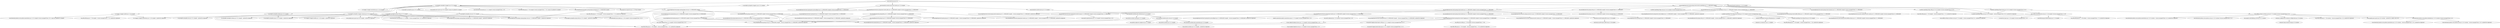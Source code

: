 digraph api {
	"top.hcode:hoj-api:jar:4.6" -> "io.springfox:springfox-swagger2:jar:2.9.2:compile" ; 
	"top.hcode:hoj-api:jar:4.6" -> "io.springfox:springfox-swagger-ui:jar:2.9.2:compile" ; 
	"top.hcode:hoj-api:jar:4.6" -> "org.springframework.cloud:spring-cloud-starter-openfeign:jar:2.2.1.RELEASE:compile" ; 
	"top.hcode:hoj-api:jar:4.6" -> "com.baomidou:mybatis-plus-boot-starter:jar:3.2.0:compile" ; 
	"top.hcode:hoj-api:jar:4.6" -> "org.projectlombok:lombok:jar:1.16.10:compile" ; 
	"io.springfox:springfox-swagger2:jar:2.9.2:compile" -> "io.swagger:swagger-annotations:jar:1.5.20:compile" ; 
	"io.springfox:springfox-swagger2:jar:2.9.2:compile" -> "io.swagger:swagger-models:jar:1.5.20:compile" ; 
	"io.springfox:springfox-swagger2:jar:2.9.2:compile" -> "io.springfox:springfox-spi:jar:2.9.2:compile" ; 
	"io.springfox:springfox-swagger2:jar:2.9.2:compile" -> "io.springfox:springfox-schema:jar:2.9.2:compile" ; 
	"io.springfox:springfox-swagger2:jar:2.9.2:compile" -> "io.springfox:springfox-swagger-common:jar:2.9.2:compile" ; 
	"io.springfox:springfox-swagger2:jar:2.9.2:compile" -> "io.springfox:springfox-spring-web:jar:2.9.2:compile" ; 
	"io.springfox:springfox-swagger2:jar:2.9.2:compile" -> "com.google.guava:guava:jar:20.0:compile (scope not updated to compile)" ; 
	"io.springfox:springfox-swagger2:jar:2.9.2:compile" -> "com.fasterxml:classmate:jar:1.5.1:compile (version managed from 1.4.0)" ; 
	"io.springfox:springfox-swagger2:jar:2.9.2:compile" -> "org.slf4j:slf4j-api:jar:1.7.30:compile (version managed from 1.7.25; scope not updated to compile)" ; 
	"io.springfox:springfox-swagger2:jar:2.9.2:compile" -> "org.springframework.plugin:spring-plugin-core:jar:1.2.0.RELEASE:compile" ; 
	"io.springfox:springfox-swagger2:jar:2.9.2:compile" -> "org.springframework.plugin:spring-plugin-metadata:jar:1.2.0.RELEASE:compile" ; 
	"io.springfox:springfox-swagger2:jar:2.9.2:compile" -> "org.mapstruct:mapstruct:jar:1.2.0.Final:compile" ; 
	"io.swagger:swagger-models:jar:1.5.20:compile" -> "com.fasterxml.jackson.core:jackson-annotations:jar:2.10.3:compile (version managed from 2.9.5; scope not updated to compile)" ; 
	"io.swagger:swagger-models:jar:1.5.20:compile" -> "(org.slf4j:slf4j-api:jar:1.7.30:compile - version managed from 1.7.22; omitted for duplicate)" ; 
	"io.swagger:swagger-models:jar:1.5.20:compile" -> "(io.swagger:swagger-annotations:jar:1.5.20:compile - omitted for duplicate)" ; 
	"io.springfox:springfox-spi:jar:2.9.2:compile" -> "io.springfox:springfox-core:jar:2.9.2:compile" ; 
	"io.springfox:springfox-core:jar:2.9.2:compile" -> "net.bytebuddy:byte-buddy:jar:1.10.8:compile (version managed from 1.8.12)" ; 
	"io.springfox:springfox-core:jar:2.9.2:compile" -> "(com.google.guava:guava:jar:20.0:compile - omitted for duplicate)" ; 
	"io.springfox:springfox-core:jar:2.9.2:compile" -> "(com.fasterxml:classmate:jar:1.5.1:compile - version managed from 1.4.0; omitted for duplicate)" ; 
	"io.springfox:springfox-core:jar:2.9.2:compile" -> "(org.slf4j:slf4j-api:jar:1.7.30:compile - version managed from 1.7.25; omitted for duplicate)" ; 
	"io.springfox:springfox-core:jar:2.9.2:compile" -> "(org.springframework.plugin:spring-plugin-core:jar:1.2.0.RELEASE:compile - omitted for duplicate)" ; 
	"io.springfox:springfox-core:jar:2.9.2:compile" -> "(org.springframework.plugin:spring-plugin-metadata:jar:1.2.0.RELEASE:compile - omitted for duplicate)" ; 
	"io.springfox:springfox-schema:jar:2.9.2:compile" -> "(io.springfox:springfox-core:jar:2.9.2:compile - omitted for duplicate)" ; 
	"io.springfox:springfox-schema:jar:2.9.2:compile" -> "(io.springfox:springfox-spi:jar:2.9.2:compile - omitted for duplicate)" ; 
	"io.springfox:springfox-swagger-common:jar:2.9.2:compile" -> "(io.swagger:swagger-annotations:jar:1.5.20:compile - omitted for duplicate)" ; 
	"io.springfox:springfox-swagger-common:jar:2.9.2:compile" -> "(io.swagger:swagger-models:jar:1.5.20:compile - omitted for duplicate)" ; 
	"io.springfox:springfox-swagger-common:jar:2.9.2:compile" -> "(io.springfox:springfox-spi:jar:2.9.2:compile - omitted for duplicate)" ; 
	"io.springfox:springfox-swagger-common:jar:2.9.2:compile" -> "(io.springfox:springfox-schema:jar:2.9.2:compile - omitted for duplicate)" ; 
	"io.springfox:springfox-swagger-common:jar:2.9.2:compile" -> "(io.springfox:springfox-spring-web:jar:2.9.2:compile - omitted for duplicate)" ; 
	"io.springfox:springfox-swagger-common:jar:2.9.2:compile" -> "(com.google.guava:guava:jar:20.0:compile - omitted for duplicate)" ; 
	"io.springfox:springfox-swagger-common:jar:2.9.2:compile" -> "(com.fasterxml:classmate:jar:1.5.1:compile - version managed from 1.4.0; omitted for duplicate)" ; 
	"io.springfox:springfox-swagger-common:jar:2.9.2:compile" -> "(org.slf4j:slf4j-api:jar:1.7.30:compile - version managed from 1.7.25; omitted for duplicate)" ; 
	"io.springfox:springfox-swagger-common:jar:2.9.2:compile" -> "(org.springframework.plugin:spring-plugin-core:jar:1.2.0.RELEASE:compile - omitted for duplicate)" ; 
	"io.springfox:springfox-swagger-common:jar:2.9.2:compile" -> "(org.springframework.plugin:spring-plugin-metadata:jar:1.2.0.RELEASE:compile - omitted for duplicate)" ; 
	"io.springfox:springfox-spring-web:jar:2.9.2:compile" -> "(com.google.guava:guava:jar:20.0:compile - omitted for duplicate)" ; 
	"io.springfox:springfox-spring-web:jar:2.9.2:compile" -> "(com.fasterxml:classmate:jar:1.5.1:compile - version managed from 1.4.0; omitted for duplicate)" ; 
	"io.springfox:springfox-spring-web:jar:2.9.2:compile" -> "(org.slf4j:slf4j-api:jar:1.7.30:compile - version managed from 1.7.25; omitted for duplicate)" ; 
	"io.springfox:springfox-spring-web:jar:2.9.2:compile" -> "(org.springframework.plugin:spring-plugin-core:jar:1.2.0.RELEASE:compile - omitted for duplicate)" ; 
	"io.springfox:springfox-spring-web:jar:2.9.2:compile" -> "(org.springframework.plugin:spring-plugin-metadata:jar:1.2.0.RELEASE:compile - omitted for duplicate)" ; 
	"io.springfox:springfox-spring-web:jar:2.9.2:compile" -> "(io.springfox:springfox-spi:jar:2.9.2:compile - omitted for duplicate)" ; 
	"org.springframework.plugin:spring-plugin-core:jar:1.2.0.RELEASE:compile" -> "org.springframework:spring-beans:jar:5.2.5.RELEASE:compile (version managed from 4.0.9.RELEASE)" ; 
	"org.springframework.plugin:spring-plugin-core:jar:1.2.0.RELEASE:compile" -> "org.springframework:spring-context:jar:5.2.5.RELEASE:compile (version managed from 4.0.9.RELEASE)" ; 
	"org.springframework.plugin:spring-plugin-core:jar:1.2.0.RELEASE:compile" -> "org.springframework:spring-aop:jar:5.2.5.RELEASE:compile (version managed from 4.0.9.RELEASE)" ; 
	"org.springframework.plugin:spring-plugin-core:jar:1.2.0.RELEASE:compile" -> "(org.slf4j:slf4j-api:jar:1.7.30:compile - version managed from 1.7.10; omitted for duplicate)" ; 
	"org.springframework:spring-beans:jar:5.2.5.RELEASE:compile (version managed from 4.0.9.RELEASE)" -> "(org.springframework:spring-core:jar:5.2.5.RELEASE:compile - version managed from 5.2.5.RELEASE; omitted for duplicate)" ; 
	"org.springframework:spring-context:jar:5.2.5.RELEASE:compile (version managed from 4.0.9.RELEASE)" -> "(org.springframework:spring-aop:jar:5.2.5.RELEASE:compile - version managed from 5.2.5.RELEASE; omitted for duplicate)" ; 
	"org.springframework:spring-context:jar:5.2.5.RELEASE:compile (version managed from 4.0.9.RELEASE)" -> "(org.springframework:spring-beans:jar:5.2.5.RELEASE:compile - version managed from 5.2.5.RELEASE; omitted for duplicate)" ; 
	"org.springframework:spring-context:jar:5.2.5.RELEASE:compile (version managed from 4.0.9.RELEASE)" -> "(org.springframework:spring-core:jar:5.2.5.RELEASE:compile - version managed from 5.2.5.RELEASE; omitted for duplicate)" ; 
	"org.springframework:spring-context:jar:5.2.5.RELEASE:compile (version managed from 4.0.9.RELEASE)" -> "org.springframework:spring-expression:jar:5.2.5.RELEASE:compile (version managed from 5.2.5.RELEASE)" ; 
	"org.springframework:spring-expression:jar:5.2.5.RELEASE:compile (version managed from 5.2.5.RELEASE)" -> "(org.springframework:spring-core:jar:5.2.5.RELEASE:compile - version managed from 5.2.5.RELEASE; omitted for duplicate)" ; 
	"org.springframework:spring-aop:jar:5.2.5.RELEASE:compile (version managed from 4.0.9.RELEASE)" -> "(org.springframework:spring-beans:jar:5.2.5.RELEASE:compile - version managed from 5.2.5.RELEASE; omitted for duplicate)" ; 
	"org.springframework:spring-aop:jar:5.2.5.RELEASE:compile (version managed from 4.0.9.RELEASE)" -> "(org.springframework:spring-core:jar:5.2.5.RELEASE:compile - version managed from 5.2.5.RELEASE; omitted for duplicate)" ; 
	"org.springframework.plugin:spring-plugin-metadata:jar:1.2.0.RELEASE:compile" -> "(org.springframework.plugin:spring-plugin-core:jar:1.2.0.RELEASE:compile - omitted for duplicate)" ; 
	"org.springframework.plugin:spring-plugin-metadata:jar:1.2.0.RELEASE:compile" -> "(org.slf4j:slf4j-api:jar:1.7.30:compile - version managed from 1.7.10; omitted for duplicate)" ; 
	"io.springfox:springfox-swagger-ui:jar:2.9.2:compile" -> "(io.springfox:springfox-spring-web:jar:2.9.2:compile - omitted for duplicate)" ; 
	"org.springframework.cloud:spring-cloud-starter-openfeign:jar:2.2.1.RELEASE:compile" -> "org.springframework.cloud:spring-cloud-starter:jar:2.2.1.RELEASE:compile (version managed from 2.2.1.RELEASE)" ; 
	"org.springframework.cloud:spring-cloud-starter-openfeign:jar:2.2.1.RELEASE:compile" -> "org.springframework.cloud:spring-cloud-openfeign-core:jar:2.2.1.RELEASE:compile (version managed from 2.2.1.RELEASE)" ; 
	"org.springframework.cloud:spring-cloud-starter-openfeign:jar:2.2.1.RELEASE:compile" -> "org.springframework:spring-web:jar:5.2.5.RELEASE:compile (version managed from 5.2.2.RELEASE)" ; 
	"org.springframework.cloud:spring-cloud-starter-openfeign:jar:2.2.1.RELEASE:compile" -> "org.springframework.cloud:spring-cloud-commons:jar:2.2.1.RELEASE:compile (version managed from 2.2.1.RELEASE)" ; 
	"org.springframework.cloud:spring-cloud-starter-openfeign:jar:2.2.1.RELEASE:compile" -> "io.github.openfeign:feign-core:jar:10.4.0:compile (version managed from 10.4.0)" ; 
	"org.springframework.cloud:spring-cloud-starter-openfeign:jar:2.2.1.RELEASE:compile" -> "io.github.openfeign:feign-slf4j:jar:10.4.0:compile (version managed from 10.4.0)" ; 
	"org.springframework.cloud:spring-cloud-starter-openfeign:jar:2.2.1.RELEASE:compile" -> "io.github.openfeign:feign-hystrix:jar:10.4.0:compile (version managed from 10.4.0)" ; 
	"org.springframework.cloud:spring-cloud-starter-openfeign:jar:2.2.1.RELEASE:compile" -> "(io.github.openfeign:feign-core:jar:10.4.0:compile - version managed from 10.4.0; omitted for duplicate)" ; 
	"org.springframework.cloud:spring-cloud-starter:jar:2.2.1.RELEASE:compile (version managed from 2.2.1.RELEASE)" -> "org.springframework.boot:spring-boot-starter:jar:2.2.6.RELEASE:compile (version managed from 2.2.2.RELEASE)" ; 
	"org.springframework.cloud:spring-cloud-starter:jar:2.2.1.RELEASE:compile (version managed from 2.2.1.RELEASE)" -> "org.springframework.cloud:spring-cloud-context:jar:2.2.1.RELEASE:compile (version managed from 2.2.1.RELEASE)" ; 
	"org.springframework.cloud:spring-cloud-starter:jar:2.2.1.RELEASE:compile (version managed from 2.2.1.RELEASE)" -> "(org.springframework.cloud:spring-cloud-commons:jar:2.2.1.RELEASE:compile - version managed from 2.2.1.RELEASE; omitted for duplicate)" ; 
	"org.springframework.cloud:spring-cloud-starter:jar:2.2.1.RELEASE:compile (version managed from 2.2.1.RELEASE)" -> "org.springframework.security:spring-security-rsa:jar:1.0.9.RELEASE:compile (version managed from 1.0.9.RELEASE)" ; 
	"org.springframework.boot:spring-boot-starter:jar:2.2.6.RELEASE:compile (version managed from 2.2.2.RELEASE)" -> "(org.springframework.boot:spring-boot:jar:2.2.6.RELEASE:compile - version managed from 2.2.6.RELEASE; omitted for duplicate)" ; 
	"org.springframework.boot:spring-boot-starter:jar:2.2.6.RELEASE:compile (version managed from 2.2.2.RELEASE)" -> "(org.springframework.boot:spring-boot-autoconfigure:jar:2.2.6.RELEASE:compile - version managed from 2.2.6.RELEASE; omitted for duplicate)" ; 
	"org.springframework.boot:spring-boot-starter:jar:2.2.6.RELEASE:compile (version managed from 2.2.2.RELEASE)" -> "org.springframework.boot:spring-boot-starter-logging:jar:2.2.6.RELEASE:compile (version managed from 2.2.6.RELEASE)" ; 
	"org.springframework.boot:spring-boot-starter:jar:2.2.6.RELEASE:compile (version managed from 2.2.2.RELEASE)" -> "jakarta.annotation:jakarta.annotation-api:jar:1.3.5:compile (version managed from 1.3.5)" ; 
	"org.springframework.boot:spring-boot-starter:jar:2.2.6.RELEASE:compile (version managed from 2.2.2.RELEASE)" -> "(org.springframework:spring-core:jar:5.2.5.RELEASE:compile - version managed from 5.2.5.RELEASE; omitted for duplicate)" ; 
	"org.springframework.boot:spring-boot-starter:jar:2.2.6.RELEASE:compile (version managed from 2.2.2.RELEASE)" -> "org.yaml:snakeyaml:jar:1.25:runtime (version managed from 1.25)" ; 
	"org.springframework.boot:spring-boot-starter-logging:jar:2.2.6.RELEASE:compile (version managed from 2.2.6.RELEASE)" -> "ch.qos.logback:logback-classic:jar:1.2.3:compile (version managed from 1.2.3)" ; 
	"org.springframework.boot:spring-boot-starter-logging:jar:2.2.6.RELEASE:compile (version managed from 2.2.6.RELEASE)" -> "org.apache.logging.log4j:log4j-to-slf4j:jar:2.12.1:compile (version managed from 2.12.1)" ; 
	"org.springframework.boot:spring-boot-starter-logging:jar:2.2.6.RELEASE:compile (version managed from 2.2.6.RELEASE)" -> "org.slf4j:jul-to-slf4j:jar:1.7.30:compile (version managed from 1.7.30)" ; 
	"ch.qos.logback:logback-classic:jar:1.2.3:compile (version managed from 1.2.3)" -> "ch.qos.logback:logback-core:jar:1.2.3:compile (version managed from 1.2.3)" ; 
	"ch.qos.logback:logback-classic:jar:1.2.3:compile (version managed from 1.2.3)" -> "(org.slf4j:slf4j-api:jar:1.7.30:compile - version managed from 1.7.25; omitted for duplicate)" ; 
	"org.apache.logging.log4j:log4j-to-slf4j:jar:2.12.1:compile (version managed from 2.12.1)" -> "(org.slf4j:slf4j-api:jar:1.7.30:compile - version managed from 1.7.25; omitted for duplicate)" ; 
	"org.apache.logging.log4j:log4j-to-slf4j:jar:2.12.1:compile (version managed from 2.12.1)" -> "org.apache.logging.log4j:log4j-api:jar:2.12.1:compile (version managed from 2.12.1)" ; 
	"org.slf4j:jul-to-slf4j:jar:1.7.30:compile (version managed from 1.7.30)" -> "(org.slf4j:slf4j-api:jar:1.7.30:compile - version managed from 1.7.30; omitted for duplicate)" ; 
	"org.springframework.cloud:spring-cloud-context:jar:2.2.1.RELEASE:compile (version managed from 2.2.1.RELEASE)" -> "(org.springframework.security:spring-security-crypto:jar:5.2.2.RELEASE:compile - version managed from 5.2.1.RELEASE; omitted for duplicate)" ; 
	"org.springframework.security:spring-security-rsa:jar:1.0.9.RELEASE:compile (version managed from 1.0.9.RELEASE)" -> "org.bouncycastle:bcpkix-jdk15on:jar:1.64:compile" ; 
	"org.bouncycastle:bcpkix-jdk15on:jar:1.64:compile" -> "org.bouncycastle:bcprov-jdk15on:jar:1.64:compile" ; 
	"org.springframework.cloud:spring-cloud-openfeign-core:jar:2.2.1.RELEASE:compile (version managed from 2.2.1.RELEASE)" -> "(org.springframework.boot:spring-boot-autoconfigure:jar:2.2.6.RELEASE:compile - version managed from 2.2.2.RELEASE; omitted for duplicate)" ; 
	"org.springframework.cloud:spring-cloud-openfeign-core:jar:2.2.1.RELEASE:compile (version managed from 2.2.1.RELEASE)" -> "org.springframework.cloud:spring-cloud-netflix-ribbon:jar:2.2.1.RELEASE:compile (version managed from 2.2.1.RELEASE)" ; 
	"org.springframework.cloud:spring-cloud-openfeign-core:jar:2.2.1.RELEASE:compile (version managed from 2.2.1.RELEASE)" -> "org.springframework.boot:spring-boot-starter-aop:jar:2.2.6.RELEASE:compile (version managed from 2.2.2.RELEASE)" ; 
	"org.springframework.cloud:spring-cloud-openfeign-core:jar:2.2.1.RELEASE:compile (version managed from 2.2.1.RELEASE)" -> "io.github.openfeign.form:feign-form-spring:jar:3.8.0:compile (version managed from 3.8.0)" ; 
	"org.springframework.cloud:spring-cloud-netflix-ribbon:jar:2.2.1.RELEASE:compile (version managed from 2.2.1.RELEASE)" -> "org.springframework.cloud:spring-cloud-netflix-archaius:jar:2.2.1.RELEASE:compile (version managed from 2.2.1.RELEASE)" ; 
	"org.springframework.boot:spring-boot-starter-aop:jar:2.2.6.RELEASE:compile (version managed from 2.2.2.RELEASE)" -> "(org.springframework.boot:spring-boot-starter:jar:2.2.6.RELEASE:compile - version managed from 2.2.6.RELEASE; omitted for duplicate)" ; 
	"org.springframework.boot:spring-boot-starter-aop:jar:2.2.6.RELEASE:compile (version managed from 2.2.2.RELEASE)" -> "(org.springframework:spring-aop:jar:5.2.5.RELEASE:compile - version managed from 5.2.5.RELEASE; omitted for duplicate)" ; 
	"org.springframework.boot:spring-boot-starter-aop:jar:2.2.6.RELEASE:compile (version managed from 2.2.2.RELEASE)" -> "org.aspectj:aspectjweaver:jar:1.9.5:compile (version managed from 1.9.5)" ; 
	"io.github.openfeign.form:feign-form-spring:jar:3.8.0:compile (version managed from 3.8.0)" -> "io.github.openfeign.form:feign-form:jar:3.8.0:compile" ; 
	"io.github.openfeign.form:feign-form-spring:jar:3.8.0:compile (version managed from 3.8.0)" -> "(org.springframework:spring-web:jar:5.2.5.RELEASE:compile - version managed from 5.1.5.RELEASE; omitted for duplicate)" ; 
	"io.github.openfeign.form:feign-form-spring:jar:3.8.0:compile (version managed from 3.8.0)" -> "commons-fileupload:commons-fileupload:jar:1.4:compile" ; 
	"io.github.openfeign.form:feign-form-spring:jar:3.8.0:compile (version managed from 3.8.0)" -> "(org.slf4j:slf4j-api:jar:1.7.30:compile - version managed from 1.7.26; omitted for duplicate)" ; 
	"io.github.openfeign.form:feign-form:jar:3.8.0:compile" -> "(org.slf4j:slf4j-api:jar:1.7.30:compile - version managed from 1.7.26; omitted for duplicate)" ; 
	"commons-fileupload:commons-fileupload:jar:1.4:compile" -> "commons-io:commons-io:jar:2.2:compile" ; 
	"org.springframework:spring-web:jar:5.2.5.RELEASE:compile (version managed from 5.2.2.RELEASE)" -> "(org.springframework:spring-beans:jar:5.2.5.RELEASE:compile - version managed from 5.2.5.RELEASE; omitted for duplicate)" ; 
	"org.springframework:spring-web:jar:5.2.5.RELEASE:compile (version managed from 5.2.2.RELEASE)" -> "org.springframework:spring-core:jar:5.2.5.RELEASE:compile (version managed from 5.2.5.RELEASE)" ; 
	"org.springframework:spring-core:jar:5.2.5.RELEASE:compile (version managed from 5.2.5.RELEASE)" -> "org.springframework:spring-jcl:jar:5.2.5.RELEASE:compile (version managed from 5.2.5.RELEASE)" ; 
	"org.springframework.cloud:spring-cloud-commons:jar:2.2.1.RELEASE:compile (version managed from 2.2.1.RELEASE)" -> "org.springframework.security:spring-security-crypto:jar:5.2.2.RELEASE:compile (version managed from 5.2.1.RELEASE)" ; 
	"io.github.openfeign:feign-slf4j:jar:10.4.0:compile (version managed from 10.4.0)" -> "(io.github.openfeign:feign-core:jar:10.4.0:compile - version managed from 10.4.0; omitted for duplicate)" ; 
	"io.github.openfeign:feign-slf4j:jar:10.4.0:compile (version managed from 10.4.0)" -> "(org.slf4j:slf4j-api:jar:1.7.30:compile - version managed from 1.7.13; omitted for duplicate)" ; 
	"io.github.openfeign:feign-hystrix:jar:10.4.0:compile (version managed from 10.4.0)" -> "(io.github.openfeign:feign-core:jar:10.4.0:compile - version managed from 10.4.0; omitted for duplicate)" ; 
	"io.github.openfeign:feign-hystrix:jar:10.4.0:compile (version managed from 10.4.0)" -> "com.netflix.archaius:archaius-core:jar:0.7.6:compile (version managed from 0.7.6)" ; 
	"io.github.openfeign:feign-hystrix:jar:10.4.0:compile (version managed from 10.4.0)" -> "com.netflix.hystrix:hystrix-core:jar:1.5.18:compile (version managed from 1.5.18)" ; 
	"com.netflix.archaius:archaius-core:jar:0.7.6:compile (version managed from 0.7.6)" -> "com.google.code.findbugs:jsr305:jar:3.0.1:runtime" ; 
	"com.netflix.archaius:archaius-core:jar:0.7.6:compile (version managed from 0.7.6)" -> "commons-configuration:commons-configuration:jar:1.8:runtime" ; 
	"com.netflix.archaius:archaius-core:jar:0.7.6:compile (version managed from 0.7.6)" -> "(org.slf4j:slf4j-api:jar:1.7.30:runtime - version managed from 1.6.4; omitted for duplicate)" ; 
	"com.netflix.archaius:archaius-core:jar:0.7.6:compile (version managed from 0.7.6)" -> "(com.google.guava:guava:jar:16.0:runtime - omitted for conflict with 20.0)" ; 
	"com.netflix.archaius:archaius-core:jar:0.7.6:compile (version managed from 0.7.6)" -> "(com.fasterxml.jackson.core:jackson-annotations:jar:2.10.3:runtime - version managed from 2.4.3; omitted for duplicate)" ; 
	"com.netflix.archaius:archaius-core:jar:0.7.6:compile (version managed from 0.7.6)" -> "com.fasterxml.jackson.core:jackson-core:jar:2.10.3:runtime (version managed from 2.4.3)" ; 
	"com.netflix.archaius:archaius-core:jar:0.7.6:compile (version managed from 0.7.6)" -> "com.fasterxml.jackson.core:jackson-databind:jar:2.10.3:runtime (version managed from 2.4.3)" ; 
	"commons-configuration:commons-configuration:jar:1.8:runtime" -> "commons-lang:commons-lang:jar:2.6:runtime" ; 
	"com.fasterxml.jackson.core:jackson-databind:jar:2.10.3:runtime (version managed from 2.4.3)" -> "(com.fasterxml.jackson.core:jackson-annotations:jar:2.10.3:runtime - version managed from 2.10.3; omitted for duplicate)" ; 
	"com.fasterxml.jackson.core:jackson-databind:jar:2.10.3:runtime (version managed from 2.4.3)" -> "(com.fasterxml.jackson.core:jackson-core:jar:2.10.3:runtime - version managed from 2.10.3; omitted for duplicate)" ; 
	"com.netflix.hystrix:hystrix-core:jar:1.5.18:compile (version managed from 1.5.18)" -> "(org.slf4j:slf4j-api:jar:1.7.30:runtime - version managed from 1.7.0; omitted for duplicate)" ; 
	"com.netflix.hystrix:hystrix-core:jar:1.5.18:compile (version managed from 1.5.18)" -> "(com.netflix.archaius:archaius-core:jar:0.7.6:compile - version managed from 0.4.1; omitted for duplicate)" ; 
	"com.netflix.hystrix:hystrix-core:jar:1.5.18:compile (version managed from 1.5.18)" -> "io.reactivex:rxjava:jar:1.3.8:compile (version managed from 1.2.0)" ; 
	"com.netflix.hystrix:hystrix-core:jar:1.5.18:compile (version managed from 1.5.18)" -> "org.hdrhistogram:HdrHistogram:jar:2.1.9:compile" ; 
	"com.baomidou:mybatis-plus-boot-starter:jar:3.2.0:compile" -> "com.baomidou:mybatis-plus:jar:3.2.0:compile" ; 
	"com.baomidou:mybatis-plus-boot-starter:jar:3.2.0:compile" -> "org.springframework.boot:spring-boot-autoconfigure:jar:2.2.6.RELEASE:compile (version managed from 2.1.6.RELEASE)" ; 
	"com.baomidou:mybatis-plus-boot-starter:jar:3.2.0:compile" -> "org.springframework.boot:spring-boot-starter-jdbc:jar:2.2.6.RELEASE:compile (version managed from 2.1.6.RELEASE)" ; 
	"com.baomidou:mybatis-plus:jar:3.2.0:compile" -> "com.baomidou:mybatis-plus-extension:jar:3.2.0:compile" ; 
	"com.baomidou:mybatis-plus-extension:jar:3.2.0:compile" -> "com.baomidou:mybatis-plus-core:jar:3.2.0:compile" ; 
	"com.baomidou:mybatis-plus-extension:jar:3.2.0:compile" -> "org.mybatis:mybatis-spring:jar:2.0.2:compile" ; 
	"com.baomidou:mybatis-plus-core:jar:3.2.0:compile" -> "com.baomidou:mybatis-plus-annotation:jar:3.2.0:compile" ; 
	"com.baomidou:mybatis-plus-core:jar:3.2.0:compile" -> "com.github.jsqlparser:jsqlparser:jar:2.1:compile" ; 
	"com.baomidou:mybatis-plus-core:jar:3.2.0:compile" -> "org.mybatis:mybatis:jar:3.5.2:compile" ; 
	"com.baomidou:mybatis-plus-annotation:jar:3.2.0:compile" -> "(org.mybatis:mybatis:jar:3.5.2:compile - omitted for duplicate)" ; 
	"org.springframework.boot:spring-boot-autoconfigure:jar:2.2.6.RELEASE:compile (version managed from 2.1.6.RELEASE)" -> "org.springframework.boot:spring-boot:jar:2.2.6.RELEASE:compile (version managed from 2.2.6.RELEASE)" ; 
	"org.springframework.boot:spring-boot:jar:2.2.6.RELEASE:compile (version managed from 2.2.6.RELEASE)" -> "(org.springframework:spring-core:jar:5.2.5.RELEASE:compile - version managed from 5.2.5.RELEASE; omitted for duplicate)" ; 
	"org.springframework.boot:spring-boot:jar:2.2.6.RELEASE:compile (version managed from 2.2.6.RELEASE)" -> "(org.springframework:spring-context:jar:5.2.5.RELEASE:compile - version managed from 5.2.5.RELEASE; omitted for duplicate)" ; 
	"org.springframework.boot:spring-boot-starter-jdbc:jar:2.2.6.RELEASE:compile (version managed from 2.1.6.RELEASE)" -> "(org.springframework.boot:spring-boot-starter:jar:2.2.6.RELEASE:compile - version managed from 2.2.6.RELEASE; omitted for duplicate)" ; 
	"org.springframework.boot:spring-boot-starter-jdbc:jar:2.2.6.RELEASE:compile (version managed from 2.1.6.RELEASE)" -> "com.zaxxer:HikariCP:jar:3.4.2:compile (version managed from 3.4.2)" ; 
	"org.springframework.boot:spring-boot-starter-jdbc:jar:2.2.6.RELEASE:compile (version managed from 2.1.6.RELEASE)" -> "org.springframework:spring-jdbc:jar:5.2.5.RELEASE:compile (version managed from 5.2.5.RELEASE)" ; 
	"com.zaxxer:HikariCP:jar:3.4.2:compile (version managed from 3.4.2)" -> "(org.slf4j:slf4j-api:jar:1.7.30:compile - version managed from 1.7.25; omitted for duplicate)" ; 
	"org.springframework:spring-jdbc:jar:5.2.5.RELEASE:compile (version managed from 5.2.5.RELEASE)" -> "(org.springframework:spring-beans:jar:5.2.5.RELEASE:compile - version managed from 5.2.5.RELEASE; omitted for duplicate)" ; 
	"org.springframework:spring-jdbc:jar:5.2.5.RELEASE:compile (version managed from 5.2.5.RELEASE)" -> "(org.springframework:spring-core:jar:5.2.5.RELEASE:compile - version managed from 5.2.5.RELEASE; omitted for duplicate)" ; 
	"org.springframework:spring-jdbc:jar:5.2.5.RELEASE:compile (version managed from 5.2.5.RELEASE)" -> "org.springframework:spring-tx:jar:5.2.5.RELEASE:compile (version managed from 5.2.5.RELEASE)" ; 
	"org.springframework:spring-tx:jar:5.2.5.RELEASE:compile (version managed from 5.2.5.RELEASE)" -> "(org.springframework:spring-beans:jar:5.2.5.RELEASE:compile - version managed from 5.2.5.RELEASE; omitted for duplicate)" ; 
	"org.springframework:spring-tx:jar:5.2.5.RELEASE:compile (version managed from 5.2.5.RELEASE)" -> "(org.springframework:spring-core:jar:5.2.5.RELEASE:compile - version managed from 5.2.5.RELEASE; omitted for duplicate)" ; 
}
digraph DataBackup {
	"top.hcode:hoj-backend:jar:4.6" -> "top.hcode:hoj-api:jar:4.6:compile" ; 
	"top.hcode:hoj-backend:jar:4.6" -> "org.springframework.boot:spring-boot-starter-mail:jar:2.2.6.RELEASE:compile" ; 
	"top.hcode:hoj-backend:jar:4.6" -> "org.springframework.retry:spring-retry:jar:1.2.5.RELEASE:compile" ; 
	"top.hcode:hoj-backend:jar:4.6" -> "com.alibaba.cloud:spring-cloud-starter-alibaba-nacos-config:jar:2.2.1.RELEASE:compile" ; 
	"top.hcode:hoj-backend:jar:4.6" -> "com.alibaba.nacos:nacos-client:jar:1.4.2:compile" ; 
	"top.hcode:hoj-backend:jar:4.6" -> "com.alibaba.cloud:spring-cloud-starter-alibaba-nacos-discovery:jar:2.2.1.RELEASE:compile" ; 
	"top.hcode:hoj-backend:jar:4.6" -> "org.projectlombok:lombok:jar:1.16.10:compile" ; 
	"top.hcode:hoj-backend:jar:4.6" -> "com.alibaba:druid:jar:1.1.20:compile" ; 
	"top.hcode:hoj-backend:jar:4.6" -> "com.alibaba:easyexcel:jar:2.2.7:compile" ; 
	"top.hcode:hoj-backend:jar:4.6" -> "com.baomidou:mybatis-plus-boot-starter:jar:3.2.0:compile" ; 
	"top.hcode:hoj-backend:jar:4.6" -> "org.crazycake:shiro-redis-spring-boot-starter:jar:3.2.1:compile" ; 
	"top.hcode:hoj-backend:jar:4.6" -> "org.crazycake:shiro-redis:jar:3.3.1:compile" ; 
	"top.hcode:hoj-backend:jar:4.6" -> "mysql:mysql-connector-java:jar:8.0.19:compile" ; 
	"top.hcode:hoj-backend:jar:4.6" -> "cn.hutool:hutool-all:jar:5.8.8:compile" ; 
	"top.hcode:hoj-backend:jar:4.6" -> "com.github.oshi:oshi-core:jar:5.6.1:compile" ; 
	"top.hcode:hoj-backend:jar:4.6" -> "com.vdurmont:emoji-java:jar:5.1.1:compile" ; 
	"top.hcode:hoj-backend:jar:4.6" -> "org.springframework.boot:spring-boot-starter-data-redis:jar:2.2.6.RELEASE:compile" ; 
	"top.hcode:hoj-backend:jar:4.6" -> "io.jsonwebtoken:jjwt:jar:0.9.1:compile" ; 
	"top.hcode:hoj-backend:jar:4.6" -> "org.springframework.boot:spring-boot-starter-web:jar:2.2.6.RELEASE:compile" ; 
	"top.hcode:hoj-backend:jar:4.6" -> "org.springframework.boot:spring-boot-starter-actuator:jar:2.2.6.RELEASE:compile" ; 
	"top.hcode:hoj-backend:jar:4.6" -> "org.springframework.boot:spring-boot-starter-thymeleaf:jar:2.2.6.RELEASE:compile" ; 
	"top.hcode:hoj-backend:jar:4.6" -> "com.github.whvcse:easy-captcha:jar:1.6.2:compile" ; 
	"top.hcode:hoj-backend:jar:4.6" -> "org.springframework.boot:spring-boot-starter-test:jar:2.2.6.RELEASE:test" ; 
	"top.hcode:hoj-backend:jar:4.6" -> "org.jsoup:jsoup:jar:1.13.1:compile" ; 
	"org.springframework.boot:spring-boot-starter-mail:jar:2.2.6.RELEASE:compile" -> "org.springframework.boot:spring-boot-starter:jar:2.2.6.RELEASE:compile (version managed from 2.2.6.RELEASE; scope not updated to compile)" ; 
	"org.springframework.boot:spring-boot-starter-mail:jar:2.2.6.RELEASE:compile" -> "org.springframework:spring-context-support:jar:5.2.5.RELEASE:compile (version managed from 5.2.5.RELEASE)" ; 
	"org.springframework.boot:spring-boot-starter-mail:jar:2.2.6.RELEASE:compile" -> "com.sun.mail:jakarta.mail:jar:1.6.5:compile (version managed from 1.6.5)" ; 
	"org.springframework.boot:spring-boot-starter:jar:2.2.6.RELEASE:compile (version managed from 2.2.6.RELEASE; scope not updated to compile)" -> "org.springframework.boot:spring-boot:jar:2.2.6.RELEASE:compile (version managed from 2.2.6.RELEASE; scope not updated to compile)" ; 
	"org.springframework.boot:spring-boot-starter:jar:2.2.6.RELEASE:compile (version managed from 2.2.6.RELEASE; scope not updated to compile)" -> "(org.springframework.boot:spring-boot-autoconfigure:jar:2.2.6.RELEASE:compile - version managed from 2.2.6.RELEASE; omitted for duplicate)" ; 
	"org.springframework.boot:spring-boot-starter:jar:2.2.6.RELEASE:compile (version managed from 2.2.6.RELEASE; scope not updated to compile)" -> "org.springframework.boot:spring-boot-starter-logging:jar:2.2.6.RELEASE:compile (version managed from 2.2.6.RELEASE)" ; 
	"org.springframework.boot:spring-boot-starter:jar:2.2.6.RELEASE:compile (version managed from 2.2.6.RELEASE; scope not updated to compile)" -> "jakarta.annotation:jakarta.annotation-api:jar:1.3.5:compile (version managed from 1.3.5)" ; 
	"org.springframework.boot:spring-boot-starter:jar:2.2.6.RELEASE:compile (version managed from 2.2.6.RELEASE; scope not updated to compile)" -> "(org.springframework:spring-core:jar:5.2.5.RELEASE:compile - version managed from 5.2.5.RELEASE; omitted for duplicate)" ; 
	"org.springframework.boot:spring-boot-starter:jar:2.2.6.RELEASE:compile (version managed from 2.2.6.RELEASE; scope not updated to compile)" -> "(org.yaml:snakeyaml:jar:1.25:runtime - version managed from 1.25; omitted for duplicate)" ; 
	"org.springframework.boot:spring-boot:jar:2.2.6.RELEASE:compile (version managed from 2.2.6.RELEASE; scope not updated to compile)" -> "(org.springframework:spring-core:jar:5.2.5.RELEASE:compile - version managed from 5.2.5.RELEASE; omitted for duplicate)" ; 
	"org.springframework.boot:spring-boot:jar:2.2.6.RELEASE:compile (version managed from 2.2.6.RELEASE; scope not updated to compile)" -> "(org.springframework:spring-context:jar:5.2.5.RELEASE:compile - version managed from 5.2.5.RELEASE; omitted for duplicate)" ; 
	"org.springframework.boot:spring-boot-starter-logging:jar:2.2.6.RELEASE:compile (version managed from 2.2.6.RELEASE)" -> "ch.qos.logback:logback-classic:jar:1.2.3:compile (version managed from 1.2.3)" ; 
	"org.springframework.boot:spring-boot-starter-logging:jar:2.2.6.RELEASE:compile (version managed from 2.2.6.RELEASE)" -> "org.apache.logging.log4j:log4j-to-slf4j:jar:2.12.1:compile (version managed from 2.12.1)" ; 
	"org.springframework.boot:spring-boot-starter-logging:jar:2.2.6.RELEASE:compile (version managed from 2.2.6.RELEASE)" -> "org.slf4j:jul-to-slf4j:jar:1.7.30:compile (version managed from 1.7.30)" ; 
	"ch.qos.logback:logback-classic:jar:1.2.3:compile (version managed from 1.2.3)" -> "ch.qos.logback:logback-core:jar:1.2.3:compile (version managed from 1.2.3)" ; 
	"ch.qos.logback:logback-classic:jar:1.2.3:compile (version managed from 1.2.3)" -> "(org.slf4j:slf4j-api:jar:1.7.30:compile - version managed from 1.7.25; omitted for duplicate)" ; 
	"org.apache.logging.log4j:log4j-to-slf4j:jar:2.12.1:compile (version managed from 2.12.1)" -> "(org.slf4j:slf4j-api:jar:1.7.30:compile - version managed from 1.7.25; omitted for duplicate)" ; 
	"org.apache.logging.log4j:log4j-to-slf4j:jar:2.12.1:compile (version managed from 2.12.1)" -> "org.apache.logging.log4j:log4j-api:jar:2.12.1:compile (version managed from 2.12.1)" ; 
	"org.slf4j:jul-to-slf4j:jar:1.7.30:compile (version managed from 1.7.30)" -> "(org.slf4j:slf4j-api:jar:1.7.30:compile - version managed from 1.7.30; omitted for duplicate)" ; 
	"org.springframework:spring-context-support:jar:5.2.5.RELEASE:compile (version managed from 5.2.5.RELEASE)" -> "org.springframework:spring-beans:jar:5.2.5.RELEASE:compile (version managed from 5.2.5.RELEASE)" ; 
	"org.springframework:spring-context-support:jar:5.2.5.RELEASE:compile (version managed from 5.2.5.RELEASE)" -> "org.springframework:spring-context:jar:5.2.5.RELEASE:compile (version managed from 5.2.5.RELEASE)" ; 
	"org.springframework:spring-context-support:jar:5.2.5.RELEASE:compile (version managed from 5.2.5.RELEASE)" -> "(org.springframework:spring-core:jar:5.2.5.RELEASE:compile - version managed from 5.2.5.RELEASE; omitted for duplicate)" ; 
	"org.springframework:spring-beans:jar:5.2.5.RELEASE:compile (version managed from 5.2.5.RELEASE)" -> "(org.springframework:spring-core:jar:5.2.5.RELEASE:compile - version managed from 5.2.5.RELEASE; omitted for duplicate)" ; 
	"org.springframework:spring-context:jar:5.2.5.RELEASE:compile (version managed from 5.2.5.RELEASE)" -> "(org.springframework:spring-aop:jar:5.2.5.RELEASE:compile - version managed from 5.2.5.RELEASE; omitted for duplicate)" ; 
	"org.springframework:spring-context:jar:5.2.5.RELEASE:compile (version managed from 5.2.5.RELEASE)" -> "(org.springframework:spring-beans:jar:5.2.5.RELEASE:compile - version managed from 5.2.5.RELEASE; omitted for duplicate)" ; 
	"org.springframework:spring-context:jar:5.2.5.RELEASE:compile (version managed from 5.2.5.RELEASE)" -> "(org.springframework:spring-core:jar:5.2.5.RELEASE:compile - version managed from 5.2.5.RELEASE; omitted for duplicate)" ; 
	"org.springframework:spring-context:jar:5.2.5.RELEASE:compile (version managed from 5.2.5.RELEASE)" -> "(org.springframework:spring-expression:jar:5.2.5.RELEASE:compile - version managed from 5.2.5.RELEASE; omitted for duplicate)" ; 
	"com.sun.mail:jakarta.mail:jar:1.6.5:compile (version managed from 1.6.5)" -> "com.sun.activation:jakarta.activation:jar:1.2.2:compile (version managed from 1.2.1)" ; 
	"org.springframework.retry:spring-retry:jar:1.2.5.RELEASE:compile" -> "org.springframework:spring-core:jar:5.2.5.RELEASE:compile (version managed from 4.3.22.RELEASE; scope not updated to compile)" ; 
	"org.springframework:spring-core:jar:5.2.5.RELEASE:compile (version managed from 4.3.22.RELEASE; scope not updated to compile)" -> "org.springframework:spring-jcl:jar:5.2.5.RELEASE:compile (version managed from 5.2.5.RELEASE)" ; 
	"com.alibaba.cloud:spring-cloud-starter-alibaba-nacos-config:jar:2.2.1.RELEASE:compile" -> "com.alibaba.spring:spring-context-support:jar:1.0.6:compile (version managed from 1.0.6)" ; 
	"com.alibaba.cloud:spring-cloud-starter-alibaba-nacos-config:jar:2.2.1.RELEASE:compile" -> "org.springframework.cloud:spring-cloud-commons:jar:2.2.1.RELEASE:compile (version managed from 2.2.2.RELEASE)" ; 
	"com.alibaba.cloud:spring-cloud-starter-alibaba-nacos-config:jar:2.2.1.RELEASE:compile" -> "org.springframework.cloud:spring-cloud-context:jar:2.2.1.RELEASE:compile (version managed from 2.2.2.RELEASE)" ; 
	"org.springframework.cloud:spring-cloud-commons:jar:2.2.1.RELEASE:compile (version managed from 2.2.2.RELEASE)" -> "org.springframework.security:spring-security-crypto:jar:5.2.2.RELEASE:compile (version managed from 5.2.1.RELEASE)" ; 
	"org.springframework.cloud:spring-cloud-context:jar:2.2.1.RELEASE:compile (version managed from 2.2.2.RELEASE)" -> "(org.springframework.security:spring-security-crypto:jar:5.2.2.RELEASE:compile - version managed from 5.2.1.RELEASE; omitted for duplicate)" ; 
	"com.alibaba.nacos:nacos-client:jar:1.4.2:compile" -> "com.alibaba.nacos:nacos-common:jar:1.4.2:compile" ; 
	"com.alibaba.nacos:nacos-client:jar:1.4.2:compile" -> "com.alibaba.nacos:nacos-api:jar:1.4.2:compile" ; 
	"com.alibaba.nacos:nacos-client:jar:1.4.2:compile" -> "com.google.guava:guava:jar:30.1-jre:compile (scope not updated to compile)" ; 
	"com.alibaba.nacos:nacos-client:jar:1.4.2:compile" -> "commons-codec:commons-codec:jar:1.13:compile (version managed from 1.11; scope not updated to compile)" ; 
	"com.alibaba.nacos:nacos-client:jar:1.4.2:compile" -> "com.fasterxml.jackson.core:jackson-core:jar:2.10.3:compile (version managed from 2.12.2; scope not updated to compile)" ; 
	"com.alibaba.nacos:nacos-client:jar:1.4.2:compile" -> "com.fasterxml.jackson.core:jackson-databind:jar:2.10.3:compile (version managed from 2.12.2; scope not updated to compile)" ; 
	"com.alibaba.nacos:nacos-client:jar:1.4.2:compile" -> "io.prometheus:simpleclient:jar:0.5.0:compile" ; 
	"com.alibaba.nacos:nacos-client:jar:1.4.2:compile" -> "org.yaml:snakeyaml:jar:1.25:compile (version managed from 1.23; scope not updated to compile)" ; 
	"com.alibaba.nacos:nacos-common:jar:1.4.2:compile" -> "(org.slf4j:slf4j-api:jar:1.7.30:compile - version managed from 1.7.7; omitted for duplicate)" ; 
	"com.alibaba.nacos:nacos-common:jar:1.4.2:compile" -> "commons-io:commons-io:jar:2.7:compile (scope not updated to compile)" ; 
	"com.alibaba.nacos:nacos-common:jar:1.4.2:compile" -> "org.apache.httpcomponents:httpasyncclient:jar:4.1.4:compile (version managed from 4.1.3)" ; 
	"com.alibaba.nacos:nacos-common:jar:1.4.2:compile" -> "(com.alibaba.nacos:nacos-api:jar:1.4.2:compile - omitted for duplicate)" ; 
	"com.alibaba.nacos:nacos-common:jar:1.4.2:compile" -> "(com.fasterxml.jackson.core:jackson-core:jar:2.10.3:compile - version managed from 2.12.2; omitted for duplicate)" ; 
	"com.alibaba.nacos:nacos-common:jar:1.4.2:compile" -> "(com.fasterxml.jackson.core:jackson-databind:jar:2.10.3:compile - version managed from 2.12.2; omitted for duplicate)" ; 
	"org.apache.httpcomponents:httpasyncclient:jar:4.1.4:compile (version managed from 4.1.3)" -> "org.apache.httpcomponents:httpcore:jar:4.4.13:compile (version managed from 4.4.10)" ; 
	"org.apache.httpcomponents:httpasyncclient:jar:4.1.4:compile (version managed from 4.1.3)" -> "org.apache.httpcomponents:httpcore-nio:jar:4.4.13:compile (version managed from 4.4.10)" ; 
	"org.apache.httpcomponents:httpasyncclient:jar:4.1.4:compile (version managed from 4.1.3)" -> "(org.apache.httpcomponents:httpclient:jar:4.5.12:compile - version managed from 4.5.6; omitted for duplicate)" ; 
	"org.apache.httpcomponents:httpcore-nio:jar:4.4.13:compile (version managed from 4.4.10)" -> "(org.apache.httpcomponents:httpcore:jar:4.4.13:compile - version managed from 4.4.13; omitted for duplicate)" ; 
	"com.alibaba.nacos:nacos-api:jar:1.4.2:compile" -> "(com.fasterxml.jackson.core:jackson-core:jar:2.10.3:compile - version managed from 2.12.2; omitted for duplicate)" ; 
	"com.alibaba.nacos:nacos-api:jar:1.4.2:compile" -> "(com.fasterxml.jackson.core:jackson-databind:jar:2.10.3:compile - version managed from 2.12.2; omitted for duplicate)" ; 
	"com.alibaba.nacos:nacos-api:jar:1.4.2:compile" -> "(com.google.guava:guava:jar:30.1-jre:compile - omitted for duplicate)" ; 
	"com.google.guava:guava:jar:30.1-jre:compile (scope not updated to compile)" -> "com.google.guava:failureaccess:jar:1.0.1:compile" ; 
	"com.google.guava:guava:jar:30.1-jre:compile (scope not updated to compile)" -> "com.google.guava:listenablefuture:jar:9999.0-empty-to-avoid-conflict-with-guava:compile" ; 
	"com.google.guava:guava:jar:30.1-jre:compile (scope not updated to compile)" -> "com.google.code.findbugs:jsr305:jar:3.0.2:compile" ; 
	"com.google.guava:guava:jar:30.1-jre:compile (scope not updated to compile)" -> "org.checkerframework:checker-qual:jar:3.5.0:compile" ; 
	"com.google.guava:guava:jar:30.1-jre:compile (scope not updated to compile)" -> "com.google.errorprone:error_prone_annotations:jar:2.3.4:compile" ; 
	"com.google.guava:guava:jar:30.1-jre:compile (scope not updated to compile)" -> "com.google.j2objc:j2objc-annotations:jar:1.3:compile" ; 
	"com.fasterxml.jackson.core:jackson-databind:jar:2.10.3:compile (version managed from 2.12.2; scope not updated to compile)" -> "com.fasterxml.jackson.core:jackson-annotations:jar:2.10.3:compile (version managed from 2.10.3)" ; 
	"com.fasterxml.jackson.core:jackson-databind:jar:2.10.3:compile (version managed from 2.12.2; scope not updated to compile)" -> "(com.fasterxml.jackson.core:jackson-core:jar:2.10.3:compile - version managed from 2.10.3; omitted for duplicate)" ; 
	"com.alibaba.cloud:spring-cloud-starter-alibaba-nacos-discovery:jar:2.2.1.RELEASE:compile" -> "(com.alibaba.nacos:nacos-client:jar:1.2.1:compile - version managed from 1.2.1; omitted for conflict with 1.4.2)" ; 
	"com.alibaba.cloud:spring-cloud-starter-alibaba-nacos-discovery:jar:2.2.1.RELEASE:compile" -> "(com.alibaba.spring:spring-context-support:jar:1.0.6:compile - version managed from 1.0.6; omitted for duplicate)" ; 
	"com.alibaba.cloud:spring-cloud-starter-alibaba-nacos-discovery:jar:2.2.1.RELEASE:compile" -> "(org.springframework.cloud:spring-cloud-commons:jar:2.2.1.RELEASE:compile - version managed from 2.2.2.RELEASE; omitted for duplicate)" ; 
	"com.alibaba.cloud:spring-cloud-starter-alibaba-nacos-discovery:jar:2.2.1.RELEASE:compile" -> "(org.springframework.cloud:spring-cloud-context:jar:2.2.1.RELEASE:compile - version managed from 2.2.2.RELEASE; omitted for duplicate)" ; 
	"com.alibaba.cloud:spring-cloud-starter-alibaba-nacos-discovery:jar:2.2.1.RELEASE:compile" -> "org.springframework.cloud:spring-cloud-starter-netflix-ribbon:jar:2.2.1.RELEASE:compile (version managed from 2.2.2.RELEASE)" ; 
	"org.springframework.cloud:spring-cloud-starter-netflix-ribbon:jar:2.2.1.RELEASE:compile (version managed from 2.2.2.RELEASE)" -> "org.springframework.cloud:spring-cloud-starter:jar:2.2.1.RELEASE:compile (version managed from 2.2.1.RELEASE)" ; 
	"org.springframework.cloud:spring-cloud-starter-netflix-ribbon:jar:2.2.1.RELEASE:compile (version managed from 2.2.2.RELEASE)" -> "org.springframework.cloud:spring-cloud-netflix-ribbon:jar:2.2.1.RELEASE:compile (version managed from 2.2.1.RELEASE)" ; 
	"org.springframework.cloud:spring-cloud-starter-netflix-ribbon:jar:2.2.1.RELEASE:compile (version managed from 2.2.2.RELEASE)" -> "org.springframework.cloud:spring-cloud-starter-netflix-archaius:jar:2.2.1.RELEASE:compile (version managed from 2.2.1.RELEASE)" ; 
	"org.springframework.cloud:spring-cloud-starter-netflix-ribbon:jar:2.2.1.RELEASE:compile (version managed from 2.2.2.RELEASE)" -> "com.netflix.ribbon:ribbon:jar:2.3.0:compile (version managed from 2.3.0)" ; 
	"org.springframework.cloud:spring-cloud-starter-netflix-ribbon:jar:2.2.1.RELEASE:compile (version managed from 2.2.2.RELEASE)" -> "com.netflix.ribbon:ribbon-core:jar:2.3.0:compile (version managed from 2.3.0; scope not updated to compile)" ; 
	"org.springframework.cloud:spring-cloud-starter-netflix-ribbon:jar:2.2.1.RELEASE:compile (version managed from 2.2.2.RELEASE)" -> "com.netflix.ribbon:ribbon-httpclient:jar:2.3.0:compile (version managed from 2.3.0)" ; 
	"org.springframework.cloud:spring-cloud-starter-netflix-ribbon:jar:2.2.1.RELEASE:compile (version managed from 2.2.2.RELEASE)" -> "com.netflix.ribbon:ribbon-loadbalancer:jar:2.3.0:compile (version managed from 2.3.0; scope not updated to compile)" ; 
	"org.springframework.cloud:spring-cloud-starter-netflix-ribbon:jar:2.2.1.RELEASE:compile (version managed from 2.2.2.RELEASE)" -> "io.reactivex:rxjava:jar:1.3.8:compile (version managed from 1.3.8; scope not updated to compile)" ; 
	"org.springframework.cloud:spring-cloud-starter:jar:2.2.1.RELEASE:compile (version managed from 2.2.1.RELEASE)" -> "(org.springframework.boot:spring-boot-starter:jar:2.2.6.RELEASE:compile - version managed from 2.2.2.RELEASE; omitted for duplicate)" ; 
	"org.springframework.cloud:spring-cloud-starter:jar:2.2.1.RELEASE:compile (version managed from 2.2.1.RELEASE)" -> "(org.springframework.cloud:spring-cloud-context:jar:2.2.1.RELEASE:compile - version managed from 2.2.1.RELEASE; omitted for duplicate)" ; 
	"org.springframework.cloud:spring-cloud-starter:jar:2.2.1.RELEASE:compile (version managed from 2.2.1.RELEASE)" -> "(org.springframework.cloud:spring-cloud-commons:jar:2.2.1.RELEASE:compile - version managed from 2.2.1.RELEASE; omitted for duplicate)" ; 
	"org.springframework.cloud:spring-cloud-starter:jar:2.2.1.RELEASE:compile (version managed from 2.2.1.RELEASE)" -> "org.springframework.security:spring-security-rsa:jar:1.0.9.RELEASE:compile (version managed from 1.0.9.RELEASE)" ; 
	"org.springframework.security:spring-security-rsa:jar:1.0.9.RELEASE:compile (version managed from 1.0.9.RELEASE)" -> "org.bouncycastle:bcpkix-jdk15on:jar:1.64:compile" ; 
	"org.bouncycastle:bcpkix-jdk15on:jar:1.64:compile" -> "org.bouncycastle:bcprov-jdk15on:jar:1.64:compile" ; 
	"org.springframework.cloud:spring-cloud-netflix-ribbon:jar:2.2.1.RELEASE:compile (version managed from 2.2.1.RELEASE)" -> "org.springframework.cloud:spring-cloud-netflix-archaius:jar:2.2.1.RELEASE:compile (version managed from 2.2.1.RELEASE)" ; 
	"org.springframework.cloud:spring-cloud-starter-netflix-archaius:jar:2.2.1.RELEASE:compile (version managed from 2.2.1.RELEASE)" -> "(org.springframework.cloud:spring-cloud-starter:jar:2.2.1.RELEASE:compile - version managed from 2.2.1.RELEASE; omitted for duplicate)" ; 
	"org.springframework.cloud:spring-cloud-starter-netflix-archaius:jar:2.2.1.RELEASE:compile (version managed from 2.2.1.RELEASE)" -> "(org.springframework.cloud:spring-cloud-netflix-ribbon:jar:2.2.1.RELEASE:compile - version managed from 2.2.1.RELEASE; omitted for duplicate)" ; 
	"org.springframework.cloud:spring-cloud-starter-netflix-archaius:jar:2.2.1.RELEASE:compile (version managed from 2.2.1.RELEASE)" -> "(org.springframework.cloud:spring-cloud-netflix-archaius:jar:2.2.1.RELEASE:compile - version managed from 2.2.1.RELEASE; omitted for duplicate)" ; 
	"org.springframework.cloud:spring-cloud-starter-netflix-archaius:jar:2.2.1.RELEASE:compile (version managed from 2.2.1.RELEASE)" -> "com.netflix.archaius:archaius-core:jar:0.7.6:compile (version managed from 0.7.6; scope not updated to compile)" ; 
	"org.springframework.cloud:spring-cloud-starter-netflix-archaius:jar:2.2.1.RELEASE:compile (version managed from 2.2.1.RELEASE)" -> "commons-configuration:commons-configuration:jar:1.8:compile (scope not updated to compile)" ; 
	"com.netflix.archaius:archaius-core:jar:0.7.6:compile (version managed from 0.7.6; scope not updated to compile)" -> "(com.google.code.findbugs:jsr305:jar:3.0.1:runtime - omitted for conflict with 3.0.2)" ; 
	"com.netflix.archaius:archaius-core:jar:0.7.6:compile (version managed from 0.7.6; scope not updated to compile)" -> "(commons-configuration:commons-configuration:jar:1.8:runtime - omitted for duplicate)" ; 
	"com.netflix.archaius:archaius-core:jar:0.7.6:compile (version managed from 0.7.6; scope not updated to compile)" -> "(org.slf4j:slf4j-api:jar:1.7.30:runtime - version managed from 1.6.4; omitted for duplicate)" ; 
	"com.netflix.archaius:archaius-core:jar:0.7.6:compile (version managed from 0.7.6; scope not updated to compile)" -> "(com.google.guava:guava:jar:16.0:runtime - omitted for conflict with 30.1-jre)" ; 
	"com.netflix.archaius:archaius-core:jar:0.7.6:compile (version managed from 0.7.6; scope not updated to compile)" -> "(com.fasterxml.jackson.core:jackson-annotations:jar:2.10.3:runtime - version managed from 2.4.3; omitted for duplicate)" ; 
	"com.netflix.archaius:archaius-core:jar:0.7.6:compile (version managed from 0.7.6; scope not updated to compile)" -> "(com.fasterxml.jackson.core:jackson-core:jar:2.10.3:runtime - version managed from 2.4.3; omitted for duplicate)" ; 
	"com.netflix.archaius:archaius-core:jar:0.7.6:compile (version managed from 0.7.6; scope not updated to compile)" -> "(com.fasterxml.jackson.core:jackson-databind:jar:2.10.3:runtime - version managed from 2.4.3; omitted for duplicate)" ; 
	"commons-configuration:commons-configuration:jar:1.8:compile (scope not updated to compile)" -> "(commons-lang:commons-lang:jar:2.6:compile - omitted for duplicate)" ; 
	"com.netflix.ribbon:ribbon:jar:2.3.0:compile (version managed from 2.3.0)" -> "(com.netflix.ribbon:ribbon-core:jar:2.3.0:runtime - version managed from 2.3.0; omitted for duplicate)" ; 
	"com.netflix.ribbon:ribbon:jar:2.3.0:compile (version managed from 2.3.0)" -> "com.netflix.ribbon:ribbon-transport:jar:2.3.0:runtime" ; 
	"com.netflix.ribbon:ribbon:jar:2.3.0:compile (version managed from 2.3.0)" -> "com.netflix.hystrix:hystrix-core:jar:1.5.18:runtime (version managed from 1.4.3)" ; 
	"com.netflix.ribbon:ribbon:jar:2.3.0:compile (version managed from 2.3.0)" -> "javax.inject:javax.inject:jar:1:runtime" ; 
	"com.netflix.ribbon:ribbon:jar:2.3.0:compile (version managed from 2.3.0)" -> "(io.reactivex:rxjava:jar:1.3.8:runtime - version managed from 1.0.10; omitted for duplicate)" ; 
	"com.netflix.ribbon:ribbon:jar:2.3.0:compile (version managed from 2.3.0)" -> "io.reactivex:rxnetty:jar:0.4.9:runtime" ; 
	"com.netflix.ribbon:ribbon:jar:2.3.0:compile (version managed from 2.3.0)" -> "(commons-configuration:commons-configuration:jar:1.8:runtime - omitted for duplicate)" ; 
	"com.netflix.ribbon:ribbon:jar:2.3.0:compile (version managed from 2.3.0)" -> "(com.google.guava:guava:jar:16.0.1:runtime - omitted for conflict with 30.1-jre)" ; 
	"com.netflix.ribbon:ribbon:jar:2.3.0:compile (version managed from 2.3.0)" -> "(com.netflix.archaius:archaius-core:jar:0.7.6:runtime - version managed from 0.7.6; omitted for duplicate)" ; 
	"com.netflix.ribbon:ribbon-transport:jar:2.3.0:runtime" -> "(com.netflix.ribbon:ribbon-core:jar:2.3.0:runtime - version managed from 2.3.0; omitted for duplicate)" ; 
	"com.netflix.ribbon:ribbon-transport:jar:2.3.0:runtime" -> "(com.netflix.ribbon:ribbon-loadbalancer:jar:2.3.0:runtime - version managed from 2.3.0; omitted for duplicate)" ; 
	"com.netflix.ribbon:ribbon-transport:jar:2.3.0:runtime" -> "(io.reactivex:rxjava:jar:1.3.8:runtime - version managed from 1.0.10; omitted for duplicate)" ; 
	"com.netflix.ribbon:ribbon-transport:jar:2.3.0:runtime" -> "(io.reactivex:rxnetty:jar:0.4.9:runtime - omitted for duplicate)" ; 
	"com.netflix.ribbon:ribbon-transport:jar:2.3.0:runtime" -> "io.reactivex:rxnetty-contexts:jar:0.4.9:runtime" ; 
	"com.netflix.ribbon:ribbon-transport:jar:2.3.0:runtime" -> "io.reactivex:rxnetty-servo:jar:0.4.9:runtime" ; 
	"com.netflix.ribbon:ribbon-transport:jar:2.3.0:runtime" -> "(javax.inject:javax.inject:jar:1:runtime - omitted for duplicate)" ; 
	"com.netflix.ribbon:ribbon-transport:jar:2.3.0:runtime" -> "(org.slf4j:slf4j-api:jar:1.7.30:runtime - version managed from 1.7.12; omitted for duplicate)" ; 
	"com.netflix.ribbon:ribbon-transport:jar:2.3.0:runtime" -> "(com.google.guava:guava:jar:16.0.1:runtime - omitted for conflict with 30.1-jre)" ; 
	"com.netflix.ribbon:ribbon-transport:jar:2.3.0:runtime" -> "(com.netflix.archaius:archaius-core:jar:0.7.6:runtime - version managed from 0.7.6; omitted for duplicate)" ; 
	"io.reactivex:rxnetty-contexts:jar:0.4.9:runtime" -> "(io.reactivex:rxjava:jar:1.3.8:runtime - version managed from 1.0.10; omitted for duplicate)" ; 
	"io.reactivex:rxnetty-contexts:jar:0.4.9:runtime" -> "(io.reactivex:rxnetty:jar:0.4.9:runtime - omitted for duplicate)" ; 
	"io.reactivex:rxnetty-servo:jar:0.4.9:runtime" -> "(io.reactivex:rxjava:jar:1.3.8:runtime - version managed from 1.0.10; omitted for duplicate)" ; 
	"io.reactivex:rxnetty-servo:jar:0.4.9:runtime" -> "(io.reactivex:rxnetty:jar:0.4.9:runtime - omitted for duplicate)" ; 
	"io.reactivex:rxnetty-servo:jar:0.4.9:runtime" -> "(com.netflix.servo:servo-core:jar:0.12.21:runtime - version managed from 0.7.5; omitted for duplicate)" ; 
	"com.netflix.hystrix:hystrix-core:jar:1.5.18:runtime (version managed from 1.4.3)" -> "(org.slf4j:slf4j-api:jar:1.7.30:runtime - version managed from 1.7.0; omitted for duplicate)" ; 
	"com.netflix.hystrix:hystrix-core:jar:1.5.18:runtime (version managed from 1.4.3)" -> "(com.netflix.archaius:archaius-core:jar:0.7.6:runtime - version managed from 0.4.1; omitted for duplicate)" ; 
	"com.netflix.hystrix:hystrix-core:jar:1.5.18:runtime (version managed from 1.4.3)" -> "(io.reactivex:rxjava:jar:1.3.8:runtime - version managed from 1.2.0; omitted for duplicate)" ; 
	"com.netflix.hystrix:hystrix-core:jar:1.5.18:runtime (version managed from 1.4.3)" -> "(org.hdrhistogram:HdrHistogram:jar:2.1.9:runtime - omitted for conflict with 2.1.11)" ; 
	"io.reactivex:rxnetty:jar:0.4.9:runtime" -> "(io.reactivex:rxjava:jar:1.3.8:runtime - version managed from 1.0.10; omitted for duplicate)" ; 
	"io.reactivex:rxnetty:jar:0.4.9:runtime" -> "(org.slf4j:slf4j-api:jar:1.7.30:runtime - version managed from 1.7.6; omitted for duplicate)" ; 
	"com.netflix.ribbon:ribbon-core:jar:2.3.0:compile (version managed from 2.3.0; scope not updated to compile)" -> "(org.slf4j:slf4j-api:jar:1.7.30:runtime - version managed from 1.6.4; omitted for duplicate)" ; 
	"com.netflix.ribbon:ribbon-core:jar:2.3.0:compile (version managed from 2.3.0; scope not updated to compile)" -> "(com.google.guava:guava:jar:16.0:runtime - omitted for conflict with 30.1-jre)" ; 
	"com.netflix.ribbon:ribbon-core:jar:2.3.0:compile (version managed from 2.3.0; scope not updated to compile)" -> "(commons-configuration:commons-configuration:jar:1.8:runtime - omitted for duplicate)" ; 
	"com.netflix.ribbon:ribbon-core:jar:2.3.0:compile (version managed from 2.3.0; scope not updated to compile)" -> "commons-lang:commons-lang:jar:2.6:compile" ; 
	"com.netflix.ribbon:ribbon-core:jar:2.3.0:compile (version managed from 2.3.0; scope not updated to compile)" -> "(com.netflix.archaius:archaius-core:jar:0.7.6:runtime - version managed from 0.7.6; omitted for duplicate)" ; 
	"com.netflix.ribbon:ribbon-httpclient:jar:2.3.0:compile (version managed from 2.3.0)" -> "(com.netflix.ribbon:ribbon-core:jar:2.3.0:runtime - version managed from 2.3.0; omitted for duplicate)" ; 
	"com.netflix.ribbon:ribbon-httpclient:jar:2.3.0:compile (version managed from 2.3.0)" -> "(com.netflix.ribbon:ribbon-loadbalancer:jar:2.3.0:runtime - version managed from 2.3.0; omitted for duplicate)" ; 
	"com.netflix.ribbon:ribbon-httpclient:jar:2.3.0:compile (version managed from 2.3.0)" -> "(commons-collections:commons-collections:jar:3.2.2:runtime - omitted for conflict with 3.2.1)" ; 
	"com.netflix.ribbon:ribbon-httpclient:jar:2.3.0:compile (version managed from 2.3.0)" -> "(org.apache.httpcomponents:httpclient:jar:4.5.12:runtime - version managed from 4.2.1; omitted for duplicate)" ; 
	"com.netflix.ribbon:ribbon-httpclient:jar:2.3.0:compile (version managed from 2.3.0)" -> "com.sun.jersey:jersey-client:jar:1.19.1:runtime" ; 
	"com.netflix.ribbon:ribbon-httpclient:jar:2.3.0:compile (version managed from 2.3.0)" -> "com.sun.jersey.contribs:jersey-apache-client4:jar:1.19.1:runtime" ; 
	"com.netflix.ribbon:ribbon-httpclient:jar:2.3.0:compile (version managed from 2.3.0)" -> "(org.slf4j:slf4j-api:jar:1.7.30:runtime - version managed from 1.7.12; omitted for duplicate)" ; 
	"com.netflix.ribbon:ribbon-httpclient:jar:2.3.0:compile (version managed from 2.3.0)" -> "com.netflix.servo:servo-core:jar:0.12.21:runtime (version managed from 0.10.1)" ; 
	"com.netflix.ribbon:ribbon-httpclient:jar:2.3.0:compile (version managed from 2.3.0)" -> "(com.google.guava:guava:jar:16.0.1:runtime - omitted for conflict with 30.1-jre)" ; 
	"com.netflix.ribbon:ribbon-httpclient:jar:2.3.0:compile (version managed from 2.3.0)" -> "(com.netflix.archaius:archaius-core:jar:0.7.6:runtime - version managed from 0.7.6; omitted for duplicate)" ; 
	"com.netflix.ribbon:ribbon-httpclient:jar:2.3.0:compile (version managed from 2.3.0)" -> "com.netflix.netflix-commons:netflix-commons-util:jar:0.3.0:runtime (version managed from 0.1.1)" ; 
	"com.sun.jersey:jersey-client:jar:1.19.1:runtime" -> "com.sun.jersey:jersey-core:jar:1.19.1:runtime" ; 
	"com.sun.jersey:jersey-core:jar:1.19.1:runtime" -> "javax.ws.rs:jsr311-api:jar:1.1.1:runtime" ; 
	"com.sun.jersey.contribs:jersey-apache-client4:jar:1.19.1:runtime" -> "(org.apache.httpcomponents:httpclient:jar:4.5.12:runtime - version managed from 4.1.1; omitted for duplicate)" ; 
	"com.sun.jersey.contribs:jersey-apache-client4:jar:1.19.1:runtime" -> "(com.sun.jersey:jersey-client:jar:1.19.1:runtime - omitted for duplicate)" ; 
	"com.netflix.servo:servo-core:jar:0.12.21:runtime (version managed from 0.10.1)" -> "(org.slf4j:slf4j-api:jar:1.7.30:runtime - version managed from 1.7.25; omitted for duplicate)" ; 
	"com.netflix.servo:servo-core:jar:0.12.21:runtime (version managed from 0.10.1)" -> "(com.google.guava:guava:jar:19.0:runtime - omitted for conflict with 30.1-jre)" ; 
	"com.netflix.netflix-commons:netflix-commons-util:jar:0.3.0:runtime (version managed from 0.1.1)" -> "(org.slf4j:slf4j-api:jar:1.7.30:runtime - version managed from 1.6.4; omitted for duplicate)" ; 
	"com.netflix.netflix-commons:netflix-commons-util:jar:0.3.0:runtime (version managed from 0.1.1)" -> "(javax.inject:javax.inject:jar:1:runtime - omitted for duplicate)" ; 
	"com.netflix.ribbon:ribbon-loadbalancer:jar:2.3.0:compile (version managed from 2.3.0; scope not updated to compile)" -> "(com.netflix.ribbon:ribbon-core:jar:2.3.0:runtime - version managed from 2.3.0; omitted for duplicate)" ; 
	"com.netflix.ribbon:ribbon-loadbalancer:jar:2.3.0:compile (version managed from 2.3.0; scope not updated to compile)" -> "com.netflix.netflix-commons:netflix-statistics:jar:0.1.1:runtime" ; 
	"com.netflix.ribbon:ribbon-loadbalancer:jar:2.3.0:compile (version managed from 2.3.0; scope not updated to compile)" -> "(io.reactivex:rxjava:jar:1.3.8:runtime - version managed from 1.0.9; omitted for duplicate)" ; 
	"com.netflix.ribbon:ribbon-loadbalancer:jar:2.3.0:compile (version managed from 2.3.0; scope not updated to compile)" -> "(org.slf4j:slf4j-api:jar:1.7.30:runtime - version managed from 1.7.12; omitted for duplicate)" ; 
	"com.netflix.ribbon:ribbon-loadbalancer:jar:2.3.0:compile (version managed from 2.3.0; scope not updated to compile)" -> "(com.netflix.servo:servo-core:jar:0.12.21:runtime - version managed from 0.10.1; omitted for duplicate)" ; 
	"com.netflix.ribbon:ribbon-loadbalancer:jar:2.3.0:compile (version managed from 2.3.0; scope not updated to compile)" -> "(com.google.guava:guava:jar:16.0.1:runtime - omitted for conflict with 30.1-jre)" ; 
	"com.netflix.ribbon:ribbon-loadbalancer:jar:2.3.0:compile (version managed from 2.3.0; scope not updated to compile)" -> "(com.netflix.archaius:archaius-core:jar:0.7.6:runtime - version managed from 0.7.6; omitted for duplicate)" ; 
	"com.netflix.ribbon:ribbon-loadbalancer:jar:2.3.0:compile (version managed from 2.3.0; scope not updated to compile)" -> "(com.netflix.netflix-commons:netflix-commons-util:jar:0.3.0:runtime - version managed from 0.1.1; omitted for duplicate)" ; 
	"com.netflix.netflix-commons:netflix-statistics:jar:0.1.1:runtime" -> "(org.slf4j:slf4j-api:jar:1.7.30:runtime - version managed from 1.6.4; omitted for duplicate)" ; 
	"com.alibaba:easyexcel:jar:2.2.7:compile" -> "org.apache.poi:poi:jar:3.17:compile" ; 
	"com.alibaba:easyexcel:jar:2.2.7:compile" -> "org.apache.poi:poi-ooxml:jar:3.17:compile" ; 
	"com.alibaba:easyexcel:jar:2.2.7:compile" -> "org.apache.poi:poi-ooxml-schemas:jar:3.17:compile" ; 
	"com.alibaba:easyexcel:jar:2.2.7:compile" -> "cglib:cglib:jar:3.1:compile" ; 
	"com.alibaba:easyexcel:jar:2.2.7:compile" -> "org.slf4j:slf4j-api:jar:1.7.30:compile (version managed from 1.7.26; scope not updated to compile)" ; 
	"com.alibaba:easyexcel:jar:2.2.7:compile" -> "org.ehcache:ehcache:jar:3.8.1:compile (version managed from 3.4.0)" ; 
	"org.apache.poi:poi:jar:3.17:compile" -> "(commons-codec:commons-codec:jar:1.13:compile - version managed from 1.10; omitted for duplicate)" ; 
	"org.apache.poi:poi:jar:3.17:compile" -> "org.apache.commons:commons-collections4:jar:4.1:compile" ; 
	"org.apache.poi:poi-ooxml:jar:3.17:compile" -> "(org.apache.poi:poi:jar:3.17:compile - omitted for duplicate)" ; 
	"org.apache.poi:poi-ooxml:jar:3.17:compile" -> "(org.apache.poi:poi-ooxml-schemas:jar:3.17:compile - omitted for duplicate)" ; 
	"org.apache.poi:poi-ooxml:jar:3.17:compile" -> "com.github.virtuald:curvesapi:jar:1.04:compile" ; 
	"org.apache.poi:poi-ooxml-schemas:jar:3.17:compile" -> "org.apache.xmlbeans:xmlbeans:jar:2.6.0:compile" ; 
	"org.apache.xmlbeans:xmlbeans:jar:2.6.0:compile" -> "stax:stax-api:jar:1.0.1:compile" ; 
	"cglib:cglib:jar:3.1:compile" -> "org.ow2.asm:asm:jar:4.2:compile" ; 
	"org.ehcache:ehcache:jar:3.8.1:compile (version managed from 3.4.0)" -> "(org.slf4j:slf4j-api:jar:1.7.30:compile - version managed from 1.7.25; omitted for duplicate)" ; 
	"org.ehcache:ehcache:jar:3.8.1:compile (version managed from 3.4.0)" -> "org.glassfish.jaxb:jaxb-runtime:jar:2.3.2:compile (version managed from 2.3.1)" ; 
	"org.glassfish.jaxb:jaxb-runtime:jar:2.3.2:compile (version managed from 2.3.1)" -> "(jakarta.xml.bind:jakarta.xml.bind-api:jar:2.3.3:compile - version managed from 2.3.2; omitted for duplicate)" ; 
	"org.glassfish.jaxb:jaxb-runtime:jar:2.3.2:compile (version managed from 2.3.1)" -> "org.glassfish.jaxb:txw2:jar:2.3.2:compile (version managed from 2.3.2)" ; 
	"org.glassfish.jaxb:jaxb-runtime:jar:2.3.2:compile (version managed from 2.3.1)" -> "com.sun.istack:istack-commons-runtime:jar:3.0.8:compile" ; 
	"org.glassfish.jaxb:jaxb-runtime:jar:2.3.2:compile (version managed from 2.3.1)" -> "org.jvnet.staxex:stax-ex:jar:1.8.1:compile" ; 
	"org.glassfish.jaxb:jaxb-runtime:jar:2.3.2:compile (version managed from 2.3.1)" -> "com.sun.xml.fastinfoset:FastInfoset:jar:1.2.16:compile" ; 
	"org.glassfish.jaxb:jaxb-runtime:jar:2.3.2:compile (version managed from 2.3.1)" -> "(jakarta.activation:jakarta.activation-api:jar:1.2.2:compile - version managed from 1.2.1; omitted for duplicate)" ; 
	"com.sun.istack:istack-commons-runtime:jar:3.0.8:compile" -> "(jakarta.activation:jakarta.activation-api:jar:1.2.2:compile - version managed from 1.2.1; omitted for duplicate)" ; 
	"org.jvnet.staxex:stax-ex:jar:1.8.1:compile" -> "(jakarta.activation:jakarta.activation-api:jar:1.2.2:compile - version managed from 1.2.1; omitted for duplicate)" ; 
	"org.jvnet.staxex:stax-ex:jar:1.8.1:compile" -> "(jakarta.xml.bind:jakarta.xml.bind-api:jar:2.3.3:compile - version managed from 2.3.2; omitted for duplicate)" ; 
	"com.baomidou:mybatis-plus-boot-starter:jar:3.2.0:compile" -> "com.baomidou:mybatis-plus:jar:3.2.0:compile" ; 
	"com.baomidou:mybatis-plus-boot-starter:jar:3.2.0:compile" -> "org.springframework.boot:spring-boot-autoconfigure:jar:2.2.6.RELEASE:compile (version managed from 2.1.6.RELEASE; scope not updated to compile)" ; 
	"com.baomidou:mybatis-plus-boot-starter:jar:3.2.0:compile" -> "org.springframework.boot:spring-boot-starter-jdbc:jar:2.2.6.RELEASE:compile (version managed from 2.1.6.RELEASE)" ; 
	"com.baomidou:mybatis-plus:jar:3.2.0:compile" -> "com.baomidou:mybatis-plus-extension:jar:3.2.0:compile" ; 
	"com.baomidou:mybatis-plus-extension:jar:3.2.0:compile" -> "com.baomidou:mybatis-plus-core:jar:3.2.0:compile" ; 
	"com.baomidou:mybatis-plus-extension:jar:3.2.0:compile" -> "org.mybatis:mybatis-spring:jar:2.0.2:compile" ; 
	"com.baomidou:mybatis-plus-core:jar:3.2.0:compile" -> "com.baomidou:mybatis-plus-annotation:jar:3.2.0:compile" ; 
	"com.baomidou:mybatis-plus-core:jar:3.2.0:compile" -> "com.github.jsqlparser:jsqlparser:jar:2.1:compile" ; 
	"com.baomidou:mybatis-plus-core:jar:3.2.0:compile" -> "org.mybatis:mybatis:jar:3.5.2:compile" ; 
	"com.baomidou:mybatis-plus-annotation:jar:3.2.0:compile" -> "(org.mybatis:mybatis:jar:3.5.2:compile - omitted for duplicate)" ; 
	"org.springframework.boot:spring-boot-autoconfigure:jar:2.2.6.RELEASE:compile (version managed from 2.1.6.RELEASE; scope not updated to compile)" -> "(org.springframework.boot:spring-boot:jar:2.2.6.RELEASE:compile - version managed from 2.2.6.RELEASE; omitted for duplicate)" ; 
	"org.springframework.boot:spring-boot-starter-jdbc:jar:2.2.6.RELEASE:compile (version managed from 2.1.6.RELEASE)" -> "(org.springframework.boot:spring-boot-starter:jar:2.2.6.RELEASE:compile - version managed from 2.2.6.RELEASE; omitted for duplicate)" ; 
	"org.springframework.boot:spring-boot-starter-jdbc:jar:2.2.6.RELEASE:compile (version managed from 2.1.6.RELEASE)" -> "com.zaxxer:HikariCP:jar:3.4.2:compile (version managed from 3.4.2)" ; 
	"org.springframework.boot:spring-boot-starter-jdbc:jar:2.2.6.RELEASE:compile (version managed from 2.1.6.RELEASE)" -> "org.springframework:spring-jdbc:jar:5.2.5.RELEASE:compile (version managed from 5.2.5.RELEASE)" ; 
	"com.zaxxer:HikariCP:jar:3.4.2:compile (version managed from 3.4.2)" -> "(org.slf4j:slf4j-api:jar:1.7.30:compile - version managed from 1.7.25; omitted for duplicate)" ; 
	"org.springframework:spring-jdbc:jar:5.2.5.RELEASE:compile (version managed from 5.2.5.RELEASE)" -> "(org.springframework:spring-beans:jar:5.2.5.RELEASE:compile - version managed from 5.2.5.RELEASE; omitted for duplicate)" ; 
	"org.springframework:spring-jdbc:jar:5.2.5.RELEASE:compile (version managed from 5.2.5.RELEASE)" -> "(org.springframework:spring-core:jar:5.2.5.RELEASE:compile - version managed from 5.2.5.RELEASE; omitted for duplicate)" ; 
	"org.springframework:spring-jdbc:jar:5.2.5.RELEASE:compile (version managed from 5.2.5.RELEASE)" -> "(org.springframework:spring-tx:jar:5.2.5.RELEASE:compile - version managed from 5.2.5.RELEASE; omitted for duplicate)" ; 
	"org.crazycake:shiro-redis-spring-boot-starter:jar:3.2.1:compile" -> "(org.springframework.boot:spring-boot-autoconfigure:jar:2.2.6.RELEASE:compile - version managed from 1.5.2.RELEASE; omitted for duplicate)" ; 
	"org.crazycake:shiro-redis-spring-boot-starter:jar:3.2.1:compile" -> "org.apache.shiro:shiro-spring-boot-web-starter:jar:1.4.0-RC2:compile" ; 
	"org.apache.shiro:shiro-spring-boot-web-starter:jar:1.4.0-RC2:compile" -> "org.apache.shiro:shiro-spring:jar:1.4.0-RC2:compile" ; 
	"org.apache.shiro:shiro-spring-boot-web-starter:jar:1.4.0-RC2:compile" -> "(org.springframework.boot:spring-boot-autoconfigure:jar:2.2.6.RELEASE:compile - version managed from 1.4.1.RELEASE; omitted for duplicate)" ; 
	"org.apache.shiro:shiro-spring-boot-web-starter:jar:1.4.0-RC2:compile" -> "(org.springframework.boot:spring-boot-starter:jar:2.2.6.RELEASE:compile - version managed from 1.4.1.RELEASE; omitted for duplicate)" ; 
	"org.apache.shiro:shiro-spring-boot-web-starter:jar:1.4.0-RC2:compile" -> "(org.springframework.boot:spring-boot-starter-web:jar:2.2.6.RELEASE:compile - version managed from 1.4.1.RELEASE; omitted for duplicate)" ; 
	"org.apache.shiro:shiro-spring:jar:1.4.0-RC2:compile" -> "(org.apache.shiro:shiro-core:jar:1.4.0-RC2:compile - omitted for conflict with 1.6.0)" ; 
	"org.apache.shiro:shiro-spring:jar:1.4.0-RC2:compile" -> "org.apache.shiro:shiro-web:jar:1.4.0-RC2:compile" ; 
	"org.apache.shiro:shiro-web:jar:1.4.0-RC2:compile" -> "(org.apache.shiro:shiro-core:jar:1.4.0-RC2:compile - omitted for conflict with 1.6.0)" ; 
	"org.crazycake:shiro-redis:jar:3.3.1:compile" -> "redis.clients:jedis:jar:3.1.0:compile (version managed from 3.3.0)" ; 
	"org.crazycake:shiro-redis:jar:3.3.1:compile" -> "(org.slf4j:slf4j-api:jar:1.7.30:compile - version managed from 1.7.30; omitted for duplicate)" ; 
	"org.crazycake:shiro-redis:jar:3.3.1:compile" -> "org.apache.shiro:shiro-core:jar:1.6.0:compile" ; 
	"org.crazycake:shiro-redis:jar:3.3.1:compile" -> "org.apache.maven.plugins:maven-checkstyle-plugin:jar:3.1.0:runtime" ; 
	"org.crazycake:shiro-redis:jar:3.3.1:compile" -> "org.apache.maven.plugins:maven-source-plugin:jar:3.2.1:runtime" ; 
	"org.crazycake:shiro-redis:jar:3.3.1:compile" -> "org.apache.maven.plugins:maven-javadoc-plugin:jar:3.2.0:runtime" ; 
	"org.crazycake:shiro-redis:jar:3.3.1:compile" -> "org.apache.maven.plugins:maven-surefire-plugin:jar:2.22.0:runtime" ; 
	"redis.clients:jedis:jar:3.1.0:compile (version managed from 3.3.0)" -> "(org.slf4j:slf4j-api:jar:1.7.30:compile - version managed from 1.7.25; omitted for duplicate)" ; 
	"redis.clients:jedis:jar:3.1.0:compile (version managed from 3.3.0)" -> "org.apache.commons:commons-pool2:jar:2.7.0:compile (version managed from 2.6.2)" ; 
	"org.apache.shiro:shiro-core:jar:1.6.0:compile" -> "org.apache.shiro:shiro-lang:jar:1.6.0:compile" ; 
	"org.apache.shiro:shiro-core:jar:1.6.0:compile" -> "org.apache.shiro:shiro-cache:jar:1.6.0:compile" ; 
	"org.apache.shiro:shiro-core:jar:1.6.0:compile" -> "org.apache.shiro:shiro-crypto-hash:jar:1.6.0:compile" ; 
	"org.apache.shiro:shiro-core:jar:1.6.0:compile" -> "org.apache.shiro:shiro-crypto-cipher:jar:1.6.0:compile" ; 
	"org.apache.shiro:shiro-core:jar:1.6.0:compile" -> "org.apache.shiro:shiro-config-core:jar:1.6.0:compile" ; 
	"org.apache.shiro:shiro-core:jar:1.6.0:compile" -> "org.apache.shiro:shiro-config-ogdl:jar:1.6.0:compile" ; 
	"org.apache.shiro:shiro-core:jar:1.6.0:compile" -> "org.apache.shiro:shiro-event:jar:1.6.0:compile" ; 
	"org.apache.shiro:shiro-lang:jar:1.6.0:compile" -> "(org.slf4j:slf4j-api:jar:1.7.30:compile - version managed from 1.7.26; omitted for duplicate)" ; 
	"org.apache.shiro:shiro-cache:jar:1.6.0:compile" -> "(org.apache.shiro:shiro-lang:jar:1.6.0:compile - omitted for duplicate)" ; 
	"org.apache.shiro:shiro-crypto-hash:jar:1.6.0:compile" -> "(org.apache.shiro:shiro-lang:jar:1.6.0:compile - omitted for duplicate)" ; 
	"org.apache.shiro:shiro-crypto-hash:jar:1.6.0:compile" -> "org.apache.shiro:shiro-crypto-core:jar:1.6.0:compile" ; 
	"org.apache.shiro:shiro-crypto-core:jar:1.6.0:compile" -> "(org.apache.shiro:shiro-lang:jar:1.6.0:compile - omitted for duplicate)" ; 
	"org.apache.shiro:shiro-crypto-cipher:jar:1.6.0:compile" -> "(org.apache.shiro:shiro-lang:jar:1.6.0:compile - omitted for duplicate)" ; 
	"org.apache.shiro:shiro-crypto-cipher:jar:1.6.0:compile" -> "(org.apache.shiro:shiro-crypto-core:jar:1.6.0:compile - omitted for duplicate)" ; 
	"org.apache.shiro:shiro-config-core:jar:1.6.0:compile" -> "(org.apache.shiro:shiro-lang:jar:1.6.0:compile - omitted for duplicate)" ; 
	"org.apache.shiro:shiro-config-ogdl:jar:1.6.0:compile" -> "(org.apache.shiro:shiro-lang:jar:1.6.0:compile - omitted for duplicate)" ; 
	"org.apache.shiro:shiro-config-ogdl:jar:1.6.0:compile" -> "(org.apache.shiro:shiro-config-core:jar:1.6.0:compile - omitted for duplicate)" ; 
	"org.apache.shiro:shiro-config-ogdl:jar:1.6.0:compile" -> "(org.apache.shiro:shiro-event:jar:1.6.0:compile - omitted for duplicate)" ; 
	"org.apache.shiro:shiro-config-ogdl:jar:1.6.0:compile" -> "commons-beanutils:commons-beanutils:jar:1.9.4:compile" ; 
	"org.apache.shiro:shiro-config-ogdl:jar:1.6.0:compile" -> "(org.slf4j:slf4j-api:jar:1.7.30:compile - version managed from 1.7.26; omitted for duplicate)" ; 
	"commons-beanutils:commons-beanutils:jar:1.9.4:compile" -> "(commons-collections:commons-collections:jar:3.2.2:compile - omitted for conflict with 3.2.1)" ; 
	"org.apache.shiro:shiro-event:jar:1.6.0:compile" -> "(org.apache.shiro:shiro-lang:jar:1.6.0:compile - omitted for duplicate)" ; 
	"org.apache.maven.plugins:maven-checkstyle-plugin:jar:3.1.0:runtime" -> "org.apache.maven:maven-artifact:jar:3.0:runtime" ; 
	"org.apache.maven.plugins:maven-checkstyle-plugin:jar:3.1.0:runtime" -> "org.apache.maven:maven-core:jar:3.0:runtime" ; 
	"org.apache.maven.plugins:maven-checkstyle-plugin:jar:3.1.0:runtime" -> "org.apache.maven:maven-model:jar:3.0:runtime" ; 
	"org.apache.maven.plugins:maven-checkstyle-plugin:jar:3.1.0:runtime" -> "org.apache.maven:maven-plugin-api:jar:3.0:runtime" ; 
	"org.apache.maven.plugins:maven-checkstyle-plugin:jar:3.1.0:runtime" -> "org.apache.maven.reporting:maven-reporting-api:jar:3.0:runtime" ; 
	"org.apache.maven.plugins:maven-checkstyle-plugin:jar:3.1.0:runtime" -> "org.apache.maven.reporting:maven-reporting-impl:jar:2.3:runtime" ; 
	"org.apache.maven.plugins:maven-checkstyle-plugin:jar:3.1.0:runtime" -> "org.apache.maven.doxia:doxia-sink-api:jar:1.4:runtime" ; 
	"org.apache.maven.plugins:maven-checkstyle-plugin:jar:3.1.0:runtime" -> "org.apache.maven.doxia:doxia-decoration-model:jar:1.4:runtime" ; 
	"org.apache.maven.plugins:maven-checkstyle-plugin:jar:3.1.0:runtime" -> "org.apache.maven.doxia:doxia-site-renderer:jar:1.4:runtime" ; 
	"org.apache.maven.plugins:maven-checkstyle-plugin:jar:3.1.0:runtime" -> "org.apache.maven.doxia:doxia-integration-tools:jar:1.6:runtime" ; 
	"org.apache.maven.plugins:maven-checkstyle-plugin:jar:3.1.0:runtime" -> "org.codehaus.plexus:plexus-component-annotations:jar:1.7.1:runtime" ; 
	"org.apache.maven.plugins:maven-checkstyle-plugin:jar:3.1.0:runtime" -> "org.codehaus.plexus:plexus-resources:jar:1.1.0:runtime" ; 
	"org.apache.maven.plugins:maven-checkstyle-plugin:jar:3.1.0:runtime" -> "org.codehaus.plexus:plexus-utils:jar:3.0.24:runtime" ; 
	"org.apache.maven.plugins:maven-checkstyle-plugin:jar:3.1.0:runtime" -> "org.codehaus.plexus:plexus-interpolation:jar:1.24:runtime" ; 
	"org.apache.maven.plugins:maven-checkstyle-plugin:jar:3.1.0:runtime" -> "org.codehaus.plexus:plexus-velocity:jar:1.1.8:runtime" ; 
	"org.apache.maven.plugins:maven-checkstyle-plugin:jar:3.1.0:runtime" -> "com.puppycrawl.tools:checkstyle:jar:8.19:runtime" ; 
	"org.apache.maven.plugins:maven-checkstyle-plugin:jar:3.1.0:runtime" -> "org.apache.velocity:velocity:jar:1.5:runtime" ; 
	"org.apache.maven.plugins:maven-checkstyle-plugin:jar:3.1.0:runtime" -> "commons-collections:commons-collections:jar:3.2.1:compile" ; 
	"org.apache.maven.plugins:maven-checkstyle-plugin:jar:3.1.0:runtime" -> "javax.xml.bind:jaxb-api:jar:2.3.1:runtime (version managed from 2.3.0)" ; 
	"org.apache.maven:maven-artifact:jar:3.0:runtime" -> "(org.codehaus.plexus:plexus-utils:jar:2.0.4:runtime - omitted for conflict with 3.0.24)" ; 
	"org.apache.maven:maven-core:jar:3.0:runtime" -> "(org.apache.maven:maven-model:jar:3.0:runtime - omitted for duplicate)" ; 
	"org.apache.maven:maven-core:jar:3.0:runtime" -> "(org.apache.maven:maven-settings:jar:3.0:runtime - omitted for duplicate)" ; 
	"org.apache.maven:maven-core:jar:3.0:runtime" -> "org.apache.maven:maven-settings-builder:jar:3.0:runtime" ; 
	"org.apache.maven:maven-core:jar:3.0:runtime" -> "org.apache.maven:maven-repository-metadata:jar:3.0:runtime" ; 
	"org.apache.maven:maven-core:jar:3.0:runtime" -> "(org.apache.maven:maven-artifact:jar:3.0:runtime - omitted for duplicate)" ; 
	"org.apache.maven:maven-core:jar:3.0:runtime" -> "(org.apache.maven:maven-plugin-api:jar:3.0:runtime - omitted for duplicate)" ; 
	"org.apache.maven:maven-core:jar:3.0:runtime" -> "org.apache.maven:maven-model-builder:jar:3.0:runtime" ; 
	"org.apache.maven:maven-core:jar:3.0:runtime" -> "org.apache.maven:maven-aether-provider:jar:3.0:runtime" ; 
	"org.apache.maven:maven-core:jar:3.0:runtime" -> "org.sonatype.aether:aether-impl:jar:1.7:runtime" ; 
	"org.apache.maven:maven-core:jar:3.0:runtime" -> "org.sonatype.aether:aether-api:jar:1.7:runtime" ; 
	"org.apache.maven:maven-core:jar:3.0:runtime" -> "org.sonatype.aether:aether-util:jar:1.7:runtime" ; 
	"org.apache.maven:maven-core:jar:3.0:runtime" -> "org.sonatype.sisu:sisu-inject-plexus:jar:1.4.2:runtime" ; 
	"org.apache.maven:maven-core:jar:3.0:runtime" -> "(org.codehaus.plexus:plexus-interpolation:jar:1.14:runtime - omitted for conflict with 1.24)" ; 
	"org.apache.maven:maven-core:jar:3.0:runtime" -> "(org.codehaus.plexus:plexus-utils:jar:2.0.4:runtime - omitted for conflict with 3.0.24)" ; 
	"org.apache.maven:maven-core:jar:3.0:runtime" -> "org.codehaus.plexus:plexus-classworlds:jar:2.2.3:runtime" ; 
	"org.apache.maven:maven-core:jar:3.0:runtime" -> "(org.codehaus.plexus:plexus-component-annotations:jar:1.5.5:runtime - omitted for conflict with 1.7.1)" ; 
	"org.apache.maven:maven-core:jar:3.0:runtime" -> "org.sonatype.plexus:plexus-sec-dispatcher:jar:1.3:runtime" ; 
	"org.apache.maven:maven-settings-builder:jar:3.0:runtime" -> "(org.codehaus.plexus:plexus-utils:jar:2.0.4:runtime - omitted for conflict with 3.0.24)" ; 
	"org.apache.maven:maven-settings-builder:jar:3.0:runtime" -> "(org.codehaus.plexus:plexus-interpolation:jar:1.14:runtime - omitted for conflict with 1.24)" ; 
	"org.apache.maven:maven-settings-builder:jar:3.0:runtime" -> "(org.codehaus.plexus:plexus-component-annotations:jar:1.5.5:runtime - omitted for conflict with 1.7.1)" ; 
	"org.apache.maven:maven-settings-builder:jar:3.0:runtime" -> "(org.apache.maven:maven-settings:jar:3.0:runtime - omitted for duplicate)" ; 
	"org.apache.maven:maven-settings-builder:jar:3.0:runtime" -> "(org.sonatype.plexus:plexus-sec-dispatcher:jar:1.3:runtime - omitted for duplicate)" ; 
	"org.apache.maven:maven-repository-metadata:jar:3.0:runtime" -> "(org.codehaus.plexus:plexus-utils:jar:2.0.4:runtime - omitted for conflict with 3.0.24)" ; 
	"org.apache.maven:maven-model-builder:jar:3.0:runtime" -> "(org.codehaus.plexus:plexus-utils:jar:2.0.4:runtime - omitted for conflict with 3.0.24)" ; 
	"org.apache.maven:maven-model-builder:jar:3.0:runtime" -> "(org.codehaus.plexus:plexus-interpolation:jar:1.14:runtime - omitted for conflict with 1.24)" ; 
	"org.apache.maven:maven-model-builder:jar:3.0:runtime" -> "(org.codehaus.plexus:plexus-component-annotations:jar:1.5.5:runtime - omitted for conflict with 1.7.1)" ; 
	"org.apache.maven:maven-model-builder:jar:3.0:runtime" -> "(org.apache.maven:maven-model:jar:3.0:runtime - omitted for duplicate)" ; 
	"org.apache.maven:maven-aether-provider:jar:3.0:runtime" -> "(org.apache.maven:maven-model-builder:jar:3.0:runtime - omitted for duplicate)" ; 
	"org.apache.maven:maven-aether-provider:jar:3.0:runtime" -> "(org.apache.maven:maven-repository-metadata:jar:3.0:runtime - omitted for duplicate)" ; 
	"org.apache.maven:maven-aether-provider:jar:3.0:runtime" -> "(org.sonatype.aether:aether-api:jar:1.7:runtime - omitted for duplicate)" ; 
	"org.apache.maven:maven-aether-provider:jar:3.0:runtime" -> "(org.sonatype.aether:aether-util:jar:1.7:runtime - omitted for duplicate)" ; 
	"org.apache.maven:maven-aether-provider:jar:3.0:runtime" -> "(org.sonatype.aether:aether-impl:jar:1.7:runtime - omitted for duplicate)" ; 
	"org.apache.maven:maven-aether-provider:jar:3.0:runtime" -> "(org.codehaus.plexus:plexus-component-annotations:jar:1.5.5:runtime - omitted for conflict with 1.7.1)" ; 
	"org.sonatype.aether:aether-impl:jar:1.7:runtime" -> "(org.sonatype.aether:aether-api:jar:1.7:runtime - omitted for duplicate)" ; 
	"org.sonatype.aether:aether-impl:jar:1.7:runtime" -> "org.sonatype.aether:aether-spi:jar:1.7:runtime" ; 
	"org.sonatype.aether:aether-impl:jar:1.7:runtime" -> "(org.sonatype.aether:aether-util:jar:1.7:runtime - omitted for duplicate)" ; 
	"org.sonatype.aether:aether-spi:jar:1.7:runtime" -> "(org.sonatype.aether:aether-api:jar:1.7:runtime - omitted for duplicate)" ; 
	"org.sonatype.aether:aether-util:jar:1.7:runtime" -> "(org.sonatype.aether:aether-api:jar:1.7:runtime - omitted for duplicate)" ; 
	"org.sonatype.sisu:sisu-inject-plexus:jar:1.4.2:runtime" -> "(org.codehaus.plexus:plexus-component-annotations:jar:1.5.4:runtime - omitted for conflict with 1.7.1)" ; 
	"org.sonatype.sisu:sisu-inject-plexus:jar:1.4.2:runtime" -> "(org.codehaus.plexus:plexus-classworlds:jar:2.2.3:runtime - omitted for duplicate)" ; 
	"org.sonatype.sisu:sisu-inject-plexus:jar:1.4.2:runtime" -> "(org.codehaus.plexus:plexus-utils:jar:2.0.5:runtime - omitted for conflict with 3.0.24)" ; 
	"org.sonatype.sisu:sisu-inject-plexus:jar:1.4.2:runtime" -> "org.sonatype.sisu:sisu-inject-bean:jar:1.4.2:runtime" ; 
	"org.sonatype.sisu:sisu-inject-bean:jar:1.4.2:runtime" -> "org.sonatype.sisu:sisu-guice:jar:noaop:2.1.7:runtime" ; 
	"org.sonatype.plexus:plexus-sec-dispatcher:jar:1.3:runtime" -> "(org.codehaus.plexus:plexus-utils:jar:1.5.5:runtime - omitted for conflict with 3.0.24)" ; 
	"org.sonatype.plexus:plexus-sec-dispatcher:jar:1.3:runtime" -> "org.sonatype.plexus:plexus-cipher:jar:1.4:runtime" ; 
	"org.apache.maven:maven-model:jar:3.0:runtime" -> "(org.codehaus.plexus:plexus-utils:jar:2.0.4:runtime - omitted for conflict with 3.0.24)" ; 
	"org.apache.maven:maven-plugin-api:jar:3.0:runtime" -> "(org.apache.maven:maven-model:jar:3.0:runtime - omitted for duplicate)" ; 
	"org.apache.maven:maven-plugin-api:jar:3.0:runtime" -> "(org.apache.maven:maven-artifact:jar:3.0:runtime - omitted for duplicate)" ; 
	"org.apache.maven:maven-plugin-api:jar:3.0:runtime" -> "(org.sonatype.sisu:sisu-inject-plexus:jar:1.4.2:runtime - omitted for duplicate)" ; 
	"org.apache.maven.reporting:maven-reporting-api:jar:3.0:runtime" -> "(org.apache.maven.doxia:doxia-sink-api:jar:1.0:runtime - omitted for conflict with 1.4)" ; 
	"org.apache.maven.reporting:maven-reporting-impl:jar:2.3:runtime" -> "(org.apache.maven.reporting:maven-reporting-api:jar:3.0:runtime - omitted for duplicate)" ; 
	"org.apache.maven.reporting:maven-reporting-impl:jar:2.3:runtime" -> "(org.apache.maven:maven-plugin-api:jar:2.2.1:runtime - omitted for conflict with 3.0)" ; 
	"org.apache.maven.reporting:maven-reporting-impl:jar:2.3:runtime" -> "org.apache.maven.shared:maven-shared-utils:jar:0.6:runtime" ; 
	"org.apache.maven.reporting:maven-reporting-impl:jar:2.3:runtime" -> "(org.apache.maven.doxia:doxia-sink-api:jar:1.2:runtime - omitted for conflict with 1.4)" ; 
	"org.apache.maven.reporting:maven-reporting-impl:jar:2.3:runtime" -> "org.apache.maven.doxia:doxia-core:jar:1.2:runtime" ; 
	"org.apache.maven.reporting:maven-reporting-impl:jar:2.3:runtime" -> "(org.apache.maven.doxia:doxia-site-renderer:jar:1.2:runtime - omitted for conflict with 1.4)" ; 
	"org.apache.maven.reporting:maven-reporting-impl:jar:2.3:runtime" -> "commons-validator:commons-validator:jar:1.3.1:runtime" ; 
	"org.apache.maven.shared:maven-shared-utils:jar:0.6:runtime" -> "(com.google.code.findbugs:jsr305:jar:2.0.1:runtime - omitted for conflict with 3.0.2)" ; 
	"org.apache.maven.doxia:doxia-core:jar:1.2:runtime" -> "(org.apache.maven.doxia:doxia-sink-api:jar:1.2:runtime - omitted for conflict with 1.4)" ; 
	"org.apache.maven.doxia:doxia-core:jar:1.2:runtime" -> "(org.apache.maven.doxia:doxia-logging-api:jar:1.2:runtime - omitted for conflict with 1.4)" ; 
	"org.apache.maven.doxia:doxia-core:jar:1.2:runtime" -> "(org.codehaus.plexus:plexus-utils:jar:2.0.5:runtime - omitted for conflict with 3.0.24)" ; 
	"org.apache.maven.doxia:doxia-core:jar:1.2:runtime" -> "(org.codehaus.plexus:plexus-container-default:jar:1.0-alpha-30:runtime - omitted for conflict with 1.0-alpha-9)" ; 
	"org.apache.maven.doxia:doxia-core:jar:1.2:runtime" -> "xerces:xercesImpl:jar:2.9.1:runtime" ; 
	"org.apache.maven.doxia:doxia-core:jar:1.2:runtime" -> "(commons-lang:commons-lang:jar:2.4:runtime - omitted for conflict with 2.6)" ; 
	"org.apache.maven.doxia:doxia-core:jar:1.2:runtime" -> "(org.apache.httpcomponents:httpclient:jar:4.5.12:runtime - version managed from 4.0.2; omitted for duplicate)" ; 
	"xerces:xercesImpl:jar:2.9.1:runtime" -> "xml-apis:xml-apis:jar:1.3.04:runtime" ; 
	"commons-validator:commons-validator:jar:1.3.1:runtime" -> "(commons-beanutils:commons-beanutils:jar:1.7.0:runtime - omitted for conflict with 1.9.4)" ; 
	"commons-validator:commons-validator:jar:1.3.1:runtime" -> "commons-digester:commons-digester:jar:1.6:runtime" ; 
	"commons-validator:commons-validator:jar:1.3.1:runtime" -> "commons-logging:commons-logging:jar:1.0.4:runtime" ; 
	"commons-digester:commons-digester:jar:1.6:runtime" -> "(commons-beanutils:commons-beanutils:jar:1.6:runtime - omitted for conflict with 1.9.4)" ; 
	"commons-digester:commons-digester:jar:1.6:runtime" -> "(commons-logging:commons-logging:jar:1.0:runtime - omitted for conflict with 1.0.4)" ; 
	"commons-digester:commons-digester:jar:1.6:runtime" -> "(commons-collections:commons-collections:jar:2.1:runtime - omitted for conflict with 3.2.1)" ; 
	"commons-digester:commons-digester:jar:1.6:runtime" -> "(xml-apis:xml-apis:jar:1.0.b2:runtime - omitted for conflict with 1.3.04)" ; 
	"org.apache.maven.doxia:doxia-sink-api:jar:1.4:runtime" -> "org.apache.maven.doxia:doxia-logging-api:jar:1.4:runtime" ; 
	"org.apache.maven.doxia:doxia-logging-api:jar:1.4:runtime" -> "(org.codehaus.plexus:plexus-container-default:jar:1.0-alpha-30:runtime - omitted for conflict with 1.0-alpha-9)" ; 
	"org.apache.maven.doxia:doxia-decoration-model:jar:1.4:runtime" -> "(org.codehaus.plexus:plexus-utils:jar:3.0.10:runtime - omitted for conflict with 3.0.24)" ; 
	"org.apache.maven.doxia:doxia-decoration-model:jar:1.4:runtime" -> "(org.codehaus.plexus:plexus-component-annotations:jar:1.5.5:runtime - omitted for conflict with 1.7.1)" ; 
	"org.apache.maven.doxia:doxia-site-renderer:jar:1.4:runtime" -> "(org.apache.maven.doxia:doxia-core:jar:1.4:runtime - omitted for conflict with 1.2)" ; 
	"org.apache.maven.doxia:doxia-site-renderer:jar:1.4:runtime" -> "(org.apache.maven.doxia:doxia-logging-api:jar:1.4:runtime - omitted for duplicate)" ; 
	"org.apache.maven.doxia:doxia-site-renderer:jar:1.4:runtime" -> "(org.apache.maven.doxia:doxia-sink-api:jar:1.4:runtime - omitted for duplicate)" ; 
	"org.apache.maven.doxia:doxia-site-renderer:jar:1.4:runtime" -> "(org.apache.maven.doxia:doxia-decoration-model:jar:1.4:runtime - omitted for duplicate)" ; 
	"org.apache.maven.doxia:doxia-site-renderer:jar:1.4:runtime" -> "org.apache.maven.doxia:doxia-module-xhtml:jar:1.4:runtime" ; 
	"org.apache.maven.doxia:doxia-site-renderer:jar:1.4:runtime" -> "org.apache.maven.doxia:doxia-module-fml:jar:1.4:runtime" ; 
	"org.apache.maven.doxia:doxia-site-renderer:jar:1.4:runtime" -> "org.codehaus.plexus:plexus-i18n:jar:1.0-beta-7:runtime" ; 
	"org.apache.maven.doxia:doxia-site-renderer:jar:1.4:runtime" -> "(org.codehaus.plexus:plexus-velocity:jar:1.1.7:runtime - omitted for conflict with 1.1.8)" ; 
	"org.apache.maven.doxia:doxia-site-renderer:jar:1.4:runtime" -> "(org.codehaus.plexus:plexus-utils:jar:3.0.10:runtime - omitted for conflict with 3.0.24)" ; 
	"org.apache.maven.doxia:doxia-site-renderer:jar:1.4:runtime" -> "(org.apache.velocity:velocity:jar:1.5:runtime - omitted for duplicate)" ; 
	"org.apache.maven.doxia:doxia-site-renderer:jar:1.4:runtime" -> "org.apache.velocity:velocity-tools:jar:2.0:runtime" ; 
	"org.apache.maven.doxia:doxia-site-renderer:jar:1.4:runtime" -> "(commons-collections:commons-collections:jar:3.2.1:runtime - omitted for duplicate)" ; 
	"org.apache.maven.doxia:doxia-site-renderer:jar:1.4:runtime" -> "(org.codehaus.plexus:plexus-component-annotations:jar:1.5.5:runtime - omitted for conflict with 1.7.1)" ; 
	"org.apache.maven.doxia:doxia-module-xhtml:jar:1.4:runtime" -> "(org.codehaus.plexus:plexus-utils:jar:3.0.10:runtime - omitted for conflict with 3.0.24)" ; 
	"org.apache.maven.doxia:doxia-module-xhtml:jar:1.4:runtime" -> "(org.apache.maven.doxia:doxia-core:jar:1.4:runtime - omitted for conflict with 1.2)" ; 
	"org.apache.maven.doxia:doxia-module-xhtml:jar:1.4:runtime" -> "(org.apache.maven.doxia:doxia-sink-api:jar:1.4:runtime - omitted for duplicate)" ; 
	"org.apache.maven.doxia:doxia-module-xhtml:jar:1.4:runtime" -> "(org.codehaus.plexus:plexus-component-annotations:jar:1.5.5:runtime - omitted for conflict with 1.7.1)" ; 
	"org.apache.maven.doxia:doxia-module-fml:jar:1.4:runtime" -> "(org.codehaus.plexus:plexus-utils:jar:3.0.10:runtime - omitted for conflict with 3.0.24)" ; 
	"org.apache.maven.doxia:doxia-module-fml:jar:1.4:runtime" -> "(org.apache.maven.doxia:doxia-core:jar:1.4:runtime - omitted for conflict with 1.2)" ; 
	"org.apache.maven.doxia:doxia-module-fml:jar:1.4:runtime" -> "(org.apache.maven.doxia:doxia-sink-api:jar:1.4:runtime - omitted for duplicate)" ; 
	"org.apache.maven.doxia:doxia-module-fml:jar:1.4:runtime" -> "(org.codehaus.plexus:plexus-component-annotations:jar:1.5.5:runtime - omitted for conflict with 1.7.1)" ; 
	"org.codehaus.plexus:plexus-i18n:jar:1.0-beta-7:runtime" -> "(org.codehaus.plexus:plexus-utils:jar:1.4.1:runtime - omitted for conflict with 3.0.24)" ; 
	"org.apache.velocity:velocity-tools:jar:2.0:runtime" -> "(commons-beanutils:commons-beanutils:jar:1.7.0:runtime - omitted for conflict with 1.9.4)" ; 
	"org.apache.velocity:velocity-tools:jar:2.0:runtime" -> "(commons-digester:commons-digester:jar:1.8:runtime - omitted for conflict with 1.6)" ; 
	"org.apache.velocity:velocity-tools:jar:2.0:runtime" -> "commons-chain:commons-chain:jar:1.1:runtime" ; 
	"org.apache.velocity:velocity-tools:jar:2.0:runtime" -> "(commons-collections:commons-collections:jar:3.2:runtime - omitted for conflict with 3.2.1)" ; 
	"org.apache.velocity:velocity-tools:jar:2.0:runtime" -> "(commons-logging:commons-logging:jar:1.1:runtime - omitted for conflict with 1.0.4)" ; 
	"org.apache.velocity:velocity-tools:jar:2.0:runtime" -> "(commons-validator:commons-validator:jar:1.3.1:runtime - omitted for duplicate)" ; 
	"org.apache.velocity:velocity-tools:jar:2.0:runtime" -> "dom4j:dom4j:jar:1.1:runtime" ; 
	"org.apache.velocity:velocity-tools:jar:2.0:runtime" -> "(oro:oro:jar:2.0.8:runtime - omitted for duplicate)" ; 
	"org.apache.velocity:velocity-tools:jar:2.0:runtime" -> "sslext:sslext:jar:1.2-0:runtime" ; 
	"org.apache.velocity:velocity-tools:jar:2.0:runtime" -> "org.apache.struts:struts-core:jar:1.3.8:runtime" ; 
	"org.apache.velocity:velocity-tools:jar:2.0:runtime" -> "org.apache.struts:struts-taglib:jar:1.3.8:runtime" ; 
	"org.apache.velocity:velocity-tools:jar:2.0:runtime" -> "org.apache.struts:struts-tiles:jar:1.3.8:runtime" ; 
	"org.apache.velocity:velocity-tools:jar:2.0:runtime" -> "(org.apache.velocity:velocity:jar:1.6.2:runtime - omitted for conflict with 1.5)" ; 
	"commons-chain:commons-chain:jar:1.1:runtime" -> "(commons-beanutils:commons-beanutils:jar:1.7.0:runtime - omitted for conflict with 1.9.4)" ; 
	"commons-chain:commons-chain:jar:1.1:runtime" -> "(commons-digester:commons-digester:jar:1.6:runtime - omitted for duplicate)" ; 
	"commons-chain:commons-chain:jar:1.1:runtime" -> "(commons-logging:commons-logging:jar:1.0.3:runtime - omitted for conflict with 1.0.4)" ; 
	"org.apache.struts:struts-core:jar:1.3.8:runtime" -> "(antlr:antlr:jar:2.7.7:runtime - version managed from 2.7.2; omitted for duplicate)" ; 
	"org.apache.struts:struts-core:jar:1.3.8:runtime" -> "(commons-beanutils:commons-beanutils:jar:1.7.0:runtime - omitted for conflict with 1.9.4)" ; 
	"org.apache.struts:struts-core:jar:1.3.8:runtime" -> "(commons-chain:commons-chain:jar:1.1:runtime - omitted for duplicate)" ; 
	"org.apache.struts:struts-core:jar:1.3.8:runtime" -> "(commons-digester:commons-digester:jar:1.8:runtime - omitted for conflict with 1.6)" ; 
	"org.apache.struts:struts-core:jar:1.3.8:runtime" -> "(commons-logging:commons-logging:jar:1.0.4:runtime - omitted for duplicate)" ; 
	"org.apache.struts:struts-core:jar:1.3.8:runtime" -> "(commons-validator:commons-validator:jar:1.3.1:runtime - omitted for duplicate)" ; 
	"org.apache.struts:struts-core:jar:1.3.8:runtime" -> "(oro:oro:jar:2.0.8:runtime - omitted for duplicate)" ; 
	"org.apache.struts:struts-taglib:jar:1.3.8:runtime" -> "(org.apache.struts:struts-core:jar:1.3.8:runtime - omitted for duplicate)" ; 
	"org.apache.struts:struts-tiles:jar:1.3.8:runtime" -> "(org.apache.struts:struts-core:jar:1.3.8:runtime - omitted for duplicate)" ; 
	"org.apache.maven.doxia:doxia-integration-tools:jar:1.6:runtime" -> "(org.apache.maven.reporting:maven-reporting-api:jar:3.0:runtime - omitted for duplicate)" ; 
	"org.apache.maven.doxia:doxia-integration-tools:jar:1.6:runtime" -> "(commons-io:commons-io:jar:1.4:runtime - omitted for conflict with 2.7)" ; 
	"org.apache.maven.doxia:doxia-integration-tools:jar:1.6:runtime" -> "(org.apache.maven:maven-artifact:jar:2.2.1:runtime - omitted for conflict with 3.0)" ; 
	"org.apache.maven.doxia:doxia-integration-tools:jar:1.6:runtime" -> "(org.apache.maven:maven-model:jar:2.2.1:runtime - omitted for conflict with 3.0)" ; 
	"org.apache.maven.doxia:doxia-integration-tools:jar:1.6:runtime" -> "(org.apache.maven:maven-plugin-api:jar:2.2.1:runtime - omitted for conflict with 3.0)" ; 
	"org.apache.maven.doxia:doxia-integration-tools:jar:1.6:runtime" -> "(org.apache.maven.doxia:doxia-logging-api:jar:1.6:runtime - omitted for conflict with 1.4)" ; 
	"org.apache.maven.doxia:doxia-integration-tools:jar:1.6:runtime" -> "(org.apache.maven.doxia:doxia-decoration-model:jar:1.6:runtime - omitted for conflict with 1.4)" ; 
	"org.apache.maven.doxia:doxia-integration-tools:jar:1.6:runtime" -> "org.codehaus.plexus:plexus-container-default:jar:1.0-alpha-9:runtime" ; 
	"org.apache.maven.doxia:doxia-integration-tools:jar:1.6:runtime" -> "(org.codehaus.plexus:plexus-i18n:jar:1.0-beta-7:runtime - omitted for duplicate)" ; 
	"org.apache.maven.doxia:doxia-integration-tools:jar:1.6:runtime" -> "(org.codehaus.plexus:plexus-utils:jar:3.0.15:runtime - omitted for conflict with 3.0.24)" ; 
	"org.apache.maven.doxia:doxia-integration-tools:jar:1.6:runtime" -> "(org.codehaus.plexus:plexus-component-annotations:jar:1.5.5:runtime - omitted for conflict with 1.7.1)" ; 
	"org.apache.maven.doxia:doxia-integration-tools:jar:1.6:runtime" -> "(org.codehaus.plexus:plexus-interpolation:jar:1.14:runtime - omitted for conflict with 1.24)" ; 
	"org.codehaus.plexus:plexus-container-default:jar:1.0-alpha-9:runtime" -> "junit:junit:jar:4.12:runtime (version managed from 3.8.1)" ; 
	"org.codehaus.plexus:plexus-container-default:jar:1.0-alpha-9:runtime" -> "(org.codehaus.plexus:plexus-utils:jar:1.0.4:runtime - omitted for conflict with 3.0.24)" ; 
	"org.codehaus.plexus:plexus-container-default:jar:1.0-alpha-9:runtime" -> "classworlds:classworlds:jar:1.1-alpha-2:runtime" ; 
	"junit:junit:jar:4.12:runtime (version managed from 3.8.1)" -> "org.hamcrest:hamcrest-core:jar:2.1:runtime (version managed from 1.3)" ; 
	"org.hamcrest:hamcrest-core:jar:2.1:runtime (version managed from 1.3)" -> "(org.hamcrest:hamcrest:jar:2.1:runtime - version managed from 2.1; omitted for duplicate)" ; 
	"org.codehaus.plexus:plexus-resources:jar:1.1.0:runtime" -> "(org.codehaus.plexus:plexus-utils:jar:3.0.22:runtime - omitted for conflict with 3.0.24)" ; 
	"org.codehaus.plexus:plexus-resources:jar:1.1.0:runtime" -> "(org.codehaus.plexus:plexus-container-default:jar:1.0-alpha-9-stable-1:runtime - omitted for conflict with 1.0-alpha-9)" ; 
	"org.codehaus.plexus:plexus-velocity:jar:1.1.8:runtime" -> "(commons-collections:commons-collections:jar:3.1:runtime - omitted for conflict with 3.2.1)" ; 
	"com.puppycrawl.tools:checkstyle:jar:8.19:runtime" -> "info.picocli:picocli:jar:3.9.5:runtime" ; 
	"com.puppycrawl.tools:checkstyle:jar:8.19:runtime" -> "antlr:antlr:jar:2.7.7:runtime (version managed from 2.7.7)" ; 
	"com.puppycrawl.tools:checkstyle:jar:8.19:runtime" -> "org.antlr:antlr4-runtime:jar:4.7.2:runtime" ; 
	"com.puppycrawl.tools:checkstyle:jar:8.19:runtime" -> "(commons-beanutils:commons-beanutils:jar:1.9.3:runtime - omitted for conflict with 1.9.4)" ; 
	"com.puppycrawl.tools:checkstyle:jar:8.19:runtime" -> "(com.google.guava:guava:jar:27.1-jre:runtime - omitted for conflict with 30.1-jre)" ; 
	"com.puppycrawl.tools:checkstyle:jar:8.19:runtime" -> "net.sf.saxon:Saxon-HE:jar:9.9.1-2:runtime" ; 
	"net.sf.saxon:Saxon-HE:jar:9.9.1-2:runtime" -> "com.ibm.icu:icu4j:jar:63.1:runtime" ; 
	"org.apache.velocity:velocity:jar:1.5:runtime" -> "(commons-collections:commons-collections:jar:3.1:runtime - omitted for conflict with 3.2.1)" ; 
	"org.apache.velocity:velocity:jar:1.5:runtime" -> "(commons-lang:commons-lang:jar:2.1:runtime - omitted for conflict with 2.6)" ; 
	"org.apache.velocity:velocity:jar:1.5:runtime" -> "oro:oro:jar:2.0.8:runtime" ; 
	"javax.xml.bind:jaxb-api:jar:2.3.1:runtime (version managed from 2.3.0)" -> "javax.activation:javax.activation-api:jar:1.2.0:runtime (version managed from 1.2.0)" ; 
	"org.apache.maven.plugins:maven-source-plugin:jar:3.2.1:runtime" -> "(org.apache.maven:maven-model:jar:3.0:runtime - omitted for duplicate)" ; 
	"org.apache.maven.plugins:maven-source-plugin:jar:3.2.1:runtime" -> "(org.apache.maven:maven-plugin-api:jar:3.0:runtime - omitted for duplicate)" ; 
	"org.apache.maven.plugins:maven-source-plugin:jar:3.2.1:runtime" -> "(org.apache.maven:maven-core:jar:3.0:runtime - omitted for duplicate)" ; 
	"org.apache.maven.plugins:maven-source-plugin:jar:3.2.1:runtime" -> "org.apache.maven:maven-archiver:jar:3.5.0:runtime" ; 
	"org.apache.maven.plugins:maven-source-plugin:jar:3.2.1:runtime" -> "org.codehaus.plexus:plexus-archiver:jar:4.2.1:runtime" ; 
	"org.apache.maven.plugins:maven-source-plugin:jar:3.2.1:runtime" -> "(org.codehaus.plexus:plexus-utils:jar:3.3.0:runtime - omitted for conflict with 3.0.24)" ; 
	"org.apache.maven:maven-archiver:jar:3.5.0:runtime" -> "(org.apache.maven:maven-artifact:jar:3.0:runtime - omitted for duplicate)" ; 
	"org.apache.maven:maven-archiver:jar:3.5.0:runtime" -> "(org.apache.maven:maven-model:jar:3.0:runtime - omitted for duplicate)" ; 
	"org.apache.maven:maven-archiver:jar:3.5.0:runtime" -> "(org.apache.maven:maven-core:jar:3.0:runtime - omitted for duplicate)" ; 
	"org.apache.maven:maven-archiver:jar:3.5.0:runtime" -> "(org.apache.maven.shared:maven-shared-utils:jar:3.2.1:runtime - omitted for conflict with 0.6)" ; 
	"org.apache.maven:maven-archiver:jar:3.5.0:runtime" -> "(commons-io:commons-io:jar:2.5:runtime - omitted for conflict with 2.7)" ; 
	"org.apache.maven:maven-archiver:jar:3.5.0:runtime" -> "(org.codehaus.plexus:plexus-archiver:jar:4.2.0:runtime - omitted for conflict with 4.2.1)" ; 
	"org.apache.maven:maven-archiver:jar:3.5.0:runtime" -> "(org.codehaus.plexus:plexus-utils:jar:3.3.0:runtime - omitted for conflict with 3.0.24)" ; 
	"org.apache.maven:maven-archiver:jar:3.5.0:runtime" -> "(org.codehaus.plexus:plexus-interpolation:jar:1.25:runtime - omitted for conflict with 1.24)" ; 
	"org.codehaus.plexus:plexus-archiver:jar:4.2.1:runtime" -> "(org.codehaus.plexus:plexus-utils:jar:3.3.0:runtime - omitted for conflict with 3.0.24)" ; 
	"org.codehaus.plexus:plexus-archiver:jar:4.2.1:runtime" -> "(org.codehaus.plexus:plexus-io:jar:3.2.0:runtime - omitted for duplicate)" ; 
	"org.codehaus.plexus:plexus-archiver:jar:4.2.1:runtime" -> "org.apache.commons:commons-compress:jar:1.19:runtime" ; 
	"org.codehaus.plexus:plexus-archiver:jar:4.2.1:runtime" -> "org.iq80.snappy:snappy:jar:0.4:runtime" ; 
	"org.codehaus.plexus:plexus-archiver:jar:4.2.1:runtime" -> "org.tukaani:xz:jar:1.8:runtime" ; 
	"org.apache.maven.plugins:maven-javadoc-plugin:jar:3.2.0:runtime" -> "(org.apache.maven:maven-core:jar:3.0:runtime - omitted for duplicate)" ; 
	"org.apache.maven.plugins:maven-javadoc-plugin:jar:3.2.0:runtime" -> "(org.apache.maven:maven-model:jar:3.0:runtime - omitted for duplicate)" ; 
	"org.apache.maven.plugins:maven-javadoc-plugin:jar:3.2.0:runtime" -> "org.apache.maven:maven-settings:jar:3.0:runtime" ; 
	"org.apache.maven.plugins:maven-javadoc-plugin:jar:3.2.0:runtime" -> "(org.apache.maven:maven-plugin-api:jar:3.0:runtime - omitted for duplicate)" ; 
	"org.apache.maven.plugins:maven-javadoc-plugin:jar:3.2.0:runtime" -> "(org.apache.maven:maven-artifact:jar:3.0:runtime - omitted for duplicate)" ; 
	"org.apache.maven.plugins:maven-javadoc-plugin:jar:3.2.0:runtime" -> "(org.apache.maven.reporting:maven-reporting-api:jar:3.0:runtime - omitted for duplicate)" ; 
	"org.apache.maven.plugins:maven-javadoc-plugin:jar:3.2.0:runtime" -> "(org.apache.maven:maven-archiver:jar:3.5.0:runtime - omitted for duplicate)" ; 
	"org.apache.maven.plugins:maven-javadoc-plugin:jar:3.2.0:runtime" -> "org.apache.maven.shared:maven-invoker:jar:3.0.0:runtime" ; 
	"org.apache.maven.plugins:maven-javadoc-plugin:jar:3.2.0:runtime" -> "org.apache.maven.shared:maven-common-artifact-filters:jar:3.0.0:runtime" ; 
	"org.apache.maven.plugins:maven-javadoc-plugin:jar:3.2.0:runtime" -> "org.apache.maven.shared:maven-artifact-transfer:jar:0.10.1:runtime" ; 
	"org.apache.maven.plugins:maven-javadoc-plugin:jar:3.2.0:runtime" -> "(org.apache.maven.doxia:doxia-sink-api:jar:1.7:runtime - omitted for conflict with 1.4)" ; 
	"org.apache.maven.plugins:maven-javadoc-plugin:jar:3.2.0:runtime" -> "(org.apache.maven.doxia:doxia-site-renderer:jar:1.9.2:runtime - omitted for conflict with 1.4)" ; 
	"org.apache.maven.plugins:maven-javadoc-plugin:jar:3.2.0:runtime" -> "org.apache.maven.wagon:wagon-provider-api:jar:2.4:runtime" ; 
	"org.apache.maven.plugins:maven-javadoc-plugin:jar:3.2.0:runtime" -> "org.apache.commons:commons-lang3:jar:3.9:runtime (version managed from 3.5)" ; 
	"org.apache.maven.plugins:maven-javadoc-plugin:jar:3.2.0:runtime" -> "(commons-io:commons-io:jar:2.5:runtime - omitted for conflict with 2.7)" ; 
	"org.apache.maven.plugins:maven-javadoc-plugin:jar:3.2.0:runtime" -> "org.apache.httpcomponents:httpclient:jar:4.5.12:compile (version managed from 4.5.8; scope not updated to compile)" ; 
	"org.apache.maven.plugins:maven-javadoc-plugin:jar:3.2.0:runtime" -> "com.thoughtworks.qdox:qdox:jar:2.0-M10:runtime" ; 
	"org.apache.maven.plugins:maven-javadoc-plugin:jar:3.2.0:runtime" -> "org.codehaus.plexus:plexus-java:jar:1.0.5:runtime" ; 
	"org.apache.maven.plugins:maven-javadoc-plugin:jar:3.2.0:runtime" -> "(org.codehaus.plexus:plexus-archiver:jar:4.2.1:runtime - omitted for duplicate)" ; 
	"org.apache.maven.plugins:maven-javadoc-plugin:jar:3.2.0:runtime" -> "org.codehaus.plexus:plexus-io:jar:3.2.0:runtime" ; 
	"org.apache.maven.plugins:maven-javadoc-plugin:jar:3.2.0:runtime" -> "(org.codehaus.plexus:plexus-utils:jar:3.3.0:runtime - omitted for conflict with 3.0.24)" ; 
	"org.apache.maven.plugins:maven-javadoc-plugin:jar:3.2.0:runtime" -> "org.codehaus.plexus:plexus-interactivity-api:jar:1.0-alpha-6:runtime" ; 
	"org.apache.maven:maven-settings:jar:3.0:runtime" -> "(org.codehaus.plexus:plexus-utils:jar:2.0.4:runtime - omitted for conflict with 3.0.24)" ; 
	"org.apache.maven.shared:maven-invoker:jar:3.0.0:runtime" -> "(org.codehaus.plexus:plexus-utils:jar:3.0.24:runtime - omitted for duplicate)" ; 
	"org.apache.maven.shared:maven-invoker:jar:3.0.0:runtime" -> "(org.codehaus.plexus:plexus-component-annotations:jar:1.7:runtime - omitted for conflict with 1.7.1)" ; 
	"org.apache.maven.shared:maven-common-artifact-filters:jar:3.0.0:runtime" -> "(org.apache.maven:maven-artifact:jar:3.0:runtime - omitted for duplicate)" ; 
	"org.apache.maven.shared:maven-common-artifact-filters:jar:3.0.0:runtime" -> "(org.apache.maven:maven-model:jar:3.0:runtime - omitted for duplicate)" ; 
	"org.apache.maven.shared:maven-common-artifact-filters:jar:3.0.0:runtime" -> "(org.apache.maven:maven-core:jar:3.0:runtime - omitted for duplicate)" ; 
	"org.apache.maven.shared:maven-common-artifact-filters:jar:3.0.0:runtime" -> "(org.apache.maven:maven-plugin-api:jar:3.0:runtime - omitted for duplicate)" ; 
	"org.apache.maven.shared:maven-common-artifact-filters:jar:3.0.0:runtime" -> "(org.sonatype.sisu:sisu-inject-plexus:jar:1.4.2:runtime - omitted for duplicate)" ; 
	"org.apache.maven.shared:maven-common-artifact-filters:jar:3.0.0:runtime" -> "(org.apache.maven.shared:maven-shared-utils:jar:3.0.0:runtime - omitted for conflict with 0.6)" ; 
	"org.apache.maven.shared:maven-artifact-transfer:jar:0.10.1:runtime" -> "(org.apache.maven:maven-core:jar:3.0:runtime - omitted for duplicate)" ; 
	"org.apache.maven.shared:maven-artifact-transfer:jar:0.10.1:runtime" -> "(org.apache.maven:maven-artifact:jar:3.0:runtime - omitted for duplicate)" ; 
	"org.apache.maven.shared:maven-artifact-transfer:jar:0.10.1:runtime" -> "(org.codehaus.plexus:plexus-component-annotations:jar:1.7.1:runtime - omitted for duplicate)" ; 
	"org.apache.maven.shared:maven-artifact-transfer:jar:0.10.1:runtime" -> "(org.apache.maven.shared:maven-common-artifact-filters:jar:3.0.1:runtime - omitted for conflict with 3.0.0)" ; 
	"org.apache.maven.shared:maven-artifact-transfer:jar:0.10.1:runtime" -> "(org.codehaus.plexus:plexus-utils:jar:3.1.0:runtime - omitted for conflict with 3.0.24)" ; 
	"org.apache.maven.shared:maven-artifact-transfer:jar:0.10.1:runtime" -> "(commons-codec:commons-codec:jar:1.13:runtime - version managed from 1.11; omitted for duplicate)" ; 
	"org.apache.maven.shared:maven-artifact-transfer:jar:0.10.1:runtime" -> "(org.slf4j:slf4j-api:jar:1.7.30:runtime - version managed from 1.7.5; omitted for duplicate)" ; 
	"org.apache.maven.wagon:wagon-provider-api:jar:2.4:runtime" -> "(org.codehaus.plexus:plexus-utils:jar:3.0.8:runtime - omitted for conflict with 3.0.24)" ; 
	"org.apache.httpcomponents:httpclient:jar:4.5.12:compile (version managed from 4.5.8; scope not updated to compile)" -> "(org.apache.httpcomponents:httpcore:jar:4.4.13:compile - version managed from 4.4.13; omitted for duplicate)" ; 
	"org.apache.httpcomponents:httpclient:jar:4.5.12:compile (version managed from 4.5.8; scope not updated to compile)" -> "(commons-codec:commons-codec:jar:1.13:compile - version managed from 1.11; omitted for duplicate)" ; 
	"org.codehaus.plexus:plexus-java:jar:1.0.5:runtime" -> "(org.ow2.asm:asm:jar:7.2:runtime - omitted for conflict with 4.2)" ; 
	"org.codehaus.plexus:plexus-java:jar:1.0.5:runtime" -> "(com.thoughtworks.qdox:qdox:jar:2.0-M9:runtime - omitted for conflict with 2.0-M10)" ; 
	"org.codehaus.plexus:plexus-io:jar:3.2.0:runtime" -> "(org.codehaus.plexus:plexus-utils:jar:3.3.0:runtime - omitted for conflict with 3.0.24)" ; 
	"org.codehaus.plexus:plexus-io:jar:3.2.0:runtime" -> "(commons-io:commons-io:jar:2.6:runtime - omitted for conflict with 2.7)" ; 
	"org.codehaus.plexus:plexus-interactivity-api:jar:1.0-alpha-6:runtime" -> "(org.codehaus.plexus:plexus-utils:jar:1.4:runtime - omitted for conflict with 3.0.24)" ; 
	"org.apache.maven.plugins:maven-surefire-plugin:jar:2.22.0:runtime" -> "org.apache.maven.surefire:maven-surefire-common:jar:2.22.0:runtime" ; 
	"org.apache.maven.surefire:maven-surefire-common:jar:2.22.0:runtime" -> "(org.apache.maven:maven-plugin-api:jar:2.2.1:runtime - omitted for conflict with 3.0)" ; 
	"org.apache.maven.surefire:maven-surefire-common:jar:2.22.0:runtime" -> "org.apache.maven.plugin-tools:maven-plugin-annotations:jar:3.5:runtime" ; 
	"org.apache.maven.surefire:maven-surefire-common:jar:2.22.0:runtime" -> "org.apache.maven.surefire:surefire-api:jar:2.22.0:runtime" ; 
	"org.apache.maven.surefire:maven-surefire-common:jar:2.22.0:runtime" -> "org.apache.maven.surefire:surefire-booter:jar:2.22.0:runtime" ; 
	"org.apache.maven.surefire:maven-surefire-common:jar:2.22.0:runtime" -> "(org.apache.maven:maven-artifact:jar:2.2.1:runtime - omitted for conflict with 3.0)" ; 
	"org.apache.maven.surefire:maven-surefire-common:jar:2.22.0:runtime" -> "org.apache.maven:maven-plugin-descriptor:jar:2.2.1:runtime" ; 
	"org.apache.maven.surefire:maven-surefire-common:jar:2.22.0:runtime" -> "org.apache.maven:maven-project:jar:2.2.1:runtime" ; 
	"org.apache.maven.surefire:maven-surefire-common:jar:2.22.0:runtime" -> "(org.apache.maven:maven-model:jar:2.2.1:runtime - omitted for conflict with 3.0)" ; 
	"org.apache.maven.surefire:maven-surefire-common:jar:2.22.0:runtime" -> "(org.apache.maven:maven-core:jar:2.2.1:runtime - omitted for conflict with 3.0)" ; 
	"org.apache.maven.surefire:maven-surefire-common:jar:2.22.0:runtime" -> "org.apache.maven:maven-toolchain:jar:2.2.1:runtime" ; 
	"org.apache.maven.surefire:maven-surefire-common:jar:2.22.0:runtime" -> "(org.codehaus.plexus:plexus-java:jar:0.9.8:runtime - omitted for conflict with 1.0.5)" ; 
	"org.apache.maven.plugin-tools:maven-plugin-annotations:jar:3.5:runtime" -> "(org.apache.maven:maven-artifact:jar:3.0:runtime - omitted for duplicate)" ; 
	"org.apache.maven.surefire:surefire-api:jar:2.22.0:runtime" -> "org.apache.maven.surefire:surefire-logger-api:jar:2.22.0:runtime" ; 
	"org.apache.maven.surefire:surefire-booter:jar:2.22.0:runtime" -> "(org.apache.maven.surefire:surefire-api:jar:2.22.0:runtime - omitted for duplicate)" ; 
	"org.apache.maven:maven-plugin-descriptor:jar:2.2.1:runtime" -> "(org.apache.maven:maven-plugin-api:jar:2.2.1:runtime - omitted for conflict with 3.0)" ; 
	"org.apache.maven:maven-plugin-descriptor:jar:2.2.1:runtime" -> "(org.apache.maven:maven-artifact:jar:2.2.1:runtime - omitted for conflict with 3.0)" ; 
	"org.apache.maven:maven-plugin-descriptor:jar:2.2.1:runtime" -> "(org.codehaus.plexus:plexus-container-default:jar:1.0-alpha-9-stable-1:runtime - omitted for conflict with 1.0-alpha-9)" ; 
	"org.apache.maven:maven-project:jar:2.2.1:runtime" -> "(org.apache.maven:maven-settings:jar:2.2.1:runtime - omitted for conflict with 3.0)" ; 
	"org.apache.maven:maven-project:jar:2.2.1:runtime" -> "org.apache.maven:maven-profile:jar:2.2.1:runtime" ; 
	"org.apache.maven:maven-project:jar:2.2.1:runtime" -> "(org.apache.maven:maven-model:jar:2.2.1:runtime - omitted for conflict with 3.0)" ; 
	"org.apache.maven:maven-project:jar:2.2.1:runtime" -> "org.apache.maven:maven-artifact-manager:jar:2.2.1:runtime" ; 
	"org.apache.maven:maven-project:jar:2.2.1:runtime" -> "org.apache.maven:maven-plugin-registry:jar:2.2.1:runtime" ; 
	"org.apache.maven:maven-project:jar:2.2.1:runtime" -> "(org.codehaus.plexus:plexus-interpolation:jar:1.11:runtime - omitted for conflict with 1.24)" ; 
	"org.apache.maven:maven-project:jar:2.2.1:runtime" -> "(org.codehaus.plexus:plexus-utils:jar:1.5.15:runtime - omitted for conflict with 3.0.24)" ; 
	"org.apache.maven:maven-project:jar:2.2.1:runtime" -> "(org.apache.maven:maven-artifact:jar:2.2.1:runtime - omitted for conflict with 3.0)" ; 
	"org.apache.maven:maven-project:jar:2.2.1:runtime" -> "(org.codehaus.plexus:plexus-container-default:jar:1.0-alpha-9-stable-1:runtime - omitted for conflict with 1.0-alpha-9)" ; 
	"org.apache.maven:maven-profile:jar:2.2.1:runtime" -> "(org.apache.maven:maven-model:jar:2.2.1:runtime - omitted for conflict with 3.0)" ; 
	"org.apache.maven:maven-profile:jar:2.2.1:runtime" -> "(org.codehaus.plexus:plexus-utils:jar:1.5.15:runtime - omitted for conflict with 3.0.24)" ; 
	"org.apache.maven:maven-profile:jar:2.2.1:runtime" -> "(org.codehaus.plexus:plexus-interpolation:jar:1.11:runtime - omitted for conflict with 1.24)" ; 
	"org.apache.maven:maven-profile:jar:2.2.1:runtime" -> "(org.codehaus.plexus:plexus-container-default:jar:1.0-alpha-9-stable-1:runtime - omitted for conflict with 1.0-alpha-9)" ; 
	"org.apache.maven:maven-artifact-manager:jar:2.2.1:runtime" -> "(org.apache.maven:maven-repository-metadata:jar:2.2.1:runtime - omitted for conflict with 3.0)" ; 
	"org.apache.maven:maven-artifact-manager:jar:2.2.1:runtime" -> "(org.codehaus.plexus:plexus-utils:jar:1.5.15:runtime - omitted for conflict with 3.0.24)" ; 
	"org.apache.maven:maven-artifact-manager:jar:2.2.1:runtime" -> "(org.apache.maven:maven-artifact:jar:2.2.1:runtime - omitted for conflict with 3.0)" ; 
	"org.apache.maven:maven-artifact-manager:jar:2.2.1:runtime" -> "(org.codehaus.plexus:plexus-container-default:jar:1.0-alpha-9-stable-1:runtime - omitted for conflict with 1.0-alpha-9)" ; 
	"org.apache.maven:maven-artifact-manager:jar:2.2.1:runtime" -> "(org.apache.maven.wagon:wagon-provider-api:jar:1.0-beta-6:runtime - omitted for conflict with 2.4)" ; 
	"org.apache.maven:maven-artifact-manager:jar:2.2.1:runtime" -> "backport-util-concurrent:backport-util-concurrent:jar:3.1:runtime" ; 
	"org.apache.maven:maven-plugin-registry:jar:2.2.1:runtime" -> "(org.codehaus.plexus:plexus-utils:jar:1.5.15:runtime - omitted for conflict with 3.0.24)" ; 
	"org.apache.maven:maven-plugin-registry:jar:2.2.1:runtime" -> "(org.codehaus.plexus:plexus-container-default:jar:1.0-alpha-9-stable-1:runtime - omitted for conflict with 1.0-alpha-9)" ; 
	"org.apache.maven:maven-toolchain:jar:2.2.1:runtime" -> "(org.apache.maven:maven-core:jar:2.2.1:runtime - omitted for conflict with 3.0)" ; 
	"org.apache.maven:maven-toolchain:jar:2.2.1:runtime" -> "(org.apache.maven:maven-artifact:jar:2.2.1:runtime - omitted for conflict with 3.0)" ; 
	"mysql:mysql-connector-java:jar:8.0.19:compile" -> "com.google.protobuf:protobuf-java:jar:3.6.1:compile" ; 
	"com.github.oshi:oshi-core:jar:5.6.1:compile" -> "net.java.dev.jna:jna:jar:4.5.2:compile (version managed from 5.8.0)" ; 
	"com.github.oshi:oshi-core:jar:5.6.1:compile" -> "net.java.dev.jna:jna-platform:jar:4.5.2:compile (version managed from 5.8.0)" ; 
	"com.github.oshi:oshi-core:jar:5.6.1:compile" -> "(org.slf4j:slf4j-api:jar:1.7.30:compile - version managed from 1.7.30; omitted for duplicate)" ; 
	"net.java.dev.jna:jna-platform:jar:4.5.2:compile (version managed from 5.8.0)" -> "(net.java.dev.jna:jna:jar:4.5.2:compile - version managed from 4.5.2; omitted for duplicate)" ; 
	"com.vdurmont:emoji-java:jar:5.1.1:compile" -> "org.json:json:jar:20170516:compile" ; 
	"org.springframework.boot:spring-boot-starter-data-redis:jar:2.2.6.RELEASE:compile" -> "(org.springframework.boot:spring-boot-starter:jar:2.2.6.RELEASE:compile - version managed from 2.2.6.RELEASE; omitted for duplicate)" ; 
	"org.springframework.boot:spring-boot-starter-data-redis:jar:2.2.6.RELEASE:compile" -> "org.springframework.data:spring-data-redis:jar:2.2.6.RELEASE:compile (version managed from 2.2.6.RELEASE)" ; 
	"org.springframework.data:spring-data-redis:jar:2.2.6.RELEASE:compile (version managed from 2.2.6.RELEASE)" -> "org.springframework.data:spring-data-keyvalue:jar:2.2.6.RELEASE:compile (version managed from 2.2.6.RELEASE)" ; 
	"org.springframework.data:spring-data-redis:jar:2.2.6.RELEASE:compile (version managed from 2.2.6.RELEASE)" -> "org.springframework:spring-tx:jar:5.2.5.RELEASE:compile (version managed from 5.2.5.RELEASE)" ; 
	"org.springframework.data:spring-data-redis:jar:2.2.6.RELEASE:compile (version managed from 2.2.6.RELEASE)" -> "org.springframework:spring-oxm:jar:5.2.5.RELEASE:compile (version managed from 5.2.5.RELEASE)" ; 
	"org.springframework.data:spring-data-redis:jar:2.2.6.RELEASE:compile (version managed from 2.2.6.RELEASE)" -> "org.springframework:spring-aop:jar:5.2.5.RELEASE:compile (version managed from 5.2.5.RELEASE)" ; 
	"org.springframework.data:spring-data-redis:jar:2.2.6.RELEASE:compile (version managed from 2.2.6.RELEASE)" -> "(org.springframework:spring-context-support:jar:5.2.5.RELEASE:compile - version managed from 5.2.5.RELEASE; omitted for duplicate)" ; 
	"org.springframework.data:spring-data-redis:jar:2.2.6.RELEASE:compile (version managed from 2.2.6.RELEASE)" -> "(org.slf4j:slf4j-api:jar:1.7.30:compile - version managed from 1.7.26; omitted for duplicate)" ; 
	"org.springframework.data:spring-data-keyvalue:jar:2.2.6.RELEASE:compile (version managed from 2.2.6.RELEASE)" -> "org.springframework.data:spring-data-commons:jar:2.2.6.RELEASE:compile (version managed from 2.2.6.RELEASE)" ; 
	"org.springframework.data:spring-data-keyvalue:jar:2.2.6.RELEASE:compile (version managed from 2.2.6.RELEASE)" -> "(org.springframework:spring-context:jar:5.2.5.RELEASE:compile - version managed from 5.2.5.RELEASE; omitted for duplicate)" ; 
	"org.springframework.data:spring-data-keyvalue:jar:2.2.6.RELEASE:compile (version managed from 2.2.6.RELEASE)" -> "(org.springframework:spring-tx:jar:5.2.5.RELEASE:compile - version managed from 5.2.5.RELEASE; omitted for duplicate)" ; 
	"org.springframework.data:spring-data-keyvalue:jar:2.2.6.RELEASE:compile (version managed from 2.2.6.RELEASE)" -> "(org.slf4j:slf4j-api:jar:1.7.30:compile - version managed from 1.7.26; omitted for duplicate)" ; 
	"org.springframework.data:spring-data-commons:jar:2.2.6.RELEASE:compile (version managed from 2.2.6.RELEASE)" -> "(org.springframework:spring-core:jar:5.2.5.RELEASE:compile - version managed from 5.2.5.RELEASE; omitted for duplicate)" ; 
	"org.springframework.data:spring-data-commons:jar:2.2.6.RELEASE:compile (version managed from 2.2.6.RELEASE)" -> "(org.springframework:spring-beans:jar:5.2.5.RELEASE:compile - version managed from 5.2.5.RELEASE; omitted for duplicate)" ; 
	"org.springframework.data:spring-data-commons:jar:2.2.6.RELEASE:compile (version managed from 2.2.6.RELEASE)" -> "(org.slf4j:slf4j-api:jar:1.7.30:compile - version managed from 1.7.26; omitted for duplicate)" ; 
	"org.springframework:spring-tx:jar:5.2.5.RELEASE:compile (version managed from 5.2.5.RELEASE)" -> "(org.springframework:spring-beans:jar:5.2.5.RELEASE:compile - version managed from 5.2.5.RELEASE; omitted for duplicate)" ; 
	"org.springframework:spring-tx:jar:5.2.5.RELEASE:compile (version managed from 5.2.5.RELEASE)" -> "(org.springframework:spring-core:jar:5.2.5.RELEASE:compile - version managed from 5.2.5.RELEASE; omitted for duplicate)" ; 
	"org.springframework:spring-oxm:jar:5.2.5.RELEASE:compile (version managed from 5.2.5.RELEASE)" -> "(org.springframework:spring-beans:jar:5.2.5.RELEASE:compile - version managed from 5.2.5.RELEASE; omitted for duplicate)" ; 
	"org.springframework:spring-oxm:jar:5.2.5.RELEASE:compile (version managed from 5.2.5.RELEASE)" -> "(org.springframework:spring-core:jar:5.2.5.RELEASE:compile - version managed from 5.2.5.RELEASE; omitted for duplicate)" ; 
	"org.springframework:spring-aop:jar:5.2.5.RELEASE:compile (version managed from 5.2.5.RELEASE)" -> "(org.springframework:spring-beans:jar:5.2.5.RELEASE:compile - version managed from 5.2.5.RELEASE; omitted for duplicate)" ; 
	"org.springframework:spring-aop:jar:5.2.5.RELEASE:compile (version managed from 5.2.5.RELEASE)" -> "(org.springframework:spring-core:jar:5.2.5.RELEASE:compile - version managed from 5.2.5.RELEASE; omitted for duplicate)" ; 
	"io.jsonwebtoken:jjwt:jar:0.9.1:compile" -> "(com.fasterxml.jackson.core:jackson-databind:jar:2.10.3:compile - version managed from 2.9.6; omitted for duplicate)" ; 
	"org.springframework.boot:spring-boot-starter-web:jar:2.2.6.RELEASE:compile" -> "(org.springframework.boot:spring-boot-starter:jar:2.2.6.RELEASE:compile - version managed from 2.2.6.RELEASE; omitted for duplicate)" ; 
	"org.springframework.boot:spring-boot-starter-web:jar:2.2.6.RELEASE:compile" -> "org.springframework.boot:spring-boot-starter-json:jar:2.2.6.RELEASE:compile (version managed from 2.2.6.RELEASE)" ; 
	"org.springframework.boot:spring-boot-starter-web:jar:2.2.6.RELEASE:compile" -> "org.springframework.boot:spring-boot-starter-tomcat:jar:2.2.6.RELEASE:compile (version managed from 2.2.6.RELEASE)" ; 
	"org.springframework.boot:spring-boot-starter-web:jar:2.2.6.RELEASE:compile" -> "org.springframework.boot:spring-boot-starter-validation:jar:2.2.6.RELEASE:compile (version managed from 2.2.6.RELEASE)" ; 
	"org.springframework.boot:spring-boot-starter-web:jar:2.2.6.RELEASE:compile" -> "org.springframework:spring-web:jar:5.2.5.RELEASE:compile (version managed from 5.2.5.RELEASE)" ; 
	"org.springframework.boot:spring-boot-starter-web:jar:2.2.6.RELEASE:compile" -> "org.springframework:spring-webmvc:jar:5.2.5.RELEASE:compile (version managed from 5.2.5.RELEASE)" ; 
	"org.springframework.boot:spring-boot-starter-json:jar:2.2.6.RELEASE:compile (version managed from 2.2.6.RELEASE)" -> "(org.springframework.boot:spring-boot-starter:jar:2.2.6.RELEASE:compile - version managed from 2.2.6.RELEASE; omitted for duplicate)" ; 
	"org.springframework.boot:spring-boot-starter-json:jar:2.2.6.RELEASE:compile (version managed from 2.2.6.RELEASE)" -> "(org.springframework:spring-web:jar:5.2.5.RELEASE:compile - version managed from 5.2.5.RELEASE; omitted for duplicate)" ; 
	"org.springframework.boot:spring-boot-starter-json:jar:2.2.6.RELEASE:compile (version managed from 2.2.6.RELEASE)" -> "(com.fasterxml.jackson.core:jackson-databind:jar:2.10.3:compile - version managed from 2.10.3; omitted for duplicate)" ; 
	"org.springframework.boot:spring-boot-starter-json:jar:2.2.6.RELEASE:compile (version managed from 2.2.6.RELEASE)" -> "com.fasterxml.jackson.datatype:jackson-datatype-jdk8:jar:2.10.3:compile (version managed from 2.10.3)" ; 
	"org.springframework.boot:spring-boot-starter-json:jar:2.2.6.RELEASE:compile (version managed from 2.2.6.RELEASE)" -> "com.fasterxml.jackson.datatype:jackson-datatype-jsr310:jar:2.10.3:compile (version managed from 2.10.3; scope not updated to compile)" ; 
	"org.springframework.boot:spring-boot-starter-json:jar:2.2.6.RELEASE:compile (version managed from 2.2.6.RELEASE)" -> "com.fasterxml.jackson.module:jackson-module-parameter-names:jar:2.10.3:compile (version managed from 2.10.3)" ; 
	"com.fasterxml.jackson.datatype:jackson-datatype-jdk8:jar:2.10.3:compile (version managed from 2.10.3)" -> "(com.fasterxml.jackson.core:jackson-core:jar:2.10.3:compile - version managed from 2.10.3; omitted for duplicate)" ; 
	"com.fasterxml.jackson.datatype:jackson-datatype-jdk8:jar:2.10.3:compile (version managed from 2.10.3)" -> "(com.fasterxml.jackson.core:jackson-databind:jar:2.10.3:compile - version managed from 2.10.3; omitted for duplicate)" ; 
	"com.fasterxml.jackson.datatype:jackson-datatype-jsr310:jar:2.10.3:compile (version managed from 2.10.3; scope not updated to compile)" -> "(com.fasterxml.jackson.core:jackson-annotations:jar:2.10.3:compile - version managed from 2.10.3; omitted for duplicate)" ; 
	"com.fasterxml.jackson.datatype:jackson-datatype-jsr310:jar:2.10.3:compile (version managed from 2.10.3; scope not updated to compile)" -> "(com.fasterxml.jackson.core:jackson-core:jar:2.10.3:compile - version managed from 2.10.3; omitted for duplicate)" ; 
	"com.fasterxml.jackson.datatype:jackson-datatype-jsr310:jar:2.10.3:compile (version managed from 2.10.3; scope not updated to compile)" -> "(com.fasterxml.jackson.core:jackson-databind:jar:2.10.3:compile - version managed from 2.10.3; omitted for duplicate)" ; 
	"com.fasterxml.jackson.module:jackson-module-parameter-names:jar:2.10.3:compile (version managed from 2.10.3)" -> "(com.fasterxml.jackson.core:jackson-core:jar:2.10.3:compile - version managed from 2.10.3; omitted for duplicate)" ; 
	"com.fasterxml.jackson.module:jackson-module-parameter-names:jar:2.10.3:compile (version managed from 2.10.3)" -> "(com.fasterxml.jackson.core:jackson-databind:jar:2.10.3:compile - version managed from 2.10.3; omitted for duplicate)" ; 
	"org.springframework.boot:spring-boot-starter-tomcat:jar:2.2.6.RELEASE:compile (version managed from 2.2.6.RELEASE)" -> "(jakarta.annotation:jakarta.annotation-api:jar:1.3.5:compile - version managed from 1.3.5; omitted for duplicate)" ; 
	"org.springframework.boot:spring-boot-starter-tomcat:jar:2.2.6.RELEASE:compile (version managed from 2.2.6.RELEASE)" -> "org.apache.tomcat.embed:tomcat-embed-core:jar:9.0.33:compile (version managed from 9.0.33)" ; 
	"org.springframework.boot:spring-boot-starter-tomcat:jar:2.2.6.RELEASE:compile (version managed from 2.2.6.RELEASE)" -> "org.apache.tomcat.embed:tomcat-embed-el:jar:9.0.33:compile (version managed from 9.0.33)" ; 
	"org.springframework.boot:spring-boot-starter-tomcat:jar:2.2.6.RELEASE:compile (version managed from 2.2.6.RELEASE)" -> "org.apache.tomcat.embed:tomcat-embed-websocket:jar:9.0.33:compile (version managed from 9.0.33)" ; 
	"org.apache.tomcat.embed:tomcat-embed-websocket:jar:9.0.33:compile (version managed from 9.0.33)" -> "(org.apache.tomcat.embed:tomcat-embed-core:jar:9.0.33:compile - version managed from 9.0.33; omitted for duplicate)" ; 
	"org.springframework.boot:spring-boot-starter-validation:jar:2.2.6.RELEASE:compile (version managed from 2.2.6.RELEASE)" -> "(org.springframework.boot:spring-boot-starter:jar:2.2.6.RELEASE:compile - version managed from 2.2.6.RELEASE; omitted for duplicate)" ; 
	"org.springframework.boot:spring-boot-starter-validation:jar:2.2.6.RELEASE:compile (version managed from 2.2.6.RELEASE)" -> "jakarta.validation:jakarta.validation-api:jar:2.0.2:compile (version managed from 2.0.2)" ; 
	"org.springframework.boot:spring-boot-starter-validation:jar:2.2.6.RELEASE:compile (version managed from 2.2.6.RELEASE)" -> "org.hibernate.validator:hibernate-validator:jar:6.0.18.Final:compile (version managed from 6.0.18.Final)" ; 
	"org.hibernate.validator:hibernate-validator:jar:6.0.18.Final:compile (version managed from 6.0.18.Final)" -> "org.jboss.logging:jboss-logging:jar:3.4.1.Final:compile (version managed from 3.3.2.Final)" ; 
	"org.hibernate.validator:hibernate-validator:jar:6.0.18.Final:compile (version managed from 6.0.18.Final)" -> "com.fasterxml:classmate:jar:1.5.1:compile (version managed from 1.3.4)" ; 
	"org.springframework:spring-web:jar:5.2.5.RELEASE:compile (version managed from 5.2.5.RELEASE)" -> "(org.springframework:spring-beans:jar:5.2.5.RELEASE:compile - version managed from 5.2.5.RELEASE; omitted for duplicate)" ; 
	"org.springframework:spring-web:jar:5.2.5.RELEASE:compile (version managed from 5.2.5.RELEASE)" -> "(org.springframework:spring-core:jar:5.2.5.RELEASE:compile - version managed from 5.2.5.RELEASE; omitted for duplicate)" ; 
	"org.springframework:spring-webmvc:jar:5.2.5.RELEASE:compile (version managed from 5.2.5.RELEASE)" -> "(org.springframework:spring-aop:jar:5.2.5.RELEASE:compile - version managed from 5.2.5.RELEASE; omitted for duplicate)" ; 
	"org.springframework:spring-webmvc:jar:5.2.5.RELEASE:compile (version managed from 5.2.5.RELEASE)" -> "(org.springframework:spring-beans:jar:5.2.5.RELEASE:compile - version managed from 5.2.5.RELEASE; omitted for duplicate)" ; 
	"org.springframework:spring-webmvc:jar:5.2.5.RELEASE:compile (version managed from 5.2.5.RELEASE)" -> "(org.springframework:spring-context:jar:5.2.5.RELEASE:compile - version managed from 5.2.5.RELEASE; omitted for duplicate)" ; 
	"org.springframework:spring-webmvc:jar:5.2.5.RELEASE:compile (version managed from 5.2.5.RELEASE)" -> "(org.springframework:spring-core:jar:5.2.5.RELEASE:compile - version managed from 5.2.5.RELEASE; omitted for duplicate)" ; 
	"org.springframework:spring-webmvc:jar:5.2.5.RELEASE:compile (version managed from 5.2.5.RELEASE)" -> "org.springframework:spring-expression:jar:5.2.5.RELEASE:compile (version managed from 5.2.5.RELEASE)" ; 
	"org.springframework:spring-webmvc:jar:5.2.5.RELEASE:compile (version managed from 5.2.5.RELEASE)" -> "(org.springframework:spring-web:jar:5.2.5.RELEASE:compile - version managed from 5.2.5.RELEASE; omitted for duplicate)" ; 
	"org.springframework:spring-expression:jar:5.2.5.RELEASE:compile (version managed from 5.2.5.RELEASE)" -> "(org.springframework:spring-core:jar:5.2.5.RELEASE:compile - version managed from 5.2.5.RELEASE; omitted for duplicate)" ; 
	"org.springframework.boot:spring-boot-starter-actuator:jar:2.2.6.RELEASE:compile" -> "(org.springframework.boot:spring-boot-starter:jar:2.2.6.RELEASE:compile - version managed from 2.2.6.RELEASE; omitted for duplicate)" ; 
	"org.springframework.boot:spring-boot-starter-actuator:jar:2.2.6.RELEASE:compile" -> "org.springframework.boot:spring-boot-actuator-autoconfigure:jar:2.2.6.RELEASE:compile (version managed from 2.2.6.RELEASE)" ; 
	"org.springframework.boot:spring-boot-starter-actuator:jar:2.2.6.RELEASE:compile" -> "io.micrometer:micrometer-core:jar:1.3.6:compile (version managed from 1.3.6)" ; 
	"org.springframework.boot:spring-boot-actuator-autoconfigure:jar:2.2.6.RELEASE:compile (version managed from 2.2.6.RELEASE)" -> "org.springframework.boot:spring-boot-actuator:jar:2.2.6.RELEASE:compile (version managed from 2.2.6.RELEASE)" ; 
	"org.springframework.boot:spring-boot-actuator-autoconfigure:jar:2.2.6.RELEASE:compile (version managed from 2.2.6.RELEASE)" -> "(org.springframework.boot:spring-boot-autoconfigure:jar:2.2.6.RELEASE:compile - version managed from 2.2.6.RELEASE; omitted for duplicate)" ; 
	"org.springframework.boot:spring-boot-actuator-autoconfigure:jar:2.2.6.RELEASE:compile (version managed from 2.2.6.RELEASE)" -> "(com.fasterxml.jackson.core:jackson-databind:jar:2.10.3:compile - version managed from 2.10.3; omitted for duplicate)" ; 
	"org.springframework.boot:spring-boot-actuator-autoconfigure:jar:2.2.6.RELEASE:compile (version managed from 2.2.6.RELEASE)" -> "(org.springframework:spring-core:jar:5.2.5.RELEASE:compile - version managed from 5.2.5.RELEASE; omitted for duplicate)" ; 
	"org.springframework.boot:spring-boot-actuator-autoconfigure:jar:2.2.6.RELEASE:compile (version managed from 2.2.6.RELEASE)" -> "(org.springframework:spring-context:jar:5.2.5.RELEASE:compile - version managed from 5.2.5.RELEASE; omitted for duplicate)" ; 
	"org.springframework.boot:spring-boot-actuator-autoconfigure:jar:2.2.6.RELEASE:compile (version managed from 2.2.6.RELEASE)" -> "(com.fasterxml.jackson.datatype:jackson-datatype-jsr310:jar:2.10.3:runtime - version managed from 2.10.3; omitted for duplicate)" ; 
	"org.springframework.boot:spring-boot-actuator:jar:2.2.6.RELEASE:compile (version managed from 2.2.6.RELEASE)" -> "(org.springframework.boot:spring-boot:jar:2.2.6.RELEASE:compile - version managed from 2.2.6.RELEASE; omitted for duplicate)" ; 
	"org.springframework.boot:spring-boot-actuator:jar:2.2.6.RELEASE:compile (version managed from 2.2.6.RELEASE)" -> "(com.fasterxml.jackson.datatype:jackson-datatype-jsr310:jar:2.10.3:compile - version managed from 2.10.3; omitted for duplicate)" ; 
	"io.micrometer:micrometer-core:jar:1.3.6:compile (version managed from 1.3.6)" -> "org.hdrhistogram:HdrHistogram:jar:2.1.11:compile (scope not updated to compile)" ; 
	"io.micrometer:micrometer-core:jar:1.3.6:compile (version managed from 1.3.6)" -> "org.latencyutils:LatencyUtils:jar:2.0.3:compile" ; 
	"org.springframework.boot:spring-boot-starter-thymeleaf:jar:2.2.6.RELEASE:compile" -> "(org.springframework.boot:spring-boot-starter:jar:2.2.6.RELEASE:compile - version managed from 2.2.6.RELEASE; omitted for duplicate)" ; 
	"org.springframework.boot:spring-boot-starter-thymeleaf:jar:2.2.6.RELEASE:compile" -> "org.thymeleaf:thymeleaf-spring5:jar:3.0.11.RELEASE:compile (version managed from 3.0.11.RELEASE)" ; 
	"org.springframework.boot:spring-boot-starter-thymeleaf:jar:2.2.6.RELEASE:compile" -> "org.thymeleaf.extras:thymeleaf-extras-java8time:jar:3.0.4.RELEASE:compile (version managed from 3.0.4.RELEASE)" ; 
	"org.thymeleaf:thymeleaf-spring5:jar:3.0.11.RELEASE:compile (version managed from 3.0.11.RELEASE)" -> "org.thymeleaf:thymeleaf:jar:3.0.11.RELEASE:compile (version managed from 3.0.11.RELEASE)" ; 
	"org.thymeleaf:thymeleaf-spring5:jar:3.0.11.RELEASE:compile (version managed from 3.0.11.RELEASE)" -> "(org.slf4j:slf4j-api:jar:1.7.30:compile - version managed from 1.7.25; omitted for duplicate)" ; 
	"org.thymeleaf:thymeleaf:jar:3.0.11.RELEASE:compile (version managed from 3.0.11.RELEASE)" -> "org.attoparser:attoparser:jar:2.0.5.RELEASE:compile" ; 
	"org.thymeleaf:thymeleaf:jar:3.0.11.RELEASE:compile (version managed from 3.0.11.RELEASE)" -> "org.unbescape:unbescape:jar:1.1.6.RELEASE:compile" ; 
	"org.thymeleaf:thymeleaf:jar:3.0.11.RELEASE:compile (version managed from 3.0.11.RELEASE)" -> "(org.slf4j:slf4j-api:jar:1.7.30:compile - version managed from 1.7.25; omitted for duplicate)" ; 
	"org.thymeleaf.extras:thymeleaf-extras-java8time:jar:3.0.4.RELEASE:compile (version managed from 3.0.4.RELEASE)" -> "(org.thymeleaf:thymeleaf:jar:3.0.11.RELEASE:compile - version managed from 3.0.11.RELEASE; omitted for duplicate)" ; 
	"org.thymeleaf.extras:thymeleaf-extras-java8time:jar:3.0.4.RELEASE:compile (version managed from 3.0.4.RELEASE)" -> "(org.slf4j:slf4j-api:jar:1.7.30:compile - version managed from 1.7.25; omitted for duplicate)" ; 
	"org.springframework.boot:spring-boot-starter-test:jar:2.2.6.RELEASE:test" -> "(org.springframework.boot:spring-boot-starter:jar:2.2.6.RELEASE:test - version managed from 2.2.6.RELEASE; omitted for duplicate)" ; 
	"org.springframework.boot:spring-boot-starter-test:jar:2.2.6.RELEASE:test" -> "org.springframework.boot:spring-boot-test:jar:2.2.6.RELEASE:test (version managed from 2.2.6.RELEASE)" ; 
	"org.springframework.boot:spring-boot-starter-test:jar:2.2.6.RELEASE:test" -> "org.springframework.boot:spring-boot-test-autoconfigure:jar:2.2.6.RELEASE:test (version managed from 2.2.6.RELEASE)" ; 
	"org.springframework.boot:spring-boot-starter-test:jar:2.2.6.RELEASE:test" -> "com.jayway.jsonpath:json-path:jar:2.4.0:test (version managed from 2.4.0)" ; 
	"org.springframework.boot:spring-boot-starter-test:jar:2.2.6.RELEASE:test" -> "jakarta.xml.bind:jakarta.xml.bind-api:jar:2.3.3:compile (version managed from 2.3.3)" ; 
	"org.springframework.boot:spring-boot-starter-test:jar:2.2.6.RELEASE:test" -> "org.junit.jupiter:junit-jupiter:jar:5.5.2:test (version managed from 5.5.2)" ; 
	"org.springframework.boot:spring-boot-starter-test:jar:2.2.6.RELEASE:test" -> "org.mockito:mockito-junit-jupiter:jar:3.1.0:test (version managed from 3.1.0)" ; 
	"org.springframework.boot:spring-boot-starter-test:jar:2.2.6.RELEASE:test" -> "org.assertj:assertj-core:jar:3.13.2:test (version managed from 3.13.2)" ; 
	"org.springframework.boot:spring-boot-starter-test:jar:2.2.6.RELEASE:test" -> "org.hamcrest:hamcrest:jar:2.1:runtime (version managed from 2.1; scope not updated to runtime)" ; 
	"org.springframework.boot:spring-boot-starter-test:jar:2.2.6.RELEASE:test" -> "org.mockito:mockito-core:jar:3.1.0:test (version managed from 3.1.0)" ; 
	"org.springframework.boot:spring-boot-starter-test:jar:2.2.6.RELEASE:test" -> "org.skyscreamer:jsonassert:jar:1.5.0:test (version managed from 1.5.0)" ; 
	"org.springframework.boot:spring-boot-starter-test:jar:2.2.6.RELEASE:test" -> "(org.springframework:spring-core:jar:5.2.5.RELEASE:test - version managed from 5.2.5.RELEASE; omitted for duplicate)" ; 
	"org.springframework.boot:spring-boot-starter-test:jar:2.2.6.RELEASE:test" -> "org.springframework:spring-test:jar:5.2.5.RELEASE:test (version managed from 5.2.5.RELEASE)" ; 
	"org.springframework.boot:spring-boot-starter-test:jar:2.2.6.RELEASE:test" -> "org.xmlunit:xmlunit-core:jar:2.6.4:test (version managed from 2.6.4)" ; 
	"org.springframework.boot:spring-boot-test:jar:2.2.6.RELEASE:test (version managed from 2.2.6.RELEASE)" -> "(org.springframework.boot:spring-boot:jar:2.2.6.RELEASE:test - version managed from 2.2.6.RELEASE; omitted for duplicate)" ; 
	"org.springframework.boot:spring-boot-test-autoconfigure:jar:2.2.6.RELEASE:test (version managed from 2.2.6.RELEASE)" -> "(org.springframework.boot:spring-boot-test:jar:2.2.6.RELEASE:test - version managed from 2.2.6.RELEASE; omitted for duplicate)" ; 
	"org.springframework.boot:spring-boot-test-autoconfigure:jar:2.2.6.RELEASE:test (version managed from 2.2.6.RELEASE)" -> "(org.springframework.boot:spring-boot-autoconfigure:jar:2.2.6.RELEASE:test - version managed from 2.2.6.RELEASE; omitted for duplicate)" ; 
	"com.jayway.jsonpath:json-path:jar:2.4.0:test (version managed from 2.4.0)" -> "net.minidev:json-smart:jar:2.3:test" ; 
	"com.jayway.jsonpath:json-path:jar:2.4.0:test (version managed from 2.4.0)" -> "(org.slf4j:slf4j-api:jar:1.7.30:test - version managed from 1.7.25; omitted for duplicate)" ; 
	"net.minidev:json-smart:jar:2.3:test" -> "net.minidev:accessors-smart:jar:1.2:test" ; 
	"net.minidev:accessors-smart:jar:1.2:test" -> "(org.ow2.asm:asm:jar:5.0.4:test - omitted for conflict with 4.2)" ; 
	"jakarta.xml.bind:jakarta.xml.bind-api:jar:2.3.3:compile (version managed from 2.3.3)" -> "jakarta.activation:jakarta.activation-api:jar:1.2.2:compile (version managed from 1.2.2)" ; 
	"org.junit.jupiter:junit-jupiter:jar:5.5.2:test (version managed from 5.5.2)" -> "org.junit.jupiter:junit-jupiter-api:jar:5.5.2:test (version managed from 5.5.2)" ; 
	"org.junit.jupiter:junit-jupiter:jar:5.5.2:test (version managed from 5.5.2)" -> "org.junit.jupiter:junit-jupiter-params:jar:5.5.2:test (version managed from 5.5.2)" ; 
	"org.junit.jupiter:junit-jupiter:jar:5.5.2:test (version managed from 5.5.2)" -> "org.junit.jupiter:junit-jupiter-engine:jar:5.5.2:test (version managed from 5.5.2)" ; 
	"org.junit.jupiter:junit-jupiter-api:jar:5.5.2:test (version managed from 5.5.2)" -> "org.apiguardian:apiguardian-api:jar:1.1.0:test" ; 
	"org.junit.jupiter:junit-jupiter-api:jar:5.5.2:test (version managed from 5.5.2)" -> "org.opentest4j:opentest4j:jar:1.2.0:test" ; 
	"org.junit.jupiter:junit-jupiter-api:jar:5.5.2:test (version managed from 5.5.2)" -> "org.junit.platform:junit-platform-commons:jar:1.5.2:test (version managed from 1.5.2)" ; 
	"org.junit.platform:junit-platform-commons:jar:1.5.2:test (version managed from 1.5.2)" -> "(org.apiguardian:apiguardian-api:jar:1.1.0:test - omitted for duplicate)" ; 
	"org.junit.jupiter:junit-jupiter-params:jar:5.5.2:test (version managed from 5.5.2)" -> "(org.apiguardian:apiguardian-api:jar:1.1.0:test - omitted for duplicate)" ; 
	"org.junit.jupiter:junit-jupiter-params:jar:5.5.2:test (version managed from 5.5.2)" -> "(org.junit.jupiter:junit-jupiter-api:jar:5.5.2:test - version managed from 5.5.2; omitted for duplicate)" ; 
	"org.junit.jupiter:junit-jupiter-engine:jar:5.5.2:test (version managed from 5.5.2)" -> "(org.apiguardian:apiguardian-api:jar:1.1.0:test - omitted for duplicate)" ; 
	"org.junit.jupiter:junit-jupiter-engine:jar:5.5.2:test (version managed from 5.5.2)" -> "org.junit.platform:junit-platform-engine:jar:1.5.2:test (version managed from 1.5.2)" ; 
	"org.junit.jupiter:junit-jupiter-engine:jar:5.5.2:test (version managed from 5.5.2)" -> "(org.junit.jupiter:junit-jupiter-api:jar:5.5.2:test - version managed from 5.5.2; omitted for duplicate)" ; 
	"org.junit.platform:junit-platform-engine:jar:1.5.2:test (version managed from 1.5.2)" -> "(org.apiguardian:apiguardian-api:jar:1.1.0:test - omitted for duplicate)" ; 
	"org.junit.platform:junit-platform-engine:jar:1.5.2:test (version managed from 1.5.2)" -> "(org.opentest4j:opentest4j:jar:1.2.0:test - omitted for duplicate)" ; 
	"org.junit.platform:junit-platform-engine:jar:1.5.2:test (version managed from 1.5.2)" -> "(org.junit.platform:junit-platform-commons:jar:1.5.2:test - version managed from 1.5.2; omitted for duplicate)" ; 
	"org.mockito:mockito-junit-jupiter:jar:3.1.0:test (version managed from 3.1.0)" -> "(org.mockito:mockito-core:jar:3.1.0:test - version managed from 3.1.0; omitted for duplicate)" ; 
	"org.mockito:mockito-junit-jupiter:jar:3.1.0:test (version managed from 3.1.0)" -> "(org.junit.jupiter:junit-jupiter-api:jar:5.5.2:test - version managed from 5.4.2; omitted for duplicate)" ; 
	"org.mockito:mockito-core:jar:3.1.0:test (version managed from 3.1.0)" -> "net.bytebuddy:byte-buddy:jar:1.10.8:test (version managed from 1.9.10)" ; 
	"org.mockito:mockito-core:jar:3.1.0:test (version managed from 3.1.0)" -> "net.bytebuddy:byte-buddy-agent:jar:1.10.8:test (version managed from 1.9.10)" ; 
	"org.mockito:mockito-core:jar:3.1.0:test (version managed from 3.1.0)" -> "org.objenesis:objenesis:jar:2.6:test" ; 
	"org.skyscreamer:jsonassert:jar:1.5.0:test (version managed from 1.5.0)" -> "com.vaadin.external.google:android-json:jar:0.0.20131108.vaadin1:test" ; 
	"org.springframework:spring-test:jar:5.2.5.RELEASE:test (version managed from 5.2.5.RELEASE)" -> "(org.springframework:spring-core:jar:5.2.5.RELEASE:test - version managed from 5.2.5.RELEASE; omitted for duplicate)" ; 
}
digraph JudgeServer {
	"top.hcode:hoj-judgeServer:jar:4.6" -> "top.hcode:hoj-api:jar:4.6:compile" ; 
	"top.hcode:hoj-judgeServer:jar:4.6" -> "com.alibaba.cloud:spring-cloud-starter-alibaba-nacos-config:jar:2.2.1.RELEASE:compile" ; 
	"top.hcode:hoj-judgeServer:jar:4.6" -> "com.alibaba.nacos:nacos-client:jar:1.4.2:compile" ; 
	"top.hcode:hoj-judgeServer:jar:4.6" -> "com.alibaba.cloud:spring-cloud-starter-alibaba-nacos-discovery:jar:2.2.1.RELEASE:compile" ; 
	"top.hcode:hoj-judgeServer:jar:4.6" -> "org.springframework.boot:spring-boot-starter-web:jar:2.2.6.RELEASE:compile" ; 
	"top.hcode:hoj-judgeServer:jar:4.6" -> "org.springframework.boot:spring-boot-starter-actuator:jar:2.2.6.RELEASE:compile" ; 
	"top.hcode:hoj-judgeServer:jar:4.6" -> "org.projectlombok:lombok:jar:1.16.10:compile" ; 
	"top.hcode:hoj-judgeServer:jar:4.6" -> "com.alibaba:druid:jar:1.1.20:compile" ; 
	"top.hcode:hoj-judgeServer:jar:4.6" -> "com.baomidou:mybatis-plus-boot-starter:jar:3.2.0:compile" ; 
	"top.hcode:hoj-judgeServer:jar:4.6" -> "mysql:mysql-connector-java:jar:8.0.19:compile" ; 
	"top.hcode:hoj-judgeServer:jar:4.6" -> "cn.hutool:hutool-all:jar:5.8.8:compile" ; 
	"top.hcode:hoj-judgeServer:jar:4.6" -> "com.github.oshi:oshi-core:jar:5.6.1:compile" ; 
	"top.hcode:hoj-judgeServer:jar:4.6" -> "org.jsoup:jsoup:jar:1.13.1:compile" ; 
	"top.hcode:hoj-judgeServer:jar:4.6" -> "org.springframework.boot:spring-boot-starter-test:jar:2.2.6.RELEASE:test" ; 
	"top.hcode:hoj-judgeServer:jar:4.6" -> "org.junit.jupiter:junit-jupiter-api:jar:5.5.2:compile" ; 
	"top.hcode:hoj-judgeServer:jar:4.6" -> "org.springframework.retry:spring-retry:jar:1.2.5.RELEASE:compile" ; 
	"com.alibaba.cloud:spring-cloud-starter-alibaba-nacos-config:jar:2.2.1.RELEASE:compile" -> "com.alibaba.spring:spring-context-support:jar:1.0.6:compile (version managed from 1.0.6)" ; 
	"com.alibaba.cloud:spring-cloud-starter-alibaba-nacos-config:jar:2.2.1.RELEASE:compile" -> "org.springframework.cloud:spring-cloud-commons:jar:2.2.1.RELEASE:compile (version managed from 2.2.2.RELEASE)" ; 
	"com.alibaba.cloud:spring-cloud-starter-alibaba-nacos-config:jar:2.2.1.RELEASE:compile" -> "org.springframework.cloud:spring-cloud-context:jar:2.2.1.RELEASE:compile (version managed from 2.2.2.RELEASE)" ; 
	"org.springframework.cloud:spring-cloud-commons:jar:2.2.1.RELEASE:compile (version managed from 2.2.2.RELEASE)" -> "org.springframework.security:spring-security-crypto:jar:5.2.2.RELEASE:compile (version managed from 5.2.1.RELEASE)" ; 
	"org.springframework.cloud:spring-cloud-context:jar:2.2.1.RELEASE:compile (version managed from 2.2.2.RELEASE)" -> "(org.springframework.security:spring-security-crypto:jar:5.2.2.RELEASE:compile - version managed from 5.2.1.RELEASE; omitted for duplicate)" ; 
	"com.alibaba.nacos:nacos-client:jar:1.4.2:compile" -> "com.alibaba.nacos:nacos-common:jar:1.4.2:compile" ; 
	"com.alibaba.nacos:nacos-client:jar:1.4.2:compile" -> "com.alibaba.nacos:nacos-api:jar:1.4.2:compile" ; 
	"com.alibaba.nacos:nacos-client:jar:1.4.2:compile" -> "com.google.guava:guava:jar:30.1-jre:compile (scope not updated to compile)" ; 
	"com.alibaba.nacos:nacos-client:jar:1.4.2:compile" -> "commons-codec:commons-codec:jar:1.13:compile (version managed from 1.11)" ; 
	"com.alibaba.nacos:nacos-client:jar:1.4.2:compile" -> "com.fasterxml.jackson.core:jackson-core:jar:2.10.3:compile (version managed from 2.12.2; scope not updated to compile)" ; 
	"com.alibaba.nacos:nacos-client:jar:1.4.2:compile" -> "com.fasterxml.jackson.core:jackson-databind:jar:2.10.3:compile (version managed from 2.12.2; scope not updated to compile)" ; 
	"com.alibaba.nacos:nacos-client:jar:1.4.2:compile" -> "io.prometheus:simpleclient:jar:0.5.0:compile" ; 
	"com.alibaba.nacos:nacos-client:jar:1.4.2:compile" -> "org.yaml:snakeyaml:jar:1.25:compile (version managed from 1.23; scope not updated to compile)" ; 
	"com.alibaba.nacos:nacos-common:jar:1.4.2:compile" -> "(org.slf4j:slf4j-api:jar:1.7.30:compile - version managed from 1.7.7; omitted for duplicate)" ; 
	"com.alibaba.nacos:nacos-common:jar:1.4.2:compile" -> "commons-io:commons-io:jar:2.7:compile" ; 
	"com.alibaba.nacos:nacos-common:jar:1.4.2:compile" -> "org.apache.httpcomponents:httpasyncclient:jar:4.1.4:compile (version managed from 4.1.3)" ; 
	"com.alibaba.nacos:nacos-common:jar:1.4.2:compile" -> "(com.alibaba.nacos:nacos-api:jar:1.4.2:compile - omitted for duplicate)" ; 
	"com.alibaba.nacos:nacos-common:jar:1.4.2:compile" -> "(com.fasterxml.jackson.core:jackson-core:jar:2.10.3:compile - version managed from 2.12.2; omitted for duplicate)" ; 
	"com.alibaba.nacos:nacos-common:jar:1.4.2:compile" -> "(com.fasterxml.jackson.core:jackson-databind:jar:2.10.3:compile - version managed from 2.12.2; omitted for duplicate)" ; 
	"org.apache.httpcomponents:httpasyncclient:jar:4.1.4:compile (version managed from 4.1.3)" -> "org.apache.httpcomponents:httpcore:jar:4.4.13:compile (version managed from 4.4.10)" ; 
	"org.apache.httpcomponents:httpasyncclient:jar:4.1.4:compile (version managed from 4.1.3)" -> "org.apache.httpcomponents:httpcore-nio:jar:4.4.13:compile (version managed from 4.4.10)" ; 
	"org.apache.httpcomponents:httpasyncclient:jar:4.1.4:compile (version managed from 4.1.3)" -> "org.apache.httpcomponents:httpclient:jar:4.5.12:compile (version managed from 4.5.6; scope not updated to compile)" ; 
	"org.apache.httpcomponents:httpcore-nio:jar:4.4.13:compile (version managed from 4.4.10)" -> "(org.apache.httpcomponents:httpcore:jar:4.4.13:compile - version managed from 4.4.13; omitted for duplicate)" ; 
	"org.apache.httpcomponents:httpclient:jar:4.5.12:compile (version managed from 4.5.6; scope not updated to compile)" -> "(org.apache.httpcomponents:httpcore:jar:4.4.13:compile - version managed from 4.4.13; omitted for duplicate)" ; 
	"org.apache.httpcomponents:httpclient:jar:4.5.12:compile (version managed from 4.5.6; scope not updated to compile)" -> "(commons-codec:commons-codec:jar:1.13:compile - version managed from 1.11; omitted for duplicate)" ; 
	"com.alibaba.nacos:nacos-api:jar:1.4.2:compile" -> "(com.fasterxml.jackson.core:jackson-core:jar:2.10.3:compile - version managed from 2.12.2; omitted for duplicate)" ; 
	"com.alibaba.nacos:nacos-api:jar:1.4.2:compile" -> "(com.fasterxml.jackson.core:jackson-databind:jar:2.10.3:compile - version managed from 2.12.2; omitted for duplicate)" ; 
	"com.alibaba.nacos:nacos-api:jar:1.4.2:compile" -> "(com.google.guava:guava:jar:30.1-jre:compile - omitted for duplicate)" ; 
	"com.google.guava:guava:jar:30.1-jre:compile (scope not updated to compile)" -> "com.google.guava:failureaccess:jar:1.0.1:compile" ; 
	"com.google.guava:guava:jar:30.1-jre:compile (scope not updated to compile)" -> "com.google.guava:listenablefuture:jar:9999.0-empty-to-avoid-conflict-with-guava:compile" ; 
	"com.google.guava:guava:jar:30.1-jre:compile (scope not updated to compile)" -> "com.google.code.findbugs:jsr305:jar:3.0.2:compile" ; 
	"com.google.guava:guava:jar:30.1-jre:compile (scope not updated to compile)" -> "org.checkerframework:checker-qual:jar:3.5.0:compile" ; 
	"com.google.guava:guava:jar:30.1-jre:compile (scope not updated to compile)" -> "com.google.errorprone:error_prone_annotations:jar:2.3.4:compile" ; 
	"com.google.guava:guava:jar:30.1-jre:compile (scope not updated to compile)" -> "com.google.j2objc:j2objc-annotations:jar:1.3:compile" ; 
	"com.fasterxml.jackson.core:jackson-databind:jar:2.10.3:compile (version managed from 2.12.2; scope not updated to compile)" -> "com.fasterxml.jackson.core:jackson-annotations:jar:2.10.3:compile (version managed from 2.10.3)" ; 
	"com.fasterxml.jackson.core:jackson-databind:jar:2.10.3:compile (version managed from 2.12.2; scope not updated to compile)" -> "(com.fasterxml.jackson.core:jackson-core:jar:2.10.3:compile - version managed from 2.10.3; omitted for duplicate)" ; 
	"com.alibaba.cloud:spring-cloud-starter-alibaba-nacos-discovery:jar:2.2.1.RELEASE:compile" -> "(com.alibaba.nacos:nacos-client:jar:1.2.1:compile - version managed from 1.2.1; omitted for conflict with 1.4.2)" ; 
	"com.alibaba.cloud:spring-cloud-starter-alibaba-nacos-discovery:jar:2.2.1.RELEASE:compile" -> "(com.alibaba.spring:spring-context-support:jar:1.0.6:compile - version managed from 1.0.6; omitted for duplicate)" ; 
	"com.alibaba.cloud:spring-cloud-starter-alibaba-nacos-discovery:jar:2.2.1.RELEASE:compile" -> "(org.springframework.cloud:spring-cloud-commons:jar:2.2.1.RELEASE:compile - version managed from 2.2.2.RELEASE; omitted for duplicate)" ; 
	"com.alibaba.cloud:spring-cloud-starter-alibaba-nacos-discovery:jar:2.2.1.RELEASE:compile" -> "(org.springframework.cloud:spring-cloud-context:jar:2.2.1.RELEASE:compile - version managed from 2.2.2.RELEASE; omitted for duplicate)" ; 
	"com.alibaba.cloud:spring-cloud-starter-alibaba-nacos-discovery:jar:2.2.1.RELEASE:compile" -> "org.springframework.cloud:spring-cloud-starter-netflix-ribbon:jar:2.2.1.RELEASE:compile (version managed from 2.2.2.RELEASE)" ; 
	"org.springframework.cloud:spring-cloud-starter-netflix-ribbon:jar:2.2.1.RELEASE:compile (version managed from 2.2.2.RELEASE)" -> "org.springframework.cloud:spring-cloud-starter:jar:2.2.1.RELEASE:compile (version managed from 2.2.1.RELEASE)" ; 
	"org.springframework.cloud:spring-cloud-starter-netflix-ribbon:jar:2.2.1.RELEASE:compile (version managed from 2.2.2.RELEASE)" -> "org.springframework.cloud:spring-cloud-netflix-ribbon:jar:2.2.1.RELEASE:compile (version managed from 2.2.1.RELEASE)" ; 
	"org.springframework.cloud:spring-cloud-starter-netflix-ribbon:jar:2.2.1.RELEASE:compile (version managed from 2.2.2.RELEASE)" -> "org.springframework.cloud:spring-cloud-starter-netflix-archaius:jar:2.2.1.RELEASE:compile (version managed from 2.2.1.RELEASE)" ; 
	"org.springframework.cloud:spring-cloud-starter-netflix-ribbon:jar:2.2.1.RELEASE:compile (version managed from 2.2.2.RELEASE)" -> "com.netflix.ribbon:ribbon:jar:2.3.0:compile (version managed from 2.3.0)" ; 
	"org.springframework.cloud:spring-cloud-starter-netflix-ribbon:jar:2.2.1.RELEASE:compile (version managed from 2.2.2.RELEASE)" -> "com.netflix.ribbon:ribbon-core:jar:2.3.0:compile (version managed from 2.3.0; scope not updated to compile)" ; 
	"org.springframework.cloud:spring-cloud-starter-netflix-ribbon:jar:2.2.1.RELEASE:compile (version managed from 2.2.2.RELEASE)" -> "com.netflix.ribbon:ribbon-httpclient:jar:2.3.0:compile (version managed from 2.3.0)" ; 
	"org.springframework.cloud:spring-cloud-starter-netflix-ribbon:jar:2.2.1.RELEASE:compile (version managed from 2.2.2.RELEASE)" -> "com.netflix.ribbon:ribbon-loadbalancer:jar:2.3.0:compile (version managed from 2.3.0; scope not updated to compile)" ; 
	"org.springframework.cloud:spring-cloud-starter-netflix-ribbon:jar:2.2.1.RELEASE:compile (version managed from 2.2.2.RELEASE)" -> "io.reactivex:rxjava:jar:1.3.8:compile (version managed from 1.3.8; scope not updated to compile)" ; 
	"org.springframework.cloud:spring-cloud-starter:jar:2.2.1.RELEASE:compile (version managed from 2.2.1.RELEASE)" -> "(org.springframework.boot:spring-boot-starter:jar:2.2.6.RELEASE:compile - version managed from 2.2.2.RELEASE; omitted for duplicate)" ; 
	"org.springframework.cloud:spring-cloud-starter:jar:2.2.1.RELEASE:compile (version managed from 2.2.1.RELEASE)" -> "(org.springframework.cloud:spring-cloud-context:jar:2.2.1.RELEASE:compile - version managed from 2.2.1.RELEASE; omitted for duplicate)" ; 
	"org.springframework.cloud:spring-cloud-starter:jar:2.2.1.RELEASE:compile (version managed from 2.2.1.RELEASE)" -> "(org.springframework.cloud:spring-cloud-commons:jar:2.2.1.RELEASE:compile - version managed from 2.2.1.RELEASE; omitted for duplicate)" ; 
	"org.springframework.cloud:spring-cloud-starter:jar:2.2.1.RELEASE:compile (version managed from 2.2.1.RELEASE)" -> "org.springframework.security:spring-security-rsa:jar:1.0.9.RELEASE:compile (version managed from 1.0.9.RELEASE)" ; 
	"org.springframework.security:spring-security-rsa:jar:1.0.9.RELEASE:compile (version managed from 1.0.9.RELEASE)" -> "org.bouncycastle:bcpkix-jdk15on:jar:1.64:compile" ; 
	"org.bouncycastle:bcpkix-jdk15on:jar:1.64:compile" -> "org.bouncycastle:bcprov-jdk15on:jar:1.64:compile" ; 
	"org.springframework.cloud:spring-cloud-netflix-ribbon:jar:2.2.1.RELEASE:compile (version managed from 2.2.1.RELEASE)" -> "org.springframework.cloud:spring-cloud-netflix-archaius:jar:2.2.1.RELEASE:compile (version managed from 2.2.1.RELEASE)" ; 
	"org.springframework.cloud:spring-cloud-starter-netflix-archaius:jar:2.2.1.RELEASE:compile (version managed from 2.2.1.RELEASE)" -> "(org.springframework.cloud:spring-cloud-starter:jar:2.2.1.RELEASE:compile - version managed from 2.2.1.RELEASE; omitted for duplicate)" ; 
	"org.springframework.cloud:spring-cloud-starter-netflix-archaius:jar:2.2.1.RELEASE:compile (version managed from 2.2.1.RELEASE)" -> "(org.springframework.cloud:spring-cloud-netflix-ribbon:jar:2.2.1.RELEASE:compile - version managed from 2.2.1.RELEASE; omitted for duplicate)" ; 
	"org.springframework.cloud:spring-cloud-starter-netflix-archaius:jar:2.2.1.RELEASE:compile (version managed from 2.2.1.RELEASE)" -> "(org.springframework.cloud:spring-cloud-netflix-archaius:jar:2.2.1.RELEASE:compile - version managed from 2.2.1.RELEASE; omitted for duplicate)" ; 
	"org.springframework.cloud:spring-cloud-starter-netflix-archaius:jar:2.2.1.RELEASE:compile (version managed from 2.2.1.RELEASE)" -> "com.netflix.archaius:archaius-core:jar:0.7.6:compile (version managed from 0.7.6; scope not updated to compile)" ; 
	"org.springframework.cloud:spring-cloud-starter-netflix-archaius:jar:2.2.1.RELEASE:compile (version managed from 2.2.1.RELEASE)" -> "commons-configuration:commons-configuration:jar:1.8:compile (scope not updated to compile)" ; 
	"com.netflix.archaius:archaius-core:jar:0.7.6:compile (version managed from 0.7.6; scope not updated to compile)" -> "(com.google.code.findbugs:jsr305:jar:3.0.1:runtime - omitted for conflict with 3.0.2)" ; 
	"com.netflix.archaius:archaius-core:jar:0.7.6:compile (version managed from 0.7.6; scope not updated to compile)" -> "(commons-configuration:commons-configuration:jar:1.8:runtime - omitted for duplicate)" ; 
	"com.netflix.archaius:archaius-core:jar:0.7.6:compile (version managed from 0.7.6; scope not updated to compile)" -> "(org.slf4j:slf4j-api:jar:1.7.30:runtime - version managed from 1.6.4; omitted for duplicate)" ; 
	"com.netflix.archaius:archaius-core:jar:0.7.6:compile (version managed from 0.7.6; scope not updated to compile)" -> "(com.google.guava:guava:jar:16.0:runtime - omitted for conflict with 30.1-jre)" ; 
	"com.netflix.archaius:archaius-core:jar:0.7.6:compile (version managed from 0.7.6; scope not updated to compile)" -> "(com.fasterxml.jackson.core:jackson-annotations:jar:2.10.3:runtime - version managed from 2.4.3; omitted for duplicate)" ; 
	"com.netflix.archaius:archaius-core:jar:0.7.6:compile (version managed from 0.7.6; scope not updated to compile)" -> "(com.fasterxml.jackson.core:jackson-core:jar:2.10.3:runtime - version managed from 2.4.3; omitted for duplicate)" ; 
	"com.netflix.archaius:archaius-core:jar:0.7.6:compile (version managed from 0.7.6; scope not updated to compile)" -> "(com.fasterxml.jackson.core:jackson-databind:jar:2.10.3:runtime - version managed from 2.4.3; omitted for duplicate)" ; 
	"commons-configuration:commons-configuration:jar:1.8:compile (scope not updated to compile)" -> "(commons-lang:commons-lang:jar:2.6:compile - omitted for duplicate)" ; 
	"com.netflix.ribbon:ribbon:jar:2.3.0:compile (version managed from 2.3.0)" -> "(com.netflix.ribbon:ribbon-core:jar:2.3.0:runtime - version managed from 2.3.0; omitted for duplicate)" ; 
	"com.netflix.ribbon:ribbon:jar:2.3.0:compile (version managed from 2.3.0)" -> "com.netflix.ribbon:ribbon-transport:jar:2.3.0:runtime" ; 
	"com.netflix.ribbon:ribbon:jar:2.3.0:compile (version managed from 2.3.0)" -> "com.netflix.hystrix:hystrix-core:jar:1.5.18:runtime (version managed from 1.4.3)" ; 
	"com.netflix.ribbon:ribbon:jar:2.3.0:compile (version managed from 2.3.0)" -> "javax.inject:javax.inject:jar:1:runtime" ; 
	"com.netflix.ribbon:ribbon:jar:2.3.0:compile (version managed from 2.3.0)" -> "(io.reactivex:rxjava:jar:1.3.8:runtime - version managed from 1.0.10; omitted for duplicate)" ; 
	"com.netflix.ribbon:ribbon:jar:2.3.0:compile (version managed from 2.3.0)" -> "io.reactivex:rxnetty:jar:0.4.9:runtime" ; 
	"com.netflix.ribbon:ribbon:jar:2.3.0:compile (version managed from 2.3.0)" -> "(commons-configuration:commons-configuration:jar:1.8:runtime - omitted for duplicate)" ; 
	"com.netflix.ribbon:ribbon:jar:2.3.0:compile (version managed from 2.3.0)" -> "(com.google.guava:guava:jar:16.0.1:runtime - omitted for conflict with 30.1-jre)" ; 
	"com.netflix.ribbon:ribbon:jar:2.3.0:compile (version managed from 2.3.0)" -> "(com.netflix.archaius:archaius-core:jar:0.7.6:runtime - version managed from 0.7.6; omitted for duplicate)" ; 
	"com.netflix.ribbon:ribbon-transport:jar:2.3.0:runtime" -> "(com.netflix.ribbon:ribbon-core:jar:2.3.0:runtime - version managed from 2.3.0; omitted for duplicate)" ; 
	"com.netflix.ribbon:ribbon-transport:jar:2.3.0:runtime" -> "(com.netflix.ribbon:ribbon-loadbalancer:jar:2.3.0:runtime - version managed from 2.3.0; omitted for duplicate)" ; 
	"com.netflix.ribbon:ribbon-transport:jar:2.3.0:runtime" -> "(io.reactivex:rxjava:jar:1.3.8:runtime - version managed from 1.0.10; omitted for duplicate)" ; 
	"com.netflix.ribbon:ribbon-transport:jar:2.3.0:runtime" -> "(io.reactivex:rxnetty:jar:0.4.9:runtime - omitted for duplicate)" ; 
	"com.netflix.ribbon:ribbon-transport:jar:2.3.0:runtime" -> "io.reactivex:rxnetty-contexts:jar:0.4.9:runtime" ; 
	"com.netflix.ribbon:ribbon-transport:jar:2.3.0:runtime" -> "io.reactivex:rxnetty-servo:jar:0.4.9:runtime" ; 
	"com.netflix.ribbon:ribbon-transport:jar:2.3.0:runtime" -> "(javax.inject:javax.inject:jar:1:runtime - omitted for duplicate)" ; 
	"com.netflix.ribbon:ribbon-transport:jar:2.3.0:runtime" -> "(org.slf4j:slf4j-api:jar:1.7.30:runtime - version managed from 1.7.12; omitted for duplicate)" ; 
	"com.netflix.ribbon:ribbon-transport:jar:2.3.0:runtime" -> "(com.google.guava:guava:jar:16.0.1:runtime - omitted for conflict with 30.1-jre)" ; 
	"com.netflix.ribbon:ribbon-transport:jar:2.3.0:runtime" -> "(com.netflix.archaius:archaius-core:jar:0.7.6:runtime - version managed from 0.7.6; omitted for duplicate)" ; 
	"io.reactivex:rxnetty-contexts:jar:0.4.9:runtime" -> "(io.reactivex:rxjava:jar:1.3.8:runtime - version managed from 1.0.10; omitted for duplicate)" ; 
	"io.reactivex:rxnetty-contexts:jar:0.4.9:runtime" -> "(io.reactivex:rxnetty:jar:0.4.9:runtime - omitted for duplicate)" ; 
	"io.reactivex:rxnetty-servo:jar:0.4.9:runtime" -> "(io.reactivex:rxjava:jar:1.3.8:runtime - version managed from 1.0.10; omitted for duplicate)" ; 
	"io.reactivex:rxnetty-servo:jar:0.4.9:runtime" -> "(io.reactivex:rxnetty:jar:0.4.9:runtime - omitted for duplicate)" ; 
	"io.reactivex:rxnetty-servo:jar:0.4.9:runtime" -> "(com.netflix.servo:servo-core:jar:0.12.21:runtime - version managed from 0.7.5; omitted for duplicate)" ; 
	"com.netflix.hystrix:hystrix-core:jar:1.5.18:runtime (version managed from 1.4.3)" -> "(org.slf4j:slf4j-api:jar:1.7.30:runtime - version managed from 1.7.0; omitted for duplicate)" ; 
	"com.netflix.hystrix:hystrix-core:jar:1.5.18:runtime (version managed from 1.4.3)" -> "(com.netflix.archaius:archaius-core:jar:0.7.6:runtime - version managed from 0.4.1; omitted for duplicate)" ; 
	"com.netflix.hystrix:hystrix-core:jar:1.5.18:runtime (version managed from 1.4.3)" -> "(io.reactivex:rxjava:jar:1.3.8:runtime - version managed from 1.2.0; omitted for duplicate)" ; 
	"com.netflix.hystrix:hystrix-core:jar:1.5.18:runtime (version managed from 1.4.3)" -> "(org.hdrhistogram:HdrHistogram:jar:2.1.9:runtime - omitted for conflict with 2.1.11)" ; 
	"io.reactivex:rxnetty:jar:0.4.9:runtime" -> "(io.reactivex:rxjava:jar:1.3.8:runtime - version managed from 1.0.10; omitted for duplicate)" ; 
	"io.reactivex:rxnetty:jar:0.4.9:runtime" -> "(org.slf4j:slf4j-api:jar:1.7.30:runtime - version managed from 1.7.6; omitted for duplicate)" ; 
	"com.netflix.ribbon:ribbon-core:jar:2.3.0:compile (version managed from 2.3.0; scope not updated to compile)" -> "(org.slf4j:slf4j-api:jar:1.7.30:runtime - version managed from 1.6.4; omitted for duplicate)" ; 
	"com.netflix.ribbon:ribbon-core:jar:2.3.0:compile (version managed from 2.3.0; scope not updated to compile)" -> "(com.google.guava:guava:jar:16.0:runtime - omitted for conflict with 30.1-jre)" ; 
	"com.netflix.ribbon:ribbon-core:jar:2.3.0:compile (version managed from 2.3.0; scope not updated to compile)" -> "(commons-configuration:commons-configuration:jar:1.8:runtime - omitted for duplicate)" ; 
	"com.netflix.ribbon:ribbon-core:jar:2.3.0:compile (version managed from 2.3.0; scope not updated to compile)" -> "commons-lang:commons-lang:jar:2.6:compile" ; 
	"com.netflix.ribbon:ribbon-core:jar:2.3.0:compile (version managed from 2.3.0; scope not updated to compile)" -> "(com.netflix.archaius:archaius-core:jar:0.7.6:runtime - version managed from 0.7.6; omitted for duplicate)" ; 
	"com.netflix.ribbon:ribbon-httpclient:jar:2.3.0:compile (version managed from 2.3.0)" -> "(com.netflix.ribbon:ribbon-core:jar:2.3.0:runtime - version managed from 2.3.0; omitted for duplicate)" ; 
	"com.netflix.ribbon:ribbon-httpclient:jar:2.3.0:compile (version managed from 2.3.0)" -> "(com.netflix.ribbon:ribbon-loadbalancer:jar:2.3.0:runtime - version managed from 2.3.0; omitted for duplicate)" ; 
	"com.netflix.ribbon:ribbon-httpclient:jar:2.3.0:compile (version managed from 2.3.0)" -> "commons-collections:commons-collections:jar:3.2.2:runtime" ; 
	"com.netflix.ribbon:ribbon-httpclient:jar:2.3.0:compile (version managed from 2.3.0)" -> "(org.apache.httpcomponents:httpclient:jar:4.5.12:runtime - version managed from 4.2.1; omitted for duplicate)" ; 
	"com.netflix.ribbon:ribbon-httpclient:jar:2.3.0:compile (version managed from 2.3.0)" -> "com.sun.jersey:jersey-client:jar:1.19.1:runtime" ; 
	"com.netflix.ribbon:ribbon-httpclient:jar:2.3.0:compile (version managed from 2.3.0)" -> "com.sun.jersey.contribs:jersey-apache-client4:jar:1.19.1:runtime" ; 
	"com.netflix.ribbon:ribbon-httpclient:jar:2.3.0:compile (version managed from 2.3.0)" -> "(org.slf4j:slf4j-api:jar:1.7.30:runtime - version managed from 1.7.12; omitted for duplicate)" ; 
	"com.netflix.ribbon:ribbon-httpclient:jar:2.3.0:compile (version managed from 2.3.0)" -> "com.netflix.servo:servo-core:jar:0.12.21:runtime (version managed from 0.10.1)" ; 
	"com.netflix.ribbon:ribbon-httpclient:jar:2.3.0:compile (version managed from 2.3.0)" -> "(com.google.guava:guava:jar:16.0.1:runtime - omitted for conflict with 30.1-jre)" ; 
	"com.netflix.ribbon:ribbon-httpclient:jar:2.3.0:compile (version managed from 2.3.0)" -> "(com.netflix.archaius:archaius-core:jar:0.7.6:runtime - version managed from 0.7.6; omitted for duplicate)" ; 
	"com.netflix.ribbon:ribbon-httpclient:jar:2.3.0:compile (version managed from 2.3.0)" -> "com.netflix.netflix-commons:netflix-commons-util:jar:0.3.0:runtime (version managed from 0.1.1)" ; 
	"com.sun.jersey:jersey-client:jar:1.19.1:runtime" -> "com.sun.jersey:jersey-core:jar:1.19.1:runtime" ; 
	"com.sun.jersey:jersey-core:jar:1.19.1:runtime" -> "javax.ws.rs:jsr311-api:jar:1.1.1:runtime" ; 
	"com.sun.jersey.contribs:jersey-apache-client4:jar:1.19.1:runtime" -> "(org.apache.httpcomponents:httpclient:jar:4.5.12:runtime - version managed from 4.1.1; omitted for duplicate)" ; 
	"com.sun.jersey.contribs:jersey-apache-client4:jar:1.19.1:runtime" -> "(com.sun.jersey:jersey-client:jar:1.19.1:runtime - omitted for duplicate)" ; 
	"com.netflix.servo:servo-core:jar:0.12.21:runtime (version managed from 0.10.1)" -> "(org.slf4j:slf4j-api:jar:1.7.30:runtime - version managed from 1.7.25; omitted for duplicate)" ; 
	"com.netflix.servo:servo-core:jar:0.12.21:runtime (version managed from 0.10.1)" -> "(com.google.guava:guava:jar:19.0:runtime - omitted for conflict with 30.1-jre)" ; 
	"com.netflix.netflix-commons:netflix-commons-util:jar:0.3.0:runtime (version managed from 0.1.1)" -> "(org.slf4j:slf4j-api:jar:1.7.30:runtime - version managed from 1.6.4; omitted for duplicate)" ; 
	"com.netflix.netflix-commons:netflix-commons-util:jar:0.3.0:runtime (version managed from 0.1.1)" -> "(javax.inject:javax.inject:jar:1:runtime - omitted for duplicate)" ; 
	"com.netflix.ribbon:ribbon-loadbalancer:jar:2.3.0:compile (version managed from 2.3.0; scope not updated to compile)" -> "(com.netflix.ribbon:ribbon-core:jar:2.3.0:runtime - version managed from 2.3.0; omitted for duplicate)" ; 
	"com.netflix.ribbon:ribbon-loadbalancer:jar:2.3.0:compile (version managed from 2.3.0; scope not updated to compile)" -> "com.netflix.netflix-commons:netflix-statistics:jar:0.1.1:runtime" ; 
	"com.netflix.ribbon:ribbon-loadbalancer:jar:2.3.0:compile (version managed from 2.3.0; scope not updated to compile)" -> "(io.reactivex:rxjava:jar:1.3.8:runtime - version managed from 1.0.9; omitted for duplicate)" ; 
	"com.netflix.ribbon:ribbon-loadbalancer:jar:2.3.0:compile (version managed from 2.3.0; scope not updated to compile)" -> "(org.slf4j:slf4j-api:jar:1.7.30:runtime - version managed from 1.7.12; omitted for duplicate)" ; 
	"com.netflix.ribbon:ribbon-loadbalancer:jar:2.3.0:compile (version managed from 2.3.0; scope not updated to compile)" -> "(com.netflix.servo:servo-core:jar:0.12.21:runtime - version managed from 0.10.1; omitted for duplicate)" ; 
	"com.netflix.ribbon:ribbon-loadbalancer:jar:2.3.0:compile (version managed from 2.3.0; scope not updated to compile)" -> "(com.google.guava:guava:jar:16.0.1:runtime - omitted for conflict with 30.1-jre)" ; 
	"com.netflix.ribbon:ribbon-loadbalancer:jar:2.3.0:compile (version managed from 2.3.0; scope not updated to compile)" -> "(com.netflix.archaius:archaius-core:jar:0.7.6:runtime - version managed from 0.7.6; omitted for duplicate)" ; 
	"com.netflix.ribbon:ribbon-loadbalancer:jar:2.3.0:compile (version managed from 2.3.0; scope not updated to compile)" -> "(com.netflix.netflix-commons:netflix-commons-util:jar:0.3.0:runtime - version managed from 0.1.1; omitted for duplicate)" ; 
	"com.netflix.netflix-commons:netflix-statistics:jar:0.1.1:runtime" -> "(org.slf4j:slf4j-api:jar:1.7.30:runtime - version managed from 1.6.4; omitted for duplicate)" ; 
	"org.springframework.boot:spring-boot-starter-web:jar:2.2.6.RELEASE:compile" -> "org.springframework.boot:spring-boot-starter:jar:2.2.6.RELEASE:compile (version managed from 2.2.6.RELEASE; scope not updated to compile)" ; 
	"org.springframework.boot:spring-boot-starter-web:jar:2.2.6.RELEASE:compile" -> "org.springframework.boot:spring-boot-starter-json:jar:2.2.6.RELEASE:compile (version managed from 2.2.6.RELEASE)" ; 
	"org.springframework.boot:spring-boot-starter-web:jar:2.2.6.RELEASE:compile" -> "org.springframework.boot:spring-boot-starter-tomcat:jar:2.2.6.RELEASE:compile (version managed from 2.2.6.RELEASE)" ; 
	"org.springframework.boot:spring-boot-starter-web:jar:2.2.6.RELEASE:compile" -> "org.springframework.boot:spring-boot-starter-validation:jar:2.2.6.RELEASE:compile (version managed from 2.2.6.RELEASE)" ; 
	"org.springframework.boot:spring-boot-starter-web:jar:2.2.6.RELEASE:compile" -> "org.springframework:spring-web:jar:5.2.5.RELEASE:compile (version managed from 5.2.5.RELEASE)" ; 
	"org.springframework.boot:spring-boot-starter-web:jar:2.2.6.RELEASE:compile" -> "org.springframework:spring-webmvc:jar:5.2.5.RELEASE:compile (version managed from 5.2.5.RELEASE)" ; 
	"org.springframework.boot:spring-boot-starter:jar:2.2.6.RELEASE:compile (version managed from 2.2.6.RELEASE; scope not updated to compile)" -> "org.springframework.boot:spring-boot:jar:2.2.6.RELEASE:compile (version managed from 2.2.6.RELEASE; scope not updated to compile)" ; 
	"org.springframework.boot:spring-boot-starter:jar:2.2.6.RELEASE:compile (version managed from 2.2.6.RELEASE; scope not updated to compile)" -> "(org.springframework.boot:spring-boot-autoconfigure:jar:2.2.6.RELEASE:compile - version managed from 2.2.6.RELEASE; omitted for duplicate)" ; 
	"org.springframework.boot:spring-boot-starter:jar:2.2.6.RELEASE:compile (version managed from 2.2.6.RELEASE; scope not updated to compile)" -> "org.springframework.boot:spring-boot-starter-logging:jar:2.2.6.RELEASE:compile (version managed from 2.2.6.RELEASE)" ; 
	"org.springframework.boot:spring-boot-starter:jar:2.2.6.RELEASE:compile (version managed from 2.2.6.RELEASE; scope not updated to compile)" -> "jakarta.annotation:jakarta.annotation-api:jar:1.3.5:compile (version managed from 1.3.5)" ; 
	"org.springframework.boot:spring-boot-starter:jar:2.2.6.RELEASE:compile (version managed from 2.2.6.RELEASE; scope not updated to compile)" -> "(org.springframework:spring-core:jar:5.2.5.RELEASE:compile - version managed from 5.2.5.RELEASE; omitted for duplicate)" ; 
	"org.springframework.boot:spring-boot-starter:jar:2.2.6.RELEASE:compile (version managed from 2.2.6.RELEASE; scope not updated to compile)" -> "(org.yaml:snakeyaml:jar:1.25:runtime - version managed from 1.25; omitted for duplicate)" ; 
	"org.springframework.boot:spring-boot:jar:2.2.6.RELEASE:compile (version managed from 2.2.6.RELEASE; scope not updated to compile)" -> "(org.springframework:spring-core:jar:5.2.5.RELEASE:compile - version managed from 5.2.5.RELEASE; omitted for duplicate)" ; 
	"org.springframework.boot:spring-boot:jar:2.2.6.RELEASE:compile (version managed from 2.2.6.RELEASE; scope not updated to compile)" -> "(org.springframework:spring-context:jar:5.2.5.RELEASE:compile - version managed from 5.2.5.RELEASE; omitted for duplicate)" ; 
	"org.springframework.boot:spring-boot-starter-logging:jar:2.2.6.RELEASE:compile (version managed from 2.2.6.RELEASE)" -> "ch.qos.logback:logback-classic:jar:1.2.3:compile (version managed from 1.2.3)" ; 
	"org.springframework.boot:spring-boot-starter-logging:jar:2.2.6.RELEASE:compile (version managed from 2.2.6.RELEASE)" -> "org.apache.logging.log4j:log4j-to-slf4j:jar:2.12.1:compile (version managed from 2.12.1)" ; 
	"org.springframework.boot:spring-boot-starter-logging:jar:2.2.6.RELEASE:compile (version managed from 2.2.6.RELEASE)" -> "org.slf4j:jul-to-slf4j:jar:1.7.30:compile (version managed from 1.7.30)" ; 
	"ch.qos.logback:logback-classic:jar:1.2.3:compile (version managed from 1.2.3)" -> "ch.qos.logback:logback-core:jar:1.2.3:compile (version managed from 1.2.3)" ; 
	"ch.qos.logback:logback-classic:jar:1.2.3:compile (version managed from 1.2.3)" -> "(org.slf4j:slf4j-api:jar:1.7.30:compile - version managed from 1.7.25; omitted for duplicate)" ; 
	"org.apache.logging.log4j:log4j-to-slf4j:jar:2.12.1:compile (version managed from 2.12.1)" -> "(org.slf4j:slf4j-api:jar:1.7.30:compile - version managed from 1.7.25; omitted for duplicate)" ; 
	"org.apache.logging.log4j:log4j-to-slf4j:jar:2.12.1:compile (version managed from 2.12.1)" -> "org.apache.logging.log4j:log4j-api:jar:2.12.1:compile (version managed from 2.12.1)" ; 
	"org.slf4j:jul-to-slf4j:jar:1.7.30:compile (version managed from 1.7.30)" -> "(org.slf4j:slf4j-api:jar:1.7.30:compile - version managed from 1.7.30; omitted for duplicate)" ; 
	"org.springframework.boot:spring-boot-starter-json:jar:2.2.6.RELEASE:compile (version managed from 2.2.6.RELEASE)" -> "(org.springframework.boot:spring-boot-starter:jar:2.2.6.RELEASE:compile - version managed from 2.2.6.RELEASE; omitted for duplicate)" ; 
	"org.springframework.boot:spring-boot-starter-json:jar:2.2.6.RELEASE:compile (version managed from 2.2.6.RELEASE)" -> "(org.springframework:spring-web:jar:5.2.5.RELEASE:compile - version managed from 5.2.5.RELEASE; omitted for duplicate)" ; 
	"org.springframework.boot:spring-boot-starter-json:jar:2.2.6.RELEASE:compile (version managed from 2.2.6.RELEASE)" -> "(com.fasterxml.jackson.core:jackson-databind:jar:2.10.3:compile - version managed from 2.10.3; omitted for duplicate)" ; 
	"org.springframework.boot:spring-boot-starter-json:jar:2.2.6.RELEASE:compile (version managed from 2.2.6.RELEASE)" -> "com.fasterxml.jackson.datatype:jackson-datatype-jdk8:jar:2.10.3:compile (version managed from 2.10.3)" ; 
	"org.springframework.boot:spring-boot-starter-json:jar:2.2.6.RELEASE:compile (version managed from 2.2.6.RELEASE)" -> "com.fasterxml.jackson.datatype:jackson-datatype-jsr310:jar:2.10.3:compile (version managed from 2.10.3; scope not updated to compile)" ; 
	"org.springframework.boot:spring-boot-starter-json:jar:2.2.6.RELEASE:compile (version managed from 2.2.6.RELEASE)" -> "com.fasterxml.jackson.module:jackson-module-parameter-names:jar:2.10.3:compile (version managed from 2.10.3)" ; 
	"com.fasterxml.jackson.datatype:jackson-datatype-jdk8:jar:2.10.3:compile (version managed from 2.10.3)" -> "(com.fasterxml.jackson.core:jackson-core:jar:2.10.3:compile - version managed from 2.10.3; omitted for duplicate)" ; 
	"com.fasterxml.jackson.datatype:jackson-datatype-jdk8:jar:2.10.3:compile (version managed from 2.10.3)" -> "(com.fasterxml.jackson.core:jackson-databind:jar:2.10.3:compile - version managed from 2.10.3; omitted for duplicate)" ; 
	"com.fasterxml.jackson.datatype:jackson-datatype-jsr310:jar:2.10.3:compile (version managed from 2.10.3; scope not updated to compile)" -> "(com.fasterxml.jackson.core:jackson-annotations:jar:2.10.3:compile - version managed from 2.10.3; omitted for duplicate)" ; 
	"com.fasterxml.jackson.datatype:jackson-datatype-jsr310:jar:2.10.3:compile (version managed from 2.10.3; scope not updated to compile)" -> "(com.fasterxml.jackson.core:jackson-core:jar:2.10.3:compile - version managed from 2.10.3; omitted for duplicate)" ; 
	"com.fasterxml.jackson.datatype:jackson-datatype-jsr310:jar:2.10.3:compile (version managed from 2.10.3; scope not updated to compile)" -> "(com.fasterxml.jackson.core:jackson-databind:jar:2.10.3:compile - version managed from 2.10.3; omitted for duplicate)" ; 
	"com.fasterxml.jackson.module:jackson-module-parameter-names:jar:2.10.3:compile (version managed from 2.10.3)" -> "(com.fasterxml.jackson.core:jackson-core:jar:2.10.3:compile - version managed from 2.10.3; omitted for duplicate)" ; 
	"com.fasterxml.jackson.module:jackson-module-parameter-names:jar:2.10.3:compile (version managed from 2.10.3)" -> "(com.fasterxml.jackson.core:jackson-databind:jar:2.10.3:compile - version managed from 2.10.3; omitted for duplicate)" ; 
	"org.springframework.boot:spring-boot-starter-tomcat:jar:2.2.6.RELEASE:compile (version managed from 2.2.6.RELEASE)" -> "(jakarta.annotation:jakarta.annotation-api:jar:1.3.5:compile - version managed from 1.3.5; omitted for duplicate)" ; 
	"org.springframework.boot:spring-boot-starter-tomcat:jar:2.2.6.RELEASE:compile (version managed from 2.2.6.RELEASE)" -> "org.apache.tomcat.embed:tomcat-embed-core:jar:9.0.33:compile (version managed from 9.0.33)" ; 
	"org.springframework.boot:spring-boot-starter-tomcat:jar:2.2.6.RELEASE:compile (version managed from 2.2.6.RELEASE)" -> "org.apache.tomcat.embed:tomcat-embed-el:jar:9.0.33:compile (version managed from 9.0.33)" ; 
	"org.springframework.boot:spring-boot-starter-tomcat:jar:2.2.6.RELEASE:compile (version managed from 2.2.6.RELEASE)" -> "org.apache.tomcat.embed:tomcat-embed-websocket:jar:9.0.33:compile (version managed from 9.0.33)" ; 
	"org.apache.tomcat.embed:tomcat-embed-websocket:jar:9.0.33:compile (version managed from 9.0.33)" -> "(org.apache.tomcat.embed:tomcat-embed-core:jar:9.0.33:compile - version managed from 9.0.33; omitted for duplicate)" ; 
	"org.springframework.boot:spring-boot-starter-validation:jar:2.2.6.RELEASE:compile (version managed from 2.2.6.RELEASE)" -> "(org.springframework.boot:spring-boot-starter:jar:2.2.6.RELEASE:compile - version managed from 2.2.6.RELEASE; omitted for duplicate)" ; 
	"org.springframework.boot:spring-boot-starter-validation:jar:2.2.6.RELEASE:compile (version managed from 2.2.6.RELEASE)" -> "jakarta.validation:jakarta.validation-api:jar:2.0.2:compile (version managed from 2.0.2)" ; 
	"org.springframework.boot:spring-boot-starter-validation:jar:2.2.6.RELEASE:compile (version managed from 2.2.6.RELEASE)" -> "org.hibernate.validator:hibernate-validator:jar:6.0.18.Final:compile (version managed from 6.0.18.Final)" ; 
	"org.hibernate.validator:hibernate-validator:jar:6.0.18.Final:compile (version managed from 6.0.18.Final)" -> "org.jboss.logging:jboss-logging:jar:3.4.1.Final:compile (version managed from 3.3.2.Final)" ; 
	"org.hibernate.validator:hibernate-validator:jar:6.0.18.Final:compile (version managed from 6.0.18.Final)" -> "com.fasterxml:classmate:jar:1.5.1:compile (version managed from 1.3.4)" ; 
	"org.springframework:spring-web:jar:5.2.5.RELEASE:compile (version managed from 5.2.5.RELEASE)" -> "org.springframework:spring-beans:jar:5.2.5.RELEASE:compile (version managed from 5.2.5.RELEASE)" ; 
	"org.springframework:spring-web:jar:5.2.5.RELEASE:compile (version managed from 5.2.5.RELEASE)" -> "(org.springframework:spring-core:jar:5.2.5.RELEASE:compile - version managed from 5.2.5.RELEASE; omitted for duplicate)" ; 
	"org.springframework:spring-beans:jar:5.2.5.RELEASE:compile (version managed from 5.2.5.RELEASE)" -> "(org.springframework:spring-core:jar:5.2.5.RELEASE:compile - version managed from 5.2.5.RELEASE; omitted for duplicate)" ; 
	"org.springframework:spring-webmvc:jar:5.2.5.RELEASE:compile (version managed from 5.2.5.RELEASE)" -> "org.springframework:spring-aop:jar:5.2.5.RELEASE:compile (version managed from 5.2.5.RELEASE)" ; 
	"org.springframework:spring-webmvc:jar:5.2.5.RELEASE:compile (version managed from 5.2.5.RELEASE)" -> "(org.springframework:spring-beans:jar:5.2.5.RELEASE:compile - version managed from 5.2.5.RELEASE; omitted for duplicate)" ; 
	"org.springframework:spring-webmvc:jar:5.2.5.RELEASE:compile (version managed from 5.2.5.RELEASE)" -> "org.springframework:spring-context:jar:5.2.5.RELEASE:compile (version managed from 5.2.5.RELEASE)" ; 
	"org.springframework:spring-webmvc:jar:5.2.5.RELEASE:compile (version managed from 5.2.5.RELEASE)" -> "(org.springframework:spring-core:jar:5.2.5.RELEASE:compile - version managed from 5.2.5.RELEASE; omitted for duplicate)" ; 
	"org.springframework:spring-webmvc:jar:5.2.5.RELEASE:compile (version managed from 5.2.5.RELEASE)" -> "org.springframework:spring-expression:jar:5.2.5.RELEASE:compile (version managed from 5.2.5.RELEASE)" ; 
	"org.springframework:spring-webmvc:jar:5.2.5.RELEASE:compile (version managed from 5.2.5.RELEASE)" -> "(org.springframework:spring-web:jar:5.2.5.RELEASE:compile - version managed from 5.2.5.RELEASE; omitted for duplicate)" ; 
	"org.springframework:spring-aop:jar:5.2.5.RELEASE:compile (version managed from 5.2.5.RELEASE)" -> "(org.springframework:spring-beans:jar:5.2.5.RELEASE:compile - version managed from 5.2.5.RELEASE; omitted for duplicate)" ; 
	"org.springframework:spring-aop:jar:5.2.5.RELEASE:compile (version managed from 5.2.5.RELEASE)" -> "(org.springframework:spring-core:jar:5.2.5.RELEASE:compile - version managed from 5.2.5.RELEASE; omitted for duplicate)" ; 
	"org.springframework:spring-context:jar:5.2.5.RELEASE:compile (version managed from 5.2.5.RELEASE)" -> "(org.springframework:spring-aop:jar:5.2.5.RELEASE:compile - version managed from 5.2.5.RELEASE; omitted for duplicate)" ; 
	"org.springframework:spring-context:jar:5.2.5.RELEASE:compile (version managed from 5.2.5.RELEASE)" -> "(org.springframework:spring-beans:jar:5.2.5.RELEASE:compile - version managed from 5.2.5.RELEASE; omitted for duplicate)" ; 
	"org.springframework:spring-context:jar:5.2.5.RELEASE:compile (version managed from 5.2.5.RELEASE)" -> "(org.springframework:spring-core:jar:5.2.5.RELEASE:compile - version managed from 5.2.5.RELEASE; omitted for duplicate)" ; 
	"org.springframework:spring-context:jar:5.2.5.RELEASE:compile (version managed from 5.2.5.RELEASE)" -> "(org.springframework:spring-expression:jar:5.2.5.RELEASE:compile - version managed from 5.2.5.RELEASE; omitted for duplicate)" ; 
	"org.springframework:spring-expression:jar:5.2.5.RELEASE:compile (version managed from 5.2.5.RELEASE)" -> "(org.springframework:spring-core:jar:5.2.5.RELEASE:compile - version managed from 5.2.5.RELEASE; omitted for duplicate)" ; 
	"org.springframework.boot:spring-boot-starter-actuator:jar:2.2.6.RELEASE:compile" -> "(org.springframework.boot:spring-boot-starter:jar:2.2.6.RELEASE:compile - version managed from 2.2.6.RELEASE; omitted for duplicate)" ; 
	"org.springframework.boot:spring-boot-starter-actuator:jar:2.2.6.RELEASE:compile" -> "org.springframework.boot:spring-boot-actuator-autoconfigure:jar:2.2.6.RELEASE:compile (version managed from 2.2.6.RELEASE)" ; 
	"org.springframework.boot:spring-boot-starter-actuator:jar:2.2.6.RELEASE:compile" -> "io.micrometer:micrometer-core:jar:1.3.6:compile (version managed from 1.3.6)" ; 
	"org.springframework.boot:spring-boot-actuator-autoconfigure:jar:2.2.6.RELEASE:compile (version managed from 2.2.6.RELEASE)" -> "org.springframework.boot:spring-boot-actuator:jar:2.2.6.RELEASE:compile (version managed from 2.2.6.RELEASE)" ; 
	"org.springframework.boot:spring-boot-actuator-autoconfigure:jar:2.2.6.RELEASE:compile (version managed from 2.2.6.RELEASE)" -> "(org.springframework.boot:spring-boot-autoconfigure:jar:2.2.6.RELEASE:compile - version managed from 2.2.6.RELEASE; omitted for duplicate)" ; 
	"org.springframework.boot:spring-boot-actuator-autoconfigure:jar:2.2.6.RELEASE:compile (version managed from 2.2.6.RELEASE)" -> "(com.fasterxml.jackson.core:jackson-databind:jar:2.10.3:compile - version managed from 2.10.3; omitted for duplicate)" ; 
	"org.springframework.boot:spring-boot-actuator-autoconfigure:jar:2.2.6.RELEASE:compile (version managed from 2.2.6.RELEASE)" -> "(org.springframework:spring-core:jar:5.2.5.RELEASE:compile - version managed from 5.2.5.RELEASE; omitted for duplicate)" ; 
	"org.springframework.boot:spring-boot-actuator-autoconfigure:jar:2.2.6.RELEASE:compile (version managed from 2.2.6.RELEASE)" -> "(org.springframework:spring-context:jar:5.2.5.RELEASE:compile - version managed from 5.2.5.RELEASE; omitted for duplicate)" ; 
	"org.springframework.boot:spring-boot-actuator-autoconfigure:jar:2.2.6.RELEASE:compile (version managed from 2.2.6.RELEASE)" -> "(com.fasterxml.jackson.datatype:jackson-datatype-jsr310:jar:2.10.3:runtime - version managed from 2.10.3; omitted for duplicate)" ; 
	"org.springframework.boot:spring-boot-actuator:jar:2.2.6.RELEASE:compile (version managed from 2.2.6.RELEASE)" -> "(org.springframework.boot:spring-boot:jar:2.2.6.RELEASE:compile - version managed from 2.2.6.RELEASE; omitted for duplicate)" ; 
	"org.springframework.boot:spring-boot-actuator:jar:2.2.6.RELEASE:compile (version managed from 2.2.6.RELEASE)" -> "(com.fasterxml.jackson.datatype:jackson-datatype-jsr310:jar:2.10.3:compile - version managed from 2.10.3; omitted for duplicate)" ; 
	"io.micrometer:micrometer-core:jar:1.3.6:compile (version managed from 1.3.6)" -> "org.hdrhistogram:HdrHistogram:jar:2.1.11:compile (scope not updated to compile)" ; 
	"io.micrometer:micrometer-core:jar:1.3.6:compile (version managed from 1.3.6)" -> "org.latencyutils:LatencyUtils:jar:2.0.3:compile" ; 
	"com.baomidou:mybatis-plus-boot-starter:jar:3.2.0:compile" -> "com.baomidou:mybatis-plus:jar:3.2.0:compile" ; 
	"com.baomidou:mybatis-plus-boot-starter:jar:3.2.0:compile" -> "org.springframework.boot:spring-boot-autoconfigure:jar:2.2.6.RELEASE:compile (version managed from 2.1.6.RELEASE; scope not updated to compile)" ; 
	"com.baomidou:mybatis-plus-boot-starter:jar:3.2.0:compile" -> "org.springframework.boot:spring-boot-starter-jdbc:jar:2.2.6.RELEASE:compile (version managed from 2.1.6.RELEASE)" ; 
	"com.baomidou:mybatis-plus:jar:3.2.0:compile" -> "com.baomidou:mybatis-plus-extension:jar:3.2.0:compile" ; 
	"com.baomidou:mybatis-plus-extension:jar:3.2.0:compile" -> "com.baomidou:mybatis-plus-core:jar:3.2.0:compile" ; 
	"com.baomidou:mybatis-plus-extension:jar:3.2.0:compile" -> "org.mybatis:mybatis-spring:jar:2.0.2:compile" ; 
	"com.baomidou:mybatis-plus-core:jar:3.2.0:compile" -> "com.baomidou:mybatis-plus-annotation:jar:3.2.0:compile" ; 
	"com.baomidou:mybatis-plus-core:jar:3.2.0:compile" -> "com.github.jsqlparser:jsqlparser:jar:2.1:compile" ; 
	"com.baomidou:mybatis-plus-core:jar:3.2.0:compile" -> "org.mybatis:mybatis:jar:3.5.2:compile" ; 
	"com.baomidou:mybatis-plus-annotation:jar:3.2.0:compile" -> "(org.mybatis:mybatis:jar:3.5.2:compile - omitted for duplicate)" ; 
	"org.springframework.boot:spring-boot-autoconfigure:jar:2.2.6.RELEASE:compile (version managed from 2.1.6.RELEASE; scope not updated to compile)" -> "(org.springframework.boot:spring-boot:jar:2.2.6.RELEASE:compile - version managed from 2.2.6.RELEASE; omitted for duplicate)" ; 
	"org.springframework.boot:spring-boot-starter-jdbc:jar:2.2.6.RELEASE:compile (version managed from 2.1.6.RELEASE)" -> "(org.springframework.boot:spring-boot-starter:jar:2.2.6.RELEASE:compile - version managed from 2.2.6.RELEASE; omitted for duplicate)" ; 
	"org.springframework.boot:spring-boot-starter-jdbc:jar:2.2.6.RELEASE:compile (version managed from 2.1.6.RELEASE)" -> "com.zaxxer:HikariCP:jar:3.4.2:compile (version managed from 3.4.2)" ; 
	"org.springframework.boot:spring-boot-starter-jdbc:jar:2.2.6.RELEASE:compile (version managed from 2.1.6.RELEASE)" -> "org.springframework:spring-jdbc:jar:5.2.5.RELEASE:compile (version managed from 5.2.5.RELEASE)" ; 
	"com.zaxxer:HikariCP:jar:3.4.2:compile (version managed from 3.4.2)" -> "(org.slf4j:slf4j-api:jar:1.7.30:compile - version managed from 1.7.25; omitted for duplicate)" ; 
	"org.springframework:spring-jdbc:jar:5.2.5.RELEASE:compile (version managed from 5.2.5.RELEASE)" -> "(org.springframework:spring-beans:jar:5.2.5.RELEASE:compile - version managed from 5.2.5.RELEASE; omitted for duplicate)" ; 
	"org.springframework:spring-jdbc:jar:5.2.5.RELEASE:compile (version managed from 5.2.5.RELEASE)" -> "(org.springframework:spring-core:jar:5.2.5.RELEASE:compile - version managed from 5.2.5.RELEASE; omitted for duplicate)" ; 
	"org.springframework:spring-jdbc:jar:5.2.5.RELEASE:compile (version managed from 5.2.5.RELEASE)" -> "org.springframework:spring-tx:jar:5.2.5.RELEASE:compile (version managed from 5.2.5.RELEASE)" ; 
	"org.springframework:spring-tx:jar:5.2.5.RELEASE:compile (version managed from 5.2.5.RELEASE)" -> "(org.springframework:spring-beans:jar:5.2.5.RELEASE:compile - version managed from 5.2.5.RELEASE; omitted for duplicate)" ; 
	"org.springframework:spring-tx:jar:5.2.5.RELEASE:compile (version managed from 5.2.5.RELEASE)" -> "(org.springframework:spring-core:jar:5.2.5.RELEASE:compile - version managed from 5.2.5.RELEASE; omitted for duplicate)" ; 
	"mysql:mysql-connector-java:jar:8.0.19:compile" -> "com.google.protobuf:protobuf-java:jar:3.6.1:compile" ; 
	"com.github.oshi:oshi-core:jar:5.6.1:compile" -> "net.java.dev.jna:jna:jar:4.5.2:compile (version managed from 5.8.0)" ; 
	"com.github.oshi:oshi-core:jar:5.6.1:compile" -> "net.java.dev.jna:jna-platform:jar:4.5.2:compile (version managed from 5.8.0)" ; 
	"com.github.oshi:oshi-core:jar:5.6.1:compile" -> "org.slf4j:slf4j-api:jar:1.7.30:compile (version managed from 1.7.30; scope not updated to compile)" ; 
	"net.java.dev.jna:jna-platform:jar:4.5.2:compile (version managed from 5.8.0)" -> "(net.java.dev.jna:jna:jar:4.5.2:compile - version managed from 4.5.2; omitted for duplicate)" ; 
	"org.springframework.boot:spring-boot-starter-test:jar:2.2.6.RELEASE:test" -> "(org.springframework.boot:spring-boot-starter:jar:2.2.6.RELEASE:test - version managed from 2.2.6.RELEASE; omitted for duplicate)" ; 
	"org.springframework.boot:spring-boot-starter-test:jar:2.2.6.RELEASE:test" -> "org.springframework.boot:spring-boot-test:jar:2.2.6.RELEASE:test (version managed from 2.2.6.RELEASE)" ; 
	"org.springframework.boot:spring-boot-starter-test:jar:2.2.6.RELEASE:test" -> "org.springframework.boot:spring-boot-test-autoconfigure:jar:2.2.6.RELEASE:test (version managed from 2.2.6.RELEASE)" ; 
	"org.springframework.boot:spring-boot-starter-test:jar:2.2.6.RELEASE:test" -> "com.jayway.jsonpath:json-path:jar:2.4.0:test (version managed from 2.4.0)" ; 
	"org.springframework.boot:spring-boot-starter-test:jar:2.2.6.RELEASE:test" -> "jakarta.xml.bind:jakarta.xml.bind-api:jar:2.3.3:test (version managed from 2.3.3)" ; 
	"org.springframework.boot:spring-boot-starter-test:jar:2.2.6.RELEASE:test" -> "org.junit.jupiter:junit-jupiter:jar:5.5.2:test (version managed from 5.5.2)" ; 
	"org.springframework.boot:spring-boot-starter-test:jar:2.2.6.RELEASE:test" -> "org.mockito:mockito-junit-jupiter:jar:3.1.0:test (version managed from 3.1.0)" ; 
	"org.springframework.boot:spring-boot-starter-test:jar:2.2.6.RELEASE:test" -> "org.assertj:assertj-core:jar:3.13.2:test (version managed from 3.13.2)" ; 
	"org.springframework.boot:spring-boot-starter-test:jar:2.2.6.RELEASE:test" -> "org.hamcrest:hamcrest:jar:2.1:test (version managed from 2.1)" ; 
	"org.springframework.boot:spring-boot-starter-test:jar:2.2.6.RELEASE:test" -> "org.mockito:mockito-core:jar:3.1.0:test (version managed from 3.1.0)" ; 
	"org.springframework.boot:spring-boot-starter-test:jar:2.2.6.RELEASE:test" -> "org.skyscreamer:jsonassert:jar:1.5.0:test (version managed from 1.5.0)" ; 
	"org.springframework.boot:spring-boot-starter-test:jar:2.2.6.RELEASE:test" -> "org.springframework:spring-core:jar:5.2.5.RELEASE:compile (version managed from 5.2.5.RELEASE; scope not updated to compile)" ; 
	"org.springframework.boot:spring-boot-starter-test:jar:2.2.6.RELEASE:test" -> "org.springframework:spring-test:jar:5.2.5.RELEASE:test (version managed from 5.2.5.RELEASE)" ; 
	"org.springframework.boot:spring-boot-starter-test:jar:2.2.6.RELEASE:test" -> "org.xmlunit:xmlunit-core:jar:2.6.4:test (version managed from 2.6.4)" ; 
	"org.springframework.boot:spring-boot-test:jar:2.2.6.RELEASE:test (version managed from 2.2.6.RELEASE)" -> "(org.springframework.boot:spring-boot:jar:2.2.6.RELEASE:test - version managed from 2.2.6.RELEASE; omitted for duplicate)" ; 
	"org.springframework.boot:spring-boot-test-autoconfigure:jar:2.2.6.RELEASE:test (version managed from 2.2.6.RELEASE)" -> "(org.springframework.boot:spring-boot-test:jar:2.2.6.RELEASE:test - version managed from 2.2.6.RELEASE; omitted for duplicate)" ; 
	"org.springframework.boot:spring-boot-test-autoconfigure:jar:2.2.6.RELEASE:test (version managed from 2.2.6.RELEASE)" -> "(org.springframework.boot:spring-boot-autoconfigure:jar:2.2.6.RELEASE:test - version managed from 2.2.6.RELEASE; omitted for duplicate)" ; 
	"com.jayway.jsonpath:json-path:jar:2.4.0:test (version managed from 2.4.0)" -> "net.minidev:json-smart:jar:2.3:test" ; 
	"com.jayway.jsonpath:json-path:jar:2.4.0:test (version managed from 2.4.0)" -> "(org.slf4j:slf4j-api:jar:1.7.30:test - version managed from 1.7.25; omitted for duplicate)" ; 
	"net.minidev:json-smart:jar:2.3:test" -> "net.minidev:accessors-smart:jar:1.2:test" ; 
	"net.minidev:accessors-smart:jar:1.2:test" -> "org.ow2.asm:asm:jar:5.0.4:test" ; 
	"jakarta.xml.bind:jakarta.xml.bind-api:jar:2.3.3:test (version managed from 2.3.3)" -> "jakarta.activation:jakarta.activation-api:jar:1.2.2:test (version managed from 1.2.2)" ; 
	"org.junit.jupiter:junit-jupiter:jar:5.5.2:test (version managed from 5.5.2)" -> "(org.junit.jupiter:junit-jupiter-api:jar:5.5.2:test - version managed from 5.5.2; omitted for duplicate)" ; 
	"org.junit.jupiter:junit-jupiter:jar:5.5.2:test (version managed from 5.5.2)" -> "org.junit.jupiter:junit-jupiter-params:jar:5.5.2:test (version managed from 5.5.2)" ; 
	"org.junit.jupiter:junit-jupiter:jar:5.5.2:test (version managed from 5.5.2)" -> "org.junit.jupiter:junit-jupiter-engine:jar:5.5.2:test (version managed from 5.5.2)" ; 
	"org.junit.jupiter:junit-jupiter-params:jar:5.5.2:test (version managed from 5.5.2)" -> "(org.apiguardian:apiguardian-api:jar:1.1.0:test - omitted for duplicate)" ; 
	"org.junit.jupiter:junit-jupiter-params:jar:5.5.2:test (version managed from 5.5.2)" -> "(org.junit.jupiter:junit-jupiter-api:jar:5.5.2:test - version managed from 5.5.2; omitted for duplicate)" ; 
	"org.junit.jupiter:junit-jupiter-engine:jar:5.5.2:test (version managed from 5.5.2)" -> "(org.apiguardian:apiguardian-api:jar:1.1.0:test - omitted for duplicate)" ; 
	"org.junit.jupiter:junit-jupiter-engine:jar:5.5.2:test (version managed from 5.5.2)" -> "org.junit.platform:junit-platform-engine:jar:1.5.2:test (version managed from 1.5.2)" ; 
	"org.junit.jupiter:junit-jupiter-engine:jar:5.5.2:test (version managed from 5.5.2)" -> "(org.junit.jupiter:junit-jupiter-api:jar:5.5.2:test - version managed from 5.5.2; omitted for duplicate)" ; 
	"org.junit.platform:junit-platform-engine:jar:1.5.2:test (version managed from 1.5.2)" -> "(org.apiguardian:apiguardian-api:jar:1.1.0:test - omitted for duplicate)" ; 
	"org.junit.platform:junit-platform-engine:jar:1.5.2:test (version managed from 1.5.2)" -> "(org.opentest4j:opentest4j:jar:1.2.0:test - omitted for duplicate)" ; 
	"org.junit.platform:junit-platform-engine:jar:1.5.2:test (version managed from 1.5.2)" -> "(org.junit.platform:junit-platform-commons:jar:1.5.2:test - version managed from 1.5.2; omitted for duplicate)" ; 
	"org.mockito:mockito-junit-jupiter:jar:3.1.0:test (version managed from 3.1.0)" -> "(org.mockito:mockito-core:jar:3.1.0:test - version managed from 3.1.0; omitted for duplicate)" ; 
	"org.mockito:mockito-junit-jupiter:jar:3.1.0:test (version managed from 3.1.0)" -> "(org.junit.jupiter:junit-jupiter-api:jar:5.5.2:test - version managed from 5.4.2; omitted for duplicate)" ; 
	"org.mockito:mockito-core:jar:3.1.0:test (version managed from 3.1.0)" -> "net.bytebuddy:byte-buddy:jar:1.10.8:test (version managed from 1.9.10)" ; 
	"org.mockito:mockito-core:jar:3.1.0:test (version managed from 3.1.0)" -> "net.bytebuddy:byte-buddy-agent:jar:1.10.8:test (version managed from 1.9.10)" ; 
	"org.mockito:mockito-core:jar:3.1.0:test (version managed from 3.1.0)" -> "org.objenesis:objenesis:jar:2.6:test" ; 
	"org.skyscreamer:jsonassert:jar:1.5.0:test (version managed from 1.5.0)" -> "com.vaadin.external.google:android-json:jar:0.0.20131108.vaadin1:test" ; 
	"org.springframework:spring-core:jar:5.2.5.RELEASE:compile (version managed from 5.2.5.RELEASE; scope not updated to compile)" -> "org.springframework:spring-jcl:jar:5.2.5.RELEASE:compile (version managed from 5.2.5.RELEASE)" ; 
	"org.springframework:spring-test:jar:5.2.5.RELEASE:test (version managed from 5.2.5.RELEASE)" -> "(org.springframework:spring-core:jar:5.2.5.RELEASE:test - version managed from 5.2.5.RELEASE; omitted for duplicate)" ; 
	"org.junit.jupiter:junit-jupiter-api:jar:5.5.2:compile" -> "org.apiguardian:apiguardian-api:jar:1.1.0:compile (scope not updated to compile)" ; 
	"org.junit.jupiter:junit-jupiter-api:jar:5.5.2:compile" -> "org.opentest4j:opentest4j:jar:1.2.0:compile (scope not updated to compile)" ; 
	"org.junit.jupiter:junit-jupiter-api:jar:5.5.2:compile" -> "org.junit.platform:junit-platform-commons:jar:1.5.2:compile (version managed from 1.5.2; scope not updated to compile)" ; 
	"org.junit.platform:junit-platform-commons:jar:1.5.2:compile (version managed from 1.5.2; scope not updated to compile)" -> "(org.apiguardian:apiguardian-api:jar:1.1.0:compile - omitted for duplicate)" ; 
	"org.springframework.retry:spring-retry:jar:1.2.5.RELEASE:compile" -> "(org.springframework:spring-core:jar:5.2.5.RELEASE:compile - version managed from 4.3.22.RELEASE; omitted for duplicate)" ; 
}
